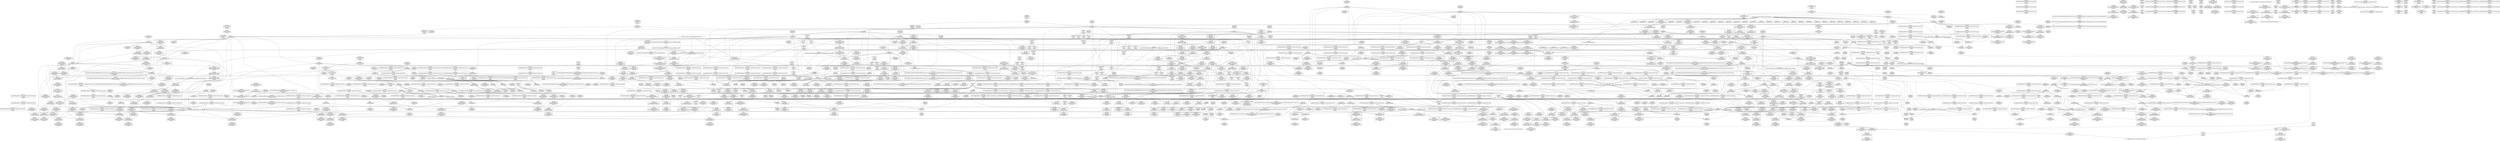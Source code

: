 digraph {
	CE0x3d6eb60 [shape=record,shape=Mrecord,label="{CE0x3d6eb60|rcu_read_unlock:tmp2}"]
	CE0x3d363f0 [shape=record,shape=Mrecord,label="{CE0x3d363f0|cred_sid:tmp5|security/selinux/hooks.c,196}"]
	CE0x3d51240 [shape=record,shape=Mrecord,label="{CE0x3d51240|rcu_lock_acquire:tmp5|include/linux/rcupdate.h,418}"]
	CE0x3cd2990 [shape=record,shape=Mrecord,label="{CE0x3cd2990|current_has_perm:tmp1|*SummSink*}"]
	CE0x3d87040 [shape=record,shape=Mrecord,label="{CE0x3d87040|_call_void___preempt_count_sub(i32_1)_#10,_!dbg_!27715|include/linux/rcupdate.h,244|*SummSource*}"]
	CE0x3d2e940 [shape=record,shape=Mrecord,label="{CE0x3d2e940|rcu_read_lock:do.end|*SummSink*}"]
	CE0x3cf24a0 [shape=record,shape=Mrecord,label="{CE0x3cf24a0|current_sid:tmp9|security/selinux/hooks.c,218|*SummSink*}"]
	CE0x3d01080 [shape=record,shape=Mrecord,label="{CE0x3d01080|selinux_capget:tmp8|security/selinux/hooks.c,1974|*SummSink*}"]
	CE0x3d7f810 [shape=record,shape=Mrecord,label="{CE0x3d7f810|i8*_getelementptr_inbounds_(_25_x_i8_,_25_x_i8_*_.str45,_i32_0,_i32_0)|*Constant*|*SummSink*}"]
	CE0x3d6a610 [shape=record,shape=Mrecord,label="{CE0x3d6a610|rcu_read_unlock:call|include/linux/rcupdate.h,933}"]
	CE0x3d15390 [shape=record,shape=Mrecord,label="{CE0x3d15390|i64*_getelementptr_inbounds_(_11_x_i64_,_11_x_i64_*___llvm_gcov_ctr125,_i64_0,_i64_8)|*Constant*}"]
	CE0x3d72550 [shape=record,shape=Mrecord,label="{CE0x3d72550|rcu_read_unlock:tmp1}"]
	CE0x3d24600 [shape=record,shape=Mrecord,label="{CE0x3d24600|i64*_getelementptr_inbounds_(_2_x_i64_,_2_x_i64_*___llvm_gcov_ctr131,_i64_0,_i64_1)|*Constant*|*SummSink*}"]
	CE0x3dc9990 [shape=record,shape=Mrecord,label="{CE0x3dc9990|rcu_lock_release:tmp7|*SummSink*}"]
	CE0x3cc7e80 [shape=record,shape=Mrecord,label="{CE0x3cc7e80|VOIDTB_TE:_CE_52,56_}"]
	CE0x3d3ab40 [shape=record,shape=Mrecord,label="{CE0x3d3ab40|_call_void_mcount()_#3}"]
	CE0x3d8b1a0 [shape=record,shape=Mrecord,label="{CE0x3d8b1a0|rcu_read_unlock:tmp22|include/linux/rcupdate.h,935}"]
	CE0x3d0e090 [shape=record,shape=Mrecord,label="{CE0x3d0e090|task_sid:tmp20|security/selinux/hooks.c,208|*SummSink*}"]
	CE0x3d3e410 [shape=record,shape=Mrecord,label="{CE0x3d3e410|rcu_read_lock:do.end}"]
	CE0x3d83640 [shape=record,shape=Mrecord,label="{CE0x3d83640|rcu_read_unlock:tobool1|include/linux/rcupdate.h,933|*SummSource*}"]
	CE0x3cd1ec0 [shape=record,shape=Mrecord,label="{CE0x3cd1ec0|VOIDTB_TE:_CE_32,36_}"]
	CE0x3d0dad0 [shape=record,shape=Mrecord,label="{CE0x3d0dad0|_ret_void,_!dbg_!27735|include/linux/rcupdate.h,938|*SummSink*}"]
	CE0x3d49b20 [shape=record,shape=Mrecord,label="{CE0x3d49b20|i64*_getelementptr_inbounds_(_4_x_i64_,_4_x_i64_*___llvm_gcov_ctr133,_i64_0,_i64_2)|*Constant*|*SummSink*}"]
	CE0x3d45730 [shape=record,shape=Mrecord,label="{CE0x3d45730|i64*_getelementptr_inbounds_(_4_x_i64_,_4_x_i64_*___llvm_gcov_ctr130,_i64_0,_i64_3)|*Constant*|*SummSink*}"]
	CE0x3cc7360 [shape=record,shape=Mrecord,label="{CE0x3cc7360|GLOBAL:__llvm_gcov_ctr139|Global_var:__llvm_gcov_ctr139}"]
	CE0x3d30b40 [shape=record,shape=Mrecord,label="{CE0x3d30b40|task_sid:tmp4|*LoadInst*|security/selinux/hooks.c,208|*SummSource*}"]
	CE0x3ce3090 [shape=record,shape=Mrecord,label="{CE0x3ce3090|GLOBAL:cap_capget|*Constant*}"]
	CE0x3d67220 [shape=record,shape=Mrecord,label="{CE0x3d67220|rcu_read_lock:tmp22|include/linux/rcupdate.h,884|*SummSource*}"]
	CE0x3d78e00 [shape=record,shape=Mrecord,label="{CE0x3d78e00|rcu_read_unlock:call|include/linux/rcupdate.h,933|*SummSink*}"]
	CE0x3d25740 [shape=record,shape=Mrecord,label="{CE0x3d25740|i64*_getelementptr_inbounds_(_2_x_i64_,_2_x_i64_*___llvm_gcov_ctr98,_i64_0,_i64_1)|*Constant*|*SummSink*}"]
	CE0x3d4ac70 [shape=record,shape=Mrecord,label="{CE0x3d4ac70|rcu_lock_release:bb|*SummSink*}"]
	CE0x3db5160 [shape=record,shape=Mrecord,label="{CE0x3db5160|rcu_lock_acquire:tmp5|include/linux/rcupdate.h,418|*SummSink*}"]
	CE0x3cf0000 [shape=record,shape=Mrecord,label="{CE0x3cf0000|selinux_capget:tmp7|security/selinux/hooks.c,1972}"]
	CE0x3cbdb90 [shape=record,shape=Mrecord,label="{CE0x3cbdb90|_call_void_mcount()_#3|*SummSource*}"]
	CE0x3d32210 [shape=record,shape=Mrecord,label="{CE0x3d32210|task_sid:tmp|*SummSink*}"]
	CE0x3cf74d0 [shape=record,shape=Mrecord,label="{CE0x3cf74d0|rcu_read_lock:tmp12|include/linux/rcupdate.h,882}"]
	CE0x3dcf6c0 [shape=record,shape=Mrecord,label="{CE0x3dcf6c0|rcu_lock_release:tmp4|include/linux/rcupdate.h,423|*SummSink*}"]
	CE0x3d4d4e0 [shape=record,shape=Mrecord,label="{CE0x3d4d4e0|_call_void_lock_acquire(%struct.lockdep_map*_%map,_i32_0,_i32_0,_i32_2,_i32_0,_%struct.lockdep_map*_null,_i64_ptrtoint_(i8*_blockaddress(_rcu_lock_acquire,_%__here)_to_i64))_#10,_!dbg_!27716|include/linux/rcupdate.h,418|*SummSink*}"]
	CE0x3d2a040 [shape=record,shape=Mrecord,label="{CE0x3d2a040|i64*_getelementptr_inbounds_(_11_x_i64_,_11_x_i64_*___llvm_gcov_ctr125,_i64_0,_i64_9)|*Constant*}"]
	CE0x3d34fa0 [shape=record,shape=Mrecord,label="{CE0x3d34fa0|cred_sid:tmp1}"]
	CE0x4f273e0 [shape=record,shape=Mrecord,label="{CE0x4f273e0|selinux_capget:tmp6|security/selinux/hooks.c,1972|*SummSource*}"]
	CE0x3d3cf20 [shape=record,shape=Mrecord,label="{CE0x3d3cf20|GLOBAL:task_sid.__warned|Global_var:task_sid.__warned|*SummSource*}"]
	CE0x3d28a70 [shape=record,shape=Mrecord,label="{CE0x3d28a70|current_sid:tmp21|security/selinux/hooks.c,218|*SummSink*}"]
	CE0x3d47870 [shape=record,shape=Mrecord,label="{CE0x3d47870|__rcu_read_unlock:tmp3|*SummSink*}"]
	CE0x3cc9010 [shape=record,shape=Mrecord,label="{CE0x3cc9010|current_sid:tmp}"]
	CE0x3dcaa50 [shape=record,shape=Mrecord,label="{CE0x3dcaa50|__preempt_count_sub:val|Function::__preempt_count_sub&Arg::val::|*SummSource*}"]
	CE0x3ce7e30 [shape=record,shape=Mrecord,label="{CE0x3ce7e30|VOIDTB_TE:_CE_112,120_}"]
	CE0x3d816c0 [shape=record,shape=Mrecord,label="{CE0x3d816c0|rcu_read_lock:tmp7|include/linux/rcupdate.h,882}"]
	CE0x3d8d070 [shape=record,shape=Mrecord,label="{CE0x3d8d070|rcu_lock_acquire:__here|*SummSink*}"]
	CE0x3d43200 [shape=record,shape=Mrecord,label="{CE0x3d43200|GLOBAL:rcu_lock_release|*Constant*|*SummSource*}"]
	CE0x3cccc00 [shape=record,shape=Mrecord,label="{CE0x3cccc00|selinux_capget:retval.0|*SummSource*}"]
	CE0x3d6d9d0 [shape=record,shape=Mrecord,label="{CE0x3d6d9d0|rcu_read_unlock:tmp14|include/linux/rcupdate.h,933}"]
	CE0x3d8af40 [shape=record,shape=Mrecord,label="{CE0x3d8af40|i64*_getelementptr_inbounds_(_11_x_i64_,_11_x_i64_*___llvm_gcov_ctr132,_i64_0,_i64_10)|*Constant*|*SummSink*}"]
	CE0x3d89040 [shape=record,shape=Mrecord,label="{CE0x3d89040|rcu_lock_release:tmp1|*SummSink*}"]
	CE0x3de3310 [shape=record,shape=Mrecord,label="{CE0x3de3310|__preempt_count_add:do.body|*SummSink*}"]
	CE0x3cbd290 [shape=record,shape=Mrecord,label="{CE0x3cbd290|selinux_capget:target|Function::selinux_capget&Arg::target::|*SummSource*}"]
	CE0x3cc0960 [shape=record,shape=Mrecord,label="{CE0x3cc0960|selinux_capget:if.then|*SummSink*}"]
	CE0x3cc7ef0 [shape=record,shape=Mrecord,label="{CE0x3cc7ef0|VOIDTB_TE:_CE_64,72_}"]
	CE0x3ce7130 [shape=record,shape=Mrecord,label="{CE0x3ce7130|selinux_capget:call1|security/selinux/hooks.c,1974|*SummSource*}"]
	CE0x3cec090 [shape=record,shape=Mrecord,label="{CE0x3cec090|GLOBAL:__rcu_read_lock|*Constant*|*SummSink*}"]
	CE0x3cbdc40 [shape=record,shape=Mrecord,label="{CE0x3cbdc40|selinux_capget:tmp|*SummSink*}"]
	CE0x3ce2aa0 [shape=record,shape=Mrecord,label="{CE0x3ce2aa0|current_has_perm:entry}"]
	CE0x3cbd7e0 [shape=record,shape=Mrecord,label="{CE0x3cbd7e0|selinux_capget:return|*SummSource*}"]
	CE0x3cc5170 [shape=record,shape=Mrecord,label="{CE0x3cc5170|selinux_capget:if.end|*SummSink*}"]
	CE0x3d0e460 [shape=record,shape=Mrecord,label="{CE0x3d0e460|task_sid:tmp21|security/selinux/hooks.c,208|*SummSink*}"]
	CE0x3d340e0 [shape=record,shape=Mrecord,label="{CE0x3d340e0|_call_void_mcount()_#3}"]
	CE0x3d614c0 [shape=record,shape=Mrecord,label="{CE0x3d614c0|rcu_read_unlock:land.lhs.true2}"]
	CE0x3cd3a40 [shape=record,shape=Mrecord,label="{CE0x3cd3a40|current_has_perm:bb}"]
	CE0x3d39950 [shape=record,shape=Mrecord,label="{CE0x3d39950|GLOBAL:current_task|Global_var:current_task|*SummSource*}"]
	CE0x3d7c1d0 [shape=record,shape=Mrecord,label="{CE0x3d7c1d0|rcu_read_unlock:tmp17|include/linux/rcupdate.h,933|*SummSink*}"]
	CE0x3d44540 [shape=record,shape=Mrecord,label="{CE0x3d44540|__rcu_read_unlock:entry}"]
	CE0x3d65eb0 [shape=record,shape=Mrecord,label="{CE0x3d65eb0|rcu_read_lock:tmp19|include/linux/rcupdate.h,882}"]
	CE0x3d66100 [shape=record,shape=Mrecord,label="{CE0x3d66100|rcu_read_lock:tmp20|include/linux/rcupdate.h,882}"]
	CE0x3d3bae0 [shape=record,shape=Mrecord,label="{CE0x3d3bae0|rcu_read_unlock:tmp5|include/linux/rcupdate.h,933|*SummSource*}"]
	CE0x3d42bc0 [shape=record,shape=Mrecord,label="{CE0x3d42bc0|_ret_void,_!dbg_!27717|include/linux/rcupdate.h,240}"]
	CE0x3d73c60 [shape=record,shape=Mrecord,label="{CE0x3d73c60|rcu_read_unlock:tmp11|include/linux/rcupdate.h,933}"]
	CE0x3d44bd0 [shape=record,shape=Mrecord,label="{CE0x3d44bd0|_ret_void,_!dbg_!27717|include/linux/rcupdate.h,245}"]
	CE0x3cf8a50 [shape=record,shape=Mrecord,label="{CE0x3cf8a50|current_sid:tmp16|security/selinux/hooks.c,218|*SummSink*}"]
	CE0x3d33fd0 [shape=record,shape=Mrecord,label="{CE0x3d33fd0|rcu_read_lock:tmp3|*SummSink*}"]
	CE0x3d83f00 [shape=record,shape=Mrecord,label="{CE0x3d83f00|__rcu_read_lock:tmp5|include/linux/rcupdate.h,239|*SummSink*}"]
	CE0x3cd10e0 [shape=record,shape=Mrecord,label="{CE0x3cd10e0|i32_(i32,_i32,_i16,_i32,_%struct.common_audit_data*)*_bitcast_(i32_(i32,_i32,_i16,_i32,_%struct.common_audit_data.495*)*_avc_has_perm_to_i32_(i32,_i32,_i16,_i32,_%struct.common_audit_data*)*)|*Constant*|*SummSource*}"]
	CE0x3d28c60 [shape=record,shape=Mrecord,label="{CE0x3d28c60|i32_22|*Constant*|*SummSource*}"]
	CE0x3d23240 [shape=record,shape=Mrecord,label="{CE0x3d23240|rcu_read_lock:entry}"]
	CE0x3df3f00 [shape=record,shape=Mrecord,label="{CE0x3df3f00|__preempt_count_add:bb}"]
	CE0x3d330f0 [shape=record,shape=Mrecord,label="{CE0x3d330f0|i64*_getelementptr_inbounds_(_2_x_i64_,_2_x_i64_*___llvm_gcov_ctr131,_i64_0,_i64_1)|*Constant*|*SummSource*}"]
	CE0x3cc4ca0 [shape=record,shape=Mrecord,label="{CE0x3cc4ca0|COLLAPSED:_GCMRE___llvm_gcov_ctr139_internal_global_6_x_i64_zeroinitializer:_elem_0:default:}"]
	CE0x3cea560 [shape=record,shape=Mrecord,label="{CE0x3cea560|current_has_perm:bb|*SummSource*}"]
	CE0x3ced7a0 [shape=record,shape=Mrecord,label="{CE0x3ced7a0|current_sid:tmp2|*SummSource*}"]
	CE0x3d86af0 [shape=record,shape=Mrecord,label="{CE0x3d86af0|rcu_read_unlock:if.then}"]
	CE0x3de37b0 [shape=record,shape=Mrecord,label="{CE0x3de37b0|i64*_getelementptr_inbounds_(_4_x_i64_,_4_x_i64_*___llvm_gcov_ctr135,_i64_0,_i64_2)|*Constant*|*SummSource*}"]
	CE0x3d3bb50 [shape=record,shape=Mrecord,label="{CE0x3d3bb50|rcu_read_unlock:tmp5|include/linux/rcupdate.h,933|*SummSink*}"]
	CE0x3cd8050 [shape=record,shape=Mrecord,label="{CE0x3cd8050|task_sid:tmp17|security/selinux/hooks.c,208|*SummSink*}"]
	CE0x3d3e2c0 [shape=record,shape=Mrecord,label="{CE0x3d3e2c0|rcu_read_lock:do.body|*SummSink*}"]
	CE0x3d70830 [shape=record,shape=Mrecord,label="{CE0x3d70830|_call_void_asm_sideeffect_,_memory_,_dirflag_,_fpsr_,_flags_()_#3,_!dbg_!27714,_!srcloc_!27715|include/linux/rcupdate.h,239}"]
	CE0x3d47a70 [shape=record,shape=Mrecord,label="{CE0x3d47a70|i64*_getelementptr_inbounds_(_4_x_i64_,_4_x_i64_*___llvm_gcov_ctr129,_i64_0,_i64_3)|*Constant*}"]
	CE0x3d38120 [shape=record,shape=Mrecord,label="{CE0x3d38120|rcu_read_lock:tmp1|*SummSink*}"]
	CE0x3cf5de0 [shape=record,shape=Mrecord,label="{CE0x3cf5de0|i1_true|*Constant*|*SummSink*}"]
	CE0x3d882b0 [shape=record,shape=Mrecord,label="{CE0x3d882b0|rcu_read_unlock:tmp10|include/linux/rcupdate.h,933}"]
	CE0x3cc2560 [shape=record,shape=Mrecord,label="{CE0x3cc2560|i64_1|*Constant*|*SummSource*}"]
	CE0x3d0d280 [shape=record,shape=Mrecord,label="{CE0x3d0d280|GLOBAL:rcu_read_unlock|*Constant*|*SummSource*}"]
	CE0x3cdc340 [shape=record,shape=Mrecord,label="{CE0x3cdc340|current_sid:tobool|security/selinux/hooks.c,218|*SummSink*}"]
	CE0x3de87b0 [shape=record,shape=Mrecord,label="{CE0x3de87b0|__preempt_count_sub:tmp1}"]
	CE0x3d2c610 [shape=record,shape=Mrecord,label="{CE0x3d2c610|GLOBAL:get_current|*Constant*}"]
	CE0x3d3a9d0 [shape=record,shape=Mrecord,label="{CE0x3d3a9d0|cred_sid:tmp3|*SummSource*}"]
	CE0x3ce3ef0 [shape=record,shape=Mrecord,label="{CE0x3ce3ef0|current_sid:entry}"]
	CE0x3d0e870 [shape=record,shape=Mrecord,label="{CE0x3d0e870|i64*_getelementptr_inbounds_(_11_x_i64_,_11_x_i64_*___llvm_gcov_ctr127,_i64_0,_i64_1)|*Constant*}"]
	CE0x3d476d0 [shape=record,shape=Mrecord,label="{CE0x3d476d0|__rcu_read_unlock:tmp3}"]
	CE0x3444070 [shape=record,shape=Mrecord,label="{CE0x3444070|i64*_getelementptr_inbounds_(_6_x_i64_,_6_x_i64_*___llvm_gcov_ctr139,_i64_0,_i64_3)|*Constant*|*SummSource*}"]
	CE0x3d434e0 [shape=record,shape=Mrecord,label="{CE0x3d434e0|rcu_lock_release:map|Function::rcu_lock_release&Arg::map::}"]
	CE0x3df0a50 [shape=record,shape=Mrecord,label="{CE0x3df0a50|i64*_getelementptr_inbounds_(_4_x_i64_,_4_x_i64_*___llvm_gcov_ctr129,_i64_0,_i64_2)|*Constant*|*SummSink*}"]
	CE0x3d4ad90 [shape=record,shape=Mrecord,label="{CE0x3d4ad90|i64*_getelementptr_inbounds_(_4_x_i64_,_4_x_i64_*___llvm_gcov_ctr133,_i64_0,_i64_0)|*Constant*}"]
	CE0x3d33f30 [shape=record,shape=Mrecord,label="{CE0x3d33f30|rcu_read_lock:tmp3|*SummSource*}"]
	CE0x3cd9370 [shape=record,shape=Mrecord,label="{CE0x3cd9370|current_sid:call|security/selinux/hooks.c,218|*SummSink*}"]
	CE0x3de8420 [shape=record,shape=Mrecord,label="{CE0x3de8420|__preempt_count_sub:tmp4|./arch/x86/include/asm/preempt.h,77|*SummSink*}"]
	CE0x3cbd730 [shape=record,shape=Mrecord,label="{CE0x3cbd730|selinux_capget:tmp|*SummSource*}"]
	CE0x3db5c40 [shape=record,shape=Mrecord,label="{CE0x3db5c40|GLOBAL:__preempt_count_sub|*Constant*|*SummSource*}"]
	CE0x3d522d0 [shape=record,shape=Mrecord,label="{CE0x3d522d0|_call_void_asm_addl_$1,_%gs:$0_,_*m,ri,*m,_dirflag_,_fpsr_,_flags_(i32*___preempt_count,_i32_%sub,_i32*___preempt_count)_#3,_!dbg_!27717,_!srcloc_!27718|./arch/x86/include/asm/preempt.h,77|*SummSink*}"]
	CE0x3dd01d0 [shape=record,shape=Mrecord,label="{CE0x3dd01d0|_call_void_lock_release(%struct.lockdep_map*_%map,_i32_1,_i64_ptrtoint_(i8*_blockaddress(_rcu_lock_release,_%__here)_to_i64))_#10,_!dbg_!27716|include/linux/rcupdate.h,423|*SummSource*}"]
	CE0x3d2cab0 [shape=record,shape=Mrecord,label="{CE0x3d2cab0|GLOBAL:get_current|*Constant*|*SummSink*}"]
	CE0x3d43f10 [shape=record,shape=Mrecord,label="{CE0x3d43f10|_call_void___rcu_read_unlock()_#10,_!dbg_!27734|include/linux/rcupdate.h,937|*SummSource*}"]
	CE0x3d6d330 [shape=record,shape=Mrecord,label="{CE0x3d6d330|rcu_lock_release:tmp2}"]
	CE0x3d25d00 [shape=record,shape=Mrecord,label="{CE0x3d25d00|task_sid:tmp14|security/selinux/hooks.c,208|*SummSink*}"]
	CE0x3d483d0 [shape=record,shape=Mrecord,label="{CE0x3d483d0|_call_void_asm_sideeffect_,_memory_,_dirflag_,_fpsr_,_flags_()_#3,_!dbg_!27711,_!srcloc_!27714|include/linux/rcupdate.h,244}"]
	CE0x3d625a0 [shape=record,shape=Mrecord,label="{CE0x3d625a0|GLOBAL:rcu_lock_map|Global_var:rcu_lock_map|*SummSource*}"]
	CE0x3cc2940 [shape=record,shape=Mrecord,label="{CE0x3cc2940|current_has_perm:entry|*SummSink*}"]
	CE0x3d4a840 [shape=record,shape=Mrecord,label="{CE0x3d4a840|i32_2|*Constant*|*SummSource*}"]
	CE0x3df3d30 [shape=record,shape=Mrecord,label="{CE0x3df3d30|__rcu_read_unlock:tmp6|include/linux/rcupdate.h,245|*SummSink*}"]
	CE0x3d30e60 [shape=record,shape=Mrecord,label="{CE0x3d30e60|_call_void___rcu_read_lock()_#10,_!dbg_!27710|include/linux/rcupdate.h,879|*SummSink*}"]
	CE0x3d389b0 [shape=record,shape=Mrecord,label="{CE0x3d389b0|rcu_lock_acquire:entry}"]
	CE0x3d27160 [shape=record,shape=Mrecord,label="{CE0x3d27160|rcu_read_lock:entry|*SummSink*}"]
	CE0x3d68890 [shape=record,shape=Mrecord,label="{CE0x3d68890|cred_sid:sid|security/selinux/hooks.c,197}"]
	CE0x3d3a5e0 [shape=record,shape=Mrecord,label="{CE0x3d3a5e0|task_sid:do.body|*SummSink*}"]
	CE0x3d791e0 [shape=record,shape=Mrecord,label="{CE0x3d791e0|__rcu_read_lock:tmp6|include/linux/rcupdate.h,240|*SummSource*}"]
	CE0x3d71180 [shape=record,shape=Mrecord,label="{CE0x3d71180|_call_void_asm_addl_$1,_%gs:$0_,_*m,ri,*m,_dirflag_,_fpsr_,_flags_(i32*___preempt_count,_i32_%val,_i32*___preempt_count)_#3,_!dbg_!27714,_!srcloc_!27717|./arch/x86/include/asm/preempt.h,72}"]
	CE0x3d468e0 [shape=record,shape=Mrecord,label="{CE0x3d468e0|i64*_getelementptr_inbounds_(_4_x_i64_,_4_x_i64_*___llvm_gcov_ctr135,_i64_0,_i64_3)|*Constant*}"]
	CE0x3d0d4a0 [shape=record,shape=Mrecord,label="{CE0x3d0d4a0|rcu_read_unlock:entry|*SummSink*}"]
	CE0x3ceea30 [shape=record,shape=Mrecord,label="{CE0x3ceea30|i64*_getelementptr_inbounds_(_13_x_i64_,_13_x_i64_*___llvm_gcov_ctr126,_i64_0,_i64_0)|*Constant*|*SummSource*}"]
	CE0x3d47250 [shape=record,shape=Mrecord,label="{CE0x3d47250|__rcu_read_unlock:do.end|*SummSink*}"]
	CE0x3d29b30 [shape=record,shape=Mrecord,label="{CE0x3d29b30|current_sid:tmp22|security/selinux/hooks.c,218|*SummSink*}"]
	CE0x3d39030 [shape=record,shape=Mrecord,label="{CE0x3d39030|i32_1|*Constant*}"]
	CE0x3d574a0 [shape=record,shape=Mrecord,label="{CE0x3d574a0|__preempt_count_add:bb|*SummSource*}"]
	CE0x3ccc590 [shape=record,shape=Mrecord,label="{CE0x3ccc590|current_has_perm:tmp}"]
	CE0x3d12d40 [shape=record,shape=Mrecord,label="{CE0x3d12d40|i64*_getelementptr_inbounds_(_4_x_i64_,_4_x_i64_*___llvm_gcov_ctr130,_i64_0,_i64_2)|*Constant*|*SummSink*}"]
	CE0x3d0cd30 [shape=record,shape=Mrecord,label="{CE0x3d0cd30|_call_void_rcu_read_unlock()_#10,_!dbg_!27748|security/selinux/hooks.c,209|*SummSource*}"]
	CE0x3cc4bf0 [shape=record,shape=Mrecord,label="{CE0x3cc4bf0|i64_2|*Constant*}"]
	CE0x3d45e40 [shape=record,shape=Mrecord,label="{CE0x3d45e40|rcu_lock_acquire:tmp7|*SummSource*}"]
	CE0x3d4a6d0 [shape=record,shape=Mrecord,label="{CE0x3d4a6d0|i32_2|*Constant*}"]
	CE0x3d86130 [shape=record,shape=Mrecord,label="{CE0x3d86130|rcu_read_lock:tmp4|include/linux/rcupdate.h,882}"]
	CE0x3d71e10 [shape=record,shape=Mrecord,label="{CE0x3d71e10|GLOBAL:__llvm_gcov_ctr132|Global_var:__llvm_gcov_ctr132}"]
	CE0x3cd5170 [shape=record,shape=Mrecord,label="{CE0x3cd5170|current_sid:do.end|*SummSink*}"]
	CE0x3cec7b0 [shape=record,shape=Mrecord,label="{CE0x3cec7b0|0:_i8,_:_GCMR_current_sid.__warned_internal_global_i8_0,_section_.data.unlikely_,_align_1:_elem_0:default:}"]
	CE0x3d4b420 [shape=record,shape=Mrecord,label="{CE0x3d4b420|__rcu_read_lock:tmp}"]
	CE0x3ccb9a0 [shape=record,shape=Mrecord,label="{CE0x3ccb9a0|current_has_perm:call|security/selinux/hooks.c,1542}"]
	CE0x3d20640 [shape=record,shape=Mrecord,label="{CE0x3d20640|%struct.task_struct*_(%struct.task_struct**)*_asm_movq_%gs:$_1:P_,$0_,_r,im,_dirflag_,_fpsr_,_flags_|*SummSink*}"]
	CE0x3d6e680 [shape=record,shape=Mrecord,label="{CE0x3d6e680|_ret_void,_!dbg_!27719|./arch/x86/include/asm/preempt.h,73}"]
	CE0x3cf2010 [shape=record,shape=Mrecord,label="{CE0x3cf2010|task_sid:tmp27|security/selinux/hooks.c,208}"]
	CE0x3d0de30 [shape=record,shape=Mrecord,label="{CE0x3d0de30|task_sid:tmp21|security/selinux/hooks.c,208}"]
	"CONST[source:0(mediator),value:2(dynamic)][purpose:{object}]"
	CE0x3d771c0 [shape=record,shape=Mrecord,label="{CE0x3d771c0|i64*_getelementptr_inbounds_(_4_x_i64_,_4_x_i64_*___llvm_gcov_ctr130,_i64_0,_i64_1)|*Constant*|*SummSource*}"]
	CE0x3d433a0 [shape=record,shape=Mrecord,label="{CE0x3d433a0|rcu_lock_release:entry|*SummSource*}"]
	CE0x3d8bec0 [shape=record,shape=Mrecord,label="{CE0x3d8bec0|rcu_lock_release:entry}"]
	CE0x3dc4d10 [shape=record,shape=Mrecord,label="{CE0x3dc4d10|__preempt_count_add:tmp4|./arch/x86/include/asm/preempt.h,72}"]
	CE0x3dc9ec0 [shape=record,shape=Mrecord,label="{CE0x3dc9ec0|__rcu_read_unlock:bb|*SummSink*}"]
	CE0x3d27d60 [shape=record,shape=Mrecord,label="{CE0x3d27d60|i8*_getelementptr_inbounds_(_45_x_i8_,_45_x_i8_*_.str12,_i32_0,_i32_0)|*Constant*|*SummSink*}"]
	CE0x3def140 [shape=record,shape=Mrecord,label="{CE0x3def140|i64*_getelementptr_inbounds_(_4_x_i64_,_4_x_i64_*___llvm_gcov_ctr134,_i64_0,_i64_0)|*Constant*|*SummSource*}"]
	CE0x3d3c0c0 [shape=record,shape=Mrecord,label="{CE0x3d3c0c0|rcu_read_lock:tmp5|include/linux/rcupdate.h,882|*SummSource*}"]
	CE0x3ce1410 [shape=record,shape=Mrecord,label="{CE0x3ce1410|selinux_capget:permitted|Function::selinux_capget&Arg::permitted::|*SummSource*}"]
	CE0x3d09450 [shape=record,shape=Mrecord,label="{CE0x3d09450|task_sid:tmp23|security/selinux/hooks.c,208|*SummSource*}"]
	CE0x3ccf000 [shape=record,shape=Mrecord,label="{CE0x3ccf000|GLOBAL:task_sid|*Constant*}"]
	CE0x3cd4e50 [shape=record,shape=Mrecord,label="{CE0x3cd4e50|current_sid:if.then|*SummSink*}"]
	CE0x3d070a0 [shape=record,shape=Mrecord,label="{CE0x3d070a0|_call_void_lockdep_rcu_suspicious(i8*_getelementptr_inbounds_(_25_x_i8_,_25_x_i8_*_.str3,_i32_0,_i32_0),_i32_208,_i8*_getelementptr_inbounds_(_41_x_i8_,_41_x_i8_*_.str44,_i32_0,_i32_0))_#10,_!dbg_!27732|security/selinux/hooks.c,208|*SummSink*}"]
	CE0x3ce5fe0 [shape=record,shape=Mrecord,label="{CE0x3ce5fe0|current_has_perm:call1|security/selinux/hooks.c,1543|*SummSink*}"]
	CE0x3cee810 [shape=record,shape=Mrecord,label="{CE0x3cee810|task_sid:land.lhs.true2|*SummSink*}"]
	CE0x3d7f590 [shape=record,shape=Mrecord,label="{CE0x3d7f590|i8*_getelementptr_inbounds_(_25_x_i8_,_25_x_i8_*_.str45,_i32_0,_i32_0)|*Constant*|*SummSource*}"]
	CE0x3db5bd0 [shape=record,shape=Mrecord,label="{CE0x3db5bd0|GLOBAL:__preempt_count_sub|*Constant*|*SummSink*}"]
	CE0x3d0dea0 [shape=record,shape=Mrecord,label="{CE0x3d0dea0|task_sid:tmp20|security/selinux/hooks.c,208|*SummSource*}"]
	CE0x3d13e70 [shape=record,shape=Mrecord,label="{CE0x3d13e70|i64*_getelementptr_inbounds_(_4_x_i64_,_4_x_i64_*___llvm_gcov_ctr128,_i64_0,_i64_3)|*Constant*}"]
	CE0x3d14310 [shape=record,shape=Mrecord,label="{CE0x3d14310|rcu_read_unlock:call3|include/linux/rcupdate.h,933|*SummSink*}"]
	CE0x3d32d40 [shape=record,shape=Mrecord,label="{CE0x3d32d40|task_sid:call|security/selinux/hooks.c,208|*SummSink*}"]
	CE0x3d4c720 [shape=record,shape=Mrecord,label="{CE0x3d4c720|_call_void_asm_addl_$1,_%gs:$0_,_*m,ri,*m,_dirflag_,_fpsr_,_flags_(i32*___preempt_count,_i32_%val,_i32*___preempt_count)_#3,_!dbg_!27714,_!srcloc_!27717|./arch/x86/include/asm/preempt.h,72|*SummSink*}"]
	CE0x3de4140 [shape=record,shape=Mrecord,label="{CE0x3de4140|__preempt_count_sub:tmp}"]
	CE0x3cbc240 [shape=record,shape=Mrecord,label="{CE0x3cbc240|current_sid:tobool1|security/selinux/hooks.c,218|*SummSource*}"]
	CE0x3d8b7e0 [shape=record,shape=Mrecord,label="{CE0x3d8b7e0|rcu_read_unlock:tmp22|include/linux/rcupdate.h,935|*SummSink*}"]
	CE0x3d6a400 [shape=record,shape=Mrecord,label="{CE0x3d6a400|_call_void_mcount()_#3|*SummSource*}"]
	CE0x3cd0e40 [shape=record,shape=Mrecord,label="{CE0x3cd0e40|current_has_perm:call2|security/selinux/hooks.c,1544}"]
	CE0x5ac6a60 [shape=record,shape=Mrecord,label="{CE0x5ac6a60|i64*_getelementptr_inbounds_(_6_x_i64_,_6_x_i64_*___llvm_gcov_ctr139,_i64_0,_i64_3)|*Constant*}"]
	CE0x3cf5a70 [shape=record,shape=Mrecord,label="{CE0x3cf5a70|task_sid:tmp12|security/selinux/hooks.c,208|*SummSource*}"]
	CE0x3d397c0 [shape=record,shape=Mrecord,label="{CE0x3d397c0|task_sid:tmp6|security/selinux/hooks.c,208}"]
	CE0x3d87fc0 [shape=record,shape=Mrecord,label="{CE0x3d87fc0|rcu_lock_acquire:tmp1|*SummSource*}"]
	CE0x3ce21a0 [shape=record,shape=Mrecord,label="{CE0x3ce21a0|__rcu_read_unlock:tmp4|include/linux/rcupdate.h,244|*SummSink*}"]
	CE0x3d73560 [shape=record,shape=Mrecord,label="{CE0x3d73560|rcu_read_unlock:tmp}"]
	CE0x3d7c970 [shape=record,shape=Mrecord,label="{CE0x3d7c970|rcu_read_lock:tmp14|include/linux/rcupdate.h,882}"]
	CE0x3d216a0 [shape=record,shape=Mrecord,label="{CE0x3d216a0|task_sid:tmp3|*SummSource*}"]
	CE0x3d78940 [shape=record,shape=Mrecord,label="{CE0x3d78940|i64*_getelementptr_inbounds_(_4_x_i64_,_4_x_i64_*___llvm_gcov_ctr133,_i64_0,_i64_0)|*Constant*|*SummSource*}"]
	CE0x3d4cf70 [shape=record,shape=Mrecord,label="{CE0x3d4cf70|rcu_lock_release:indirectgoto|*SummSink*}"]
	CE0x3d5f4f0 [shape=record,shape=Mrecord,label="{CE0x3d5f4f0|_ret_void,_!dbg_!27720|./arch/x86/include/asm/preempt.h,78|*SummSink*}"]
	CE0x3cbda30 [shape=record,shape=Mrecord,label="{CE0x3cbda30|GLOBAL:__llvm_gcov_ctr139|Global_var:__llvm_gcov_ctr139|*SummSource*}"]
	CE0x3d34dd0 [shape=record,shape=Mrecord,label="{CE0x3d34dd0|task_sid:tmp5|security/selinux/hooks.c,208}"]
	CE0x3d2ce50 [shape=record,shape=Mrecord,label="{CE0x3d2ce50|get_current:entry|*SummSink*}"]
	CE0x3cc7020 [shape=record,shape=Mrecord,label="{CE0x3cc7020|task_sid:entry}"]
	CE0x3cbc080 [shape=record,shape=Mrecord,label="{CE0x3cbc080|current_sid:tmp8|security/selinux/hooks.c,218|*SummSink*}"]
	CE0x3d25090 [shape=record,shape=Mrecord,label="{CE0x3d25090|task_sid:tmp15|security/selinux/hooks.c,208|*SummSink*}"]
	CE0x3d436f0 [shape=record,shape=Mrecord,label="{CE0x3d436f0|rcu_lock_release:map|Function::rcu_lock_release&Arg::map::|*SummSource*}"]
	CE0x3d27a00 [shape=record,shape=Mrecord,label="{CE0x3d27a00|task_sid:land.lhs.true|*SummSink*}"]
	CE0x3dd0bc0 [shape=record,shape=Mrecord,label="{CE0x3dd0bc0|i64_ptrtoint_(i8*_blockaddress(_rcu_lock_release,_%__here)_to_i64)|*Constant*}"]
	CE0x3d32e60 [shape=record,shape=Mrecord,label="{CE0x3d32e60|i64*_getelementptr_inbounds_(_2_x_i64_,_2_x_i64_*___llvm_gcov_ctr131,_i64_0,_i64_1)|*Constant*}"]
	CE0x3cf7800 [shape=record,shape=Mrecord,label="{CE0x3cf7800|rcu_read_lock:tmp12|include/linux/rcupdate.h,882|*SummSink*}"]
	CE0x3d7b570 [shape=record,shape=Mrecord,label="{CE0x3d7b570|rcu_read_lock:if.then|*SummSink*}"]
	CE0x3cd85e0 [shape=record,shape=Mrecord,label="{CE0x3cd85e0|i64*_getelementptr_inbounds_(_13_x_i64_,_13_x_i64_*___llvm_gcov_ctr126,_i64_0,_i64_8)|*Constant*|*SummSink*}"]
	CE0x3cbcde0 [shape=record,shape=Mrecord,label="{CE0x3cbcde0|VOIDTB_TE:_CE_144,152_}"]
	CE0x3d14d40 [shape=record,shape=Mrecord,label="{CE0x3d14d40|GLOBAL:rcu_read_lock.__warned|Global_var:rcu_read_lock.__warned|*SummSink*}"]
	CE0x3d8ced0 [shape=record,shape=Mrecord,label="{CE0x3d8ced0|rcu_lock_acquire:__here}"]
	CE0x3d39530 [shape=record,shape=Mrecord,label="{CE0x3d39530|task_sid:tmp5|security/selinux/hooks.c,208|*SummSource*}"]
	CE0x3d60930 [shape=record,shape=Mrecord,label="{CE0x3d60930|i64*_getelementptr_inbounds_(_11_x_i64_,_11_x_i64_*___llvm_gcov_ctr127,_i64_0,_i64_0)|*Constant*|*SummSink*}"]
	CE0x3d349e0 [shape=record,shape=Mrecord,label="{CE0x3d349e0|_ret_void,_!dbg_!27717|include/linux/rcupdate.h,419|*SummSource*}"]
	CE0x3cc7e10 [shape=record,shape=Mrecord,label="{CE0x3cc7e10|VOIDTB_TE:_CE_56,64_}"]
	CE0x3d7e940 [shape=record,shape=Mrecord,label="{CE0x3d7e940|_call_void_lockdep_rcu_suspicious(i8*_getelementptr_inbounds_(_25_x_i8_,_25_x_i8_*_.str45,_i32_0,_i32_0),_i32_883,_i8*_getelementptr_inbounds_(_42_x_i8_,_42_x_i8_*_.str46,_i32_0,_i32_0))_#10,_!dbg_!27728|include/linux/rcupdate.h,882}"]
	CE0x3d3a400 [shape=record,shape=Mrecord,label="{CE0x3d3a400|i64*_getelementptr_inbounds_(_2_x_i64_,_2_x_i64_*___llvm_gcov_ctr98,_i64_0,_i64_0)|*Constant*|*SummSink*}"]
	CE0x3de3150 [shape=record,shape=Mrecord,label="{CE0x3de3150|__preempt_count_add:do.body}"]
	CE0x3d225d0 [shape=record,shape=Mrecord,label="{CE0x3d225d0|get_current:tmp2|*SummSink*}"]
	CE0x3d126f0 [shape=record,shape=Mrecord,label="{CE0x3d126f0|rcu_read_lock:do.body|*SummSource*}"]
	CE0x3d12470 [shape=record,shape=Mrecord,label="{CE0x3d12470|128:_i8*,_:_CRE_128,136_|*MultipleSource*|Function::cred_sid&Arg::cred::|*LoadInst*|security/selinux/hooks.c,208|security/selinux/hooks.c,196}"]
	CE0x3d46250 [shape=record,shape=Mrecord,label="{CE0x3d46250|i8*_undef|*Constant*|*SummSink*}"]
	CE0x3d2f630 [shape=record,shape=Mrecord,label="{CE0x3d2f630|current_sid:tmp24|security/selinux/hooks.c,220|*SummSource*}"]
	CE0x3d45c60 [shape=record,shape=Mrecord,label="{CE0x3d45c60|rcu_lock_acquire:tmp7}"]
	CE0x3d72630 [shape=record,shape=Mrecord,label="{CE0x3d72630|rcu_read_unlock:tmp1|*SummSink*}"]
	CE0x3cec970 [shape=record,shape=Mrecord,label="{CE0x3cec970|current_sid:tmp8|security/selinux/hooks.c,218|*SummSource*}"]
	CE0x3d4a9a0 [shape=record,shape=Mrecord,label="{CE0x3d4a9a0|i64*_getelementptr_inbounds_(_4_x_i64_,_4_x_i64_*___llvm_gcov_ctr130,_i64_0,_i64_3)|*Constant*}"]
	CE0x3d41010 [shape=record,shape=Mrecord,label="{CE0x3d41010|i64*_getelementptr_inbounds_(_11_x_i64_,_11_x_i64_*___llvm_gcov_ctr132,_i64_0,_i64_9)|*Constant*|*SummSource*}"]
	CE0x3d4d8a0 [shape=record,shape=Mrecord,label="{CE0x3d4d8a0|i64*_getelementptr_inbounds_(_4_x_i64_,_4_x_i64_*___llvm_gcov_ctr128,_i64_0,_i64_1)|*Constant*|*SummSink*}"]
	CE0x3cc0470 [shape=record,shape=Mrecord,label="{CE0x3cc0470|_ret_i32_%call2,_!dbg_!27718|security/selinux/hooks.c,1544}"]
	CE0x3d0e980 [shape=record,shape=Mrecord,label="{CE0x3d0e980|task_sid:real_cred|security/selinux/hooks.c,208|*SummSink*}"]
	CE0x3e102b0 [shape=record,shape=Mrecord,label="{CE0x3e102b0|__preempt_count_sub:tmp|*SummSource*}"]
	CE0x3cd2150 [shape=record,shape=Mrecord,label="{CE0x3cd2150|_ret_i32_%retval.0,_!dbg_!27725|security/selinux/hooks.c,1975}"]
	CE0x3d83c10 [shape=record,shape=Mrecord,label="{CE0x3d83c10|__rcu_read_lock:tmp5|include/linux/rcupdate.h,239}"]
	CE0x3d3b600 [shape=record,shape=Mrecord,label="{CE0x3d3b600|task_sid:do.body5|*SummSource*}"]
	CE0x3d37ce0 [shape=record,shape=Mrecord,label="{CE0x3d37ce0|task_sid:tobool1|security/selinux/hooks.c,208|*SummSink*}"]
	CE0x3d715d0 [shape=record,shape=Mrecord,label="{CE0x3d715d0|i64*_getelementptr_inbounds_(_11_x_i64_,_11_x_i64_*___llvm_gcov_ctr132,_i64_0,_i64_1)|*Constant*}"]
	CE0x3cde2e0 [shape=record,shape=Mrecord,label="{CE0x3cde2e0|_ret_i32_%retval.0,_!dbg_!27728|security/selinux/avc.c,775|*SummSink*}"]
	CE0x3d44da0 [shape=record,shape=Mrecord,label="{CE0x3d44da0|_ret_void,_!dbg_!27717|include/linux/rcupdate.h,245|*SummSink*}"]
	CE0x3ceab00 [shape=record,shape=Mrecord,label="{CE0x3ceab00|get_current:tmp|*SummSource*}"]
	CE0x3d81550 [shape=record,shape=Mrecord,label="{CE0x3d81550|rcu_read_unlock:tmp8|include/linux/rcupdate.h,933|*SummSink*}"]
	CE0x3d40920 [shape=record,shape=Mrecord,label="{CE0x3d40920|i32_934|*Constant*|*SummSink*}"]
	CE0x3dc5130 [shape=record,shape=Mrecord,label="{CE0x3dc5130|__preempt_count_sub:tmp3|*SummSource*}"]
	CE0x3dca610 [shape=record,shape=Mrecord,label="{CE0x3dca610|__preempt_count_sub:sub|./arch/x86/include/asm/preempt.h,77}"]
	CE0x3d11960 [shape=record,shape=Mrecord,label="{CE0x3d11960|rcu_read_unlock:tmp3|*SummSink*}"]
	CE0x5a04b30 [shape=record,shape=Mrecord,label="{CE0x5a04b30|selinux_capget:tmp11|security/selinux/hooks.c,1975|*SummSource*}"]
	CE0x3ce5bb0 [shape=record,shape=Mrecord,label="{CE0x3ce5bb0|current_sid:entry|*SummSink*}"]
	CE0x3cd4bd0 [shape=record,shape=Mrecord,label="{CE0x3cd4bd0|current_has_perm:tmp|*SummSink*}"]
	CE0x3cbc4f0 [shape=record,shape=Mrecord,label="{CE0x3cbc4f0|i64_5|*Constant*}"]
	CE0x3ce8ba0 [shape=record,shape=Mrecord,label="{CE0x3ce8ba0|task_sid:tmp27|security/selinux/hooks.c,208|*SummSink*}"]
	CE0x3d47950 [shape=record,shape=Mrecord,label="{CE0x3d47950|GLOBAL:__preempt_count|Global_var:__preempt_count}"]
	CE0x3d4b6e0 [shape=record,shape=Mrecord,label="{CE0x3d4b6e0|i64*_getelementptr_inbounds_(_4_x_i64_,_4_x_i64_*___llvm_gcov_ctr130,_i64_0,_i64_2)|*Constant*}"]
	CE0x3cdd040 [shape=record,shape=Mrecord,label="{CE0x3cdd040|selinux_capget:tmp2|security/selinux/hooks.c,1971|*SummSink*}"]
	CE0x3d69ae0 [shape=record,shape=Mrecord,label="{CE0x3d69ae0|cred_sid:tmp6|security/selinux/hooks.c,197|*SummSink*}"]
	CE0x3d6be70 [shape=record,shape=Mrecord,label="{CE0x3d6be70|rcu_read_unlock:tobool|include/linux/rcupdate.h,933|*SummSource*}"]
	CE0x3d38f20 [shape=record,shape=Mrecord,label="{CE0x3d38f20|__preempt_count_add:entry|*SummSink*}"]
	CE0x3d8abb0 [shape=record,shape=Mrecord,label="{CE0x3d8abb0|rcu_read_unlock:tmp21|include/linux/rcupdate.h,935|*SummSource*}"]
	CE0x3dc8030 [shape=record,shape=Mrecord,label="{CE0x3dc8030|i64_ptrtoint_(i8*_blockaddress(_rcu_lock_acquire,_%__here)_to_i64)|*Constant*|*SummSink*}"]
	CE0x3d322a0 [shape=record,shape=Mrecord,label="{CE0x3d322a0|task_sid:tmp1}"]
	CE0x3d724c0 [shape=record,shape=Mrecord,label="{CE0x3d724c0|rcu_read_unlock:tmp|*SummSink*}"]
	CE0x3d08bb0 [shape=record,shape=Mrecord,label="{CE0x3d08bb0|i64*_getelementptr_inbounds_(_13_x_i64_,_13_x_i64_*___llvm_gcov_ctr126,_i64_0,_i64_10)|*Constant*}"]
	CE0x3cbd980 [shape=record,shape=Mrecord,label="{CE0x3cbd980|current_has_perm:perms|Function::current_has_perm&Arg::perms::|*SummSink*}"]
	CE0x3d86ce0 [shape=record,shape=Mrecord,label="{CE0x3d86ce0|rcu_read_unlock:if.then|*SummSink*}"]
	CE0x3cc6ef0 [shape=record,shape=Mrecord,label="{CE0x3cc6ef0|GLOBAL:task_sid|*Constant*|*SummSink*}"]
	CE0x3d4d010 [shape=record,shape=Mrecord,label="{CE0x3d4d010|__rcu_read_lock:tmp|*SummSink*}"]
	CE0x3d36890 [shape=record,shape=Mrecord,label="{CE0x3d36890|i64_1|*Constant*}"]
	CE0x3cc9b10 [shape=record,shape=Mrecord,label="{CE0x3cc9b10|i16_2|*Constant*}"]
	CE0x3cde270 [shape=record,shape=Mrecord,label="{CE0x3cde270|_ret_i32_%retval.0,_!dbg_!27728|security/selinux/avc.c,775|*SummSource*}"]
	CE0x3d09130 [shape=record,shape=Mrecord,label="{CE0x3d09130|task_sid:tmp22|security/selinux/hooks.c,208|*SummSink*}"]
	CE0x3cc3490 [shape=record,shape=Mrecord,label="{CE0x3cc3490|selinux_capget:tmp}"]
	CE0x3cce780 [shape=record,shape=Mrecord,label="{CE0x3cce780|_ret_i32_%call7,_!dbg_!27749|security/selinux/hooks.c,210|*SummSource*}"]
	CE0x3d84360 [shape=record,shape=Mrecord,label="{CE0x3d84360|rcu_lock_release:__here}"]
	CE0x3ce7d50 [shape=record,shape=Mrecord,label="{CE0x3ce7d50|VOIDTB_TE:_CE_88,89_}"]
	CE0x3ce7dc0 [shape=record,shape=Mrecord,label="{CE0x3ce7dc0|VOIDTB_TE:_CE_104,112_}"]
	CE0x3d12610 [shape=record,shape=Mrecord,label="{CE0x3d12610|rcu_read_lock:do.body}"]
	CE0x3d32be0 [shape=record,shape=Mrecord,label="{CE0x3d32be0|task_sid:call|security/selinux/hooks.c,208|*SummSource*}"]
	CE0x3cc8dc0 [shape=record,shape=Mrecord,label="{CE0x3cc8dc0|i64*_getelementptr_inbounds_(_11_x_i64_,_11_x_i64_*___llvm_gcov_ctr125,_i64_0,_i64_0)|*Constant*|*SummSource*}"]
	CE0x3d44c90 [shape=record,shape=Mrecord,label="{CE0x3d44c90|_ret_void,_!dbg_!27717|include/linux/rcupdate.h,245|*SummSource*}"]
	CE0x3dc4ad0 [shape=record,shape=Mrecord,label="{CE0x3dc4ad0|__preempt_count_sub:tmp3|*SummSink*}"]
	CE0x3d361c0 [shape=record,shape=Mrecord,label="{CE0x3d361c0|GLOBAL:__llvm_gcov_ctr127|Global_var:__llvm_gcov_ctr127|*SummSink*}"]
	CE0x3d66e90 [shape=record,shape=Mrecord,label="{CE0x3d66e90|rcu_read_lock:tmp21|include/linux/rcupdate.h,884|*SummSink*}"]
	CE0x3d805c0 [shape=record,shape=Mrecord,label="{CE0x3d805c0|rcu_read_lock:tmp17|include/linux/rcupdate.h,882|*SummSink*}"]
	CE0x3d85120 [shape=record,shape=Mrecord,label="{CE0x3d85120|rcu_read_lock:tmp8|include/linux/rcupdate.h,882|*SummSink*}"]
	CE0x3d68220 [shape=record,shape=Mrecord,label="{CE0x3d68220|cred_sid:bb|*SummSource*}"]
	CE0x3def8e0 [shape=record,shape=Mrecord,label="{CE0x3def8e0|i64*_getelementptr_inbounds_(_4_x_i64_,_4_x_i64_*___llvm_gcov_ctr134,_i64_0,_i64_1)|*Constant*}"]
	CE0x3cc9600 [shape=record,shape=Mrecord,label="{CE0x3cc9600|avc_has_perm:ssid|Function::avc_has_perm&Arg::ssid::|*SummSink*}"]
	CE0x3ce0850 [shape=record,shape=Mrecord,label="{CE0x3ce0850|i64*_getelementptr_inbounds_(_6_x_i64_,_6_x_i64_*___llvm_gcov_ctr139,_i64_0,_i64_0)|*Constant*|*SummSource*}"]
	CE0x3dc9920 [shape=record,shape=Mrecord,label="{CE0x3dc9920|rcu_lock_release:tmp7|*SummSource*}"]
	CE0x3d86ed0 [shape=record,shape=Mrecord,label="{CE0x3d86ed0|_call_void___preempt_count_sub(i32_1)_#10,_!dbg_!27715|include/linux/rcupdate.h,244}"]
	CE0x3d6d410 [shape=record,shape=Mrecord,label="{CE0x3d6d410|rcu_lock_release:tmp2|*SummSink*}"]
	CE0x3d6f320 [shape=record,shape=Mrecord,label="{CE0x3d6f320|rcu_read_unlock:tmp7|include/linux/rcupdate.h,933|*SummSink*}"]
	CE0x3cc9870 [shape=record,shape=Mrecord,label="{CE0x3cc9870|avc_has_perm:tsid|Function::avc_has_perm&Arg::tsid::|*SummSource*}"]
	CE0x3de3610 [shape=record,shape=Mrecord,label="{CE0x3de3610|i64*_getelementptr_inbounds_(_4_x_i64_,_4_x_i64_*___llvm_gcov_ctr129,_i64_0,_i64_0)|*Constant*|*SummSink*}"]
	CE0x3cc2140 [shape=record,shape=Mrecord,label="{CE0x3cc2140|selinux_capget:return|*SummSink*}"]
	CE0x3ce7470 [shape=record,shape=Mrecord,label="{CE0x3ce7470|i64*_getelementptr_inbounds_(_2_x_i64_,_2_x_i64_*___llvm_gcov_ctr136,_i64_0,_i64_0)|*Constant*|*SummSource*}"]
	CE0x3d7c0f0 [shape=record,shape=Mrecord,label="{CE0x3d7c0f0|rcu_read_unlock:tmp17|include/linux/rcupdate.h,933}"]
	CE0x3d43bf0 [shape=record,shape=Mrecord,label="{CE0x3d43bf0|_ret_void,_!dbg_!27717|include/linux/rcupdate.h,424|*SummSource*}"]
	CE0x3cee900 [shape=record,shape=Mrecord,label="{CE0x3cee900|i64*_getelementptr_inbounds_(_13_x_i64_,_13_x_i64_*___llvm_gcov_ctr126,_i64_0,_i64_0)|*Constant*}"]
	CE0x3d3ead0 [shape=record,shape=Mrecord,label="{CE0x3d3ead0|cred_sid:tmp|*SummSource*}"]
	CE0x3d15900 [shape=record,shape=Mrecord,label="{CE0x3d15900|i8_1|*Constant*|*SummSink*}"]
	CE0x3d6d200 [shape=record,shape=Mrecord,label="{CE0x3d6d200|__preempt_count_sub:tmp2|*SummSource*}"]
	CE0x3cde030 [shape=record,shape=Mrecord,label="{CE0x3cde030|avc_has_perm:auditdata|Function::avc_has_perm&Arg::auditdata::}"]
	CE0x3d0ee90 [shape=record,shape=Mrecord,label="{CE0x3d0ee90|current_sid:if.end|*SummSink*}"]
	CE0x3cdff00 [shape=record,shape=Mrecord,label="{CE0x3cdff00|task_sid:if.then|*SummSink*}"]
	CE0x3cca3e0 [shape=record,shape=Mrecord,label="{CE0x3cca3e0|avc_has_perm:requested|Function::avc_has_perm&Arg::requested::}"]
	CE0x3d68d30 [shape=record,shape=Mrecord,label="{CE0x3d68d30|4:_i32,_:_CRE_4,8_|*MultipleSource*|security/selinux/hooks.c,196|security/selinux/hooks.c,197|*LoadInst*|security/selinux/hooks.c,196}"]
	CE0x3ce3800 [shape=record,shape=Mrecord,label="{CE0x3ce3800|selinux_capget:tmp10|security/selinux/hooks.c,1975}"]
	CE0x58c7ea0 [shape=record,shape=Mrecord,label="{CE0x58c7ea0|selinux_capget:tmp4|security/selinux/hooks.c,1971|*SummSource*}"]
	CE0x3cbccb0 [shape=record,shape=Mrecord,label="{CE0x3cbccb0|VOIDTB_TE:_CE_136,144_}"]
	CE0x3ceeb60 [shape=record,shape=Mrecord,label="{CE0x3ceeb60|current_sid:tmp7|security/selinux/hooks.c,218}"]
	CE0x3cd7c20 [shape=record,shape=Mrecord,label="{CE0x3cd7c20|task_sid:tmp16|security/selinux/hooks.c,208|*SummSink*}"]
	CE0x3ce48d0 [shape=record,shape=Mrecord,label="{CE0x3ce48d0|selinux_capget:tmp9|security/selinux/hooks.c,1974|*SummSink*}"]
	CE0x3ce12e0 [shape=record,shape=Mrecord,label="{CE0x3ce12e0|VOIDTB_TE:_CE:_elem_0:default:}"]
	CE0x3d7d6b0 [shape=record,shape=Mrecord,label="{CE0x3d7d6b0|rcu_read_lock:tmp16|include/linux/rcupdate.h,882}"]
	CE0x3d3a7c0 [shape=record,shape=Mrecord,label="{CE0x3d3a7c0|task_sid:if.then|*SummSource*}"]
	CE0x3d39e50 [shape=record,shape=Mrecord,label="{CE0x3d39e50|task_sid:bb|*SummSource*}"]
	CE0x3cd6f50 [shape=record,shape=Mrecord,label="{CE0x3cd6f50|current_sid:tmp4|security/selinux/hooks.c,218|*SummSource*}"]
	CE0x3cf37a0 [shape=record,shape=Mrecord,label="{CE0x3cf37a0|__preempt_count_sub:bb|*SummSink*}"]
	CE0x3db7070 [shape=record,shape=Mrecord,label="{CE0x3db7070|i64*_getelementptr_inbounds_(_4_x_i64_,_4_x_i64_*___llvm_gcov_ctr134,_i64_0,_i64_2)|*Constant*|*SummSource*}"]
	CE0x3cfc760 [shape=record,shape=Mrecord,label="{CE0x3cfc760|i64*_getelementptr_inbounds_(_6_x_i64_,_6_x_i64_*___llvm_gcov_ctr139,_i64_0,_i64_4)|*Constant*|*SummSink*}"]
	CE0x3d8aa40 [shape=record,shape=Mrecord,label="{CE0x3d8aa40|i64*_getelementptr_inbounds_(_11_x_i64_,_11_x_i64_*___llvm_gcov_ctr132,_i64_0,_i64_10)|*Constant*}"]
	CE0x3cdd930 [shape=record,shape=Mrecord,label="{CE0x3cdd930|avc_has_perm:requested|Function::avc_has_perm&Arg::requested::|*SummSink*}"]
	CE0x3ceb140 [shape=record,shape=Mrecord,label="{CE0x3ceb140|current_sid:if.end}"]
	CE0x3cde4c0 [shape=record,shape=Mrecord,label="{CE0x3cde4c0|current_sid:bb|*SummSink*}"]
	CE0x3db5860 [shape=record,shape=Mrecord,label="{CE0x3db5860|GLOBAL:lock_acquire|*Constant*}"]
	CE0x3cd5dc0 [shape=record,shape=Mrecord,label="{CE0x3cd5dc0|i64_1|*Constant*}"]
	CE0x3de2710 [shape=record,shape=Mrecord,label="{CE0x3de2710|__preempt_count_sub:do.end|*SummSource*}"]
	CE0x3d47ae0 [shape=record,shape=Mrecord,label="{CE0x3d47ae0|GLOBAL:__preempt_count|Global_var:__preempt_count|*SummSink*}"]
	CE0x3d092b0 [shape=record,shape=Mrecord,label="{CE0x3d092b0|task_sid:tmp24|security/selinux/hooks.c,208}"]
	CE0x3d40020 [shape=record,shape=Mrecord,label="{CE0x3d40020|_call_void_lockdep_rcu_suspicious(i8*_getelementptr_inbounds_(_25_x_i8_,_25_x_i8_*_.str45,_i32_0,_i32_0),_i32_934,_i8*_getelementptr_inbounds_(_44_x_i8_,_44_x_i8_*_.str47,_i32_0,_i32_0))_#10,_!dbg_!27726|include/linux/rcupdate.h,933}"]
	CE0x3d39f50 [shape=record,shape=Mrecord,label="{CE0x3d39f50|task_sid:land.lhs.true2}"]
	CE0x3cc99a0 [shape=record,shape=Mrecord,label="{CE0x3cc99a0|avc_has_perm:tsid|Function::avc_has_perm&Arg::tsid::|*SummSink*}"]
	CE0x3d3d240 [shape=record,shape=Mrecord,label="{CE0x3d3d240|_ret_void,_!dbg_!27717|include/linux/rcupdate.h,240|*SummSource*}"]
	CE0x3d76470 [shape=record,shape=Mrecord,label="{CE0x3d76470|rcu_read_unlock:tmp16|include/linux/rcupdate.h,933}"]
	CE0x3dc9040 [shape=record,shape=Mrecord,label="{CE0x3dc9040|i64*_getelementptr_inbounds_(_4_x_i64_,_4_x_i64_*___llvm_gcov_ctr133,_i64_0,_i64_3)|*Constant*|*SummSource*}"]
	CE0x3ce65b0 [shape=record,shape=Mrecord,label="{CE0x3ce65b0|_ret_void,_!dbg_!27735|include/linux/rcupdate.h,884|*SummSink*}"]
	CE0x3d45f70 [shape=record,shape=Mrecord,label="{CE0x3d45f70|i8*_undef|*Constant*}"]
	CE0x3cd47a0 [shape=record,shape=Mrecord,label="{CE0x3cd47a0|task_sid:entry|*SummSink*}"]
	CE0x3d2e770 [shape=record,shape=Mrecord,label="{CE0x3d2e770|cred_sid:security|security/selinux/hooks.c,196|*SummSink*}"]
	CE0x3ccc600 [shape=record,shape=Mrecord,label="{CE0x3ccc600|COLLAPSED:_GCMRE___llvm_gcov_ctr136_internal_global_2_x_i64_zeroinitializer:_elem_0:default:}"]
	CE0x3d8bc20 [shape=record,shape=Mrecord,label="{CE0x3d8bc20|_call_void_rcu_lock_release(%struct.lockdep_map*_rcu_lock_map)_#10,_!dbg_!27733|include/linux/rcupdate.h,935|*SummSource*}"]
	CE0x3d37730 [shape=record,shape=Mrecord,label="{CE0x3d37730|rcu_read_lock:call|include/linux/rcupdate.h,882|*SummSource*}"]
	CE0x3de68e0 [shape=record,shape=Mrecord,label="{CE0x3de68e0|_call_void_mcount()_#3|*SummSource*}"]
	CE0x3cc5b50 [shape=record,shape=Mrecord,label="{CE0x3cc5b50|selinux_capget:effective|Function::selinux_capget&Arg::effective::}"]
	CE0x3d85430 [shape=record,shape=Mrecord,label="{CE0x3d85430|rcu_read_lock:tobool1|include/linux/rcupdate.h,882|*SummSink*}"]
	CE0x3d443b0 [shape=record,shape=Mrecord,label="{CE0x3d443b0|GLOBAL:__rcu_read_unlock|*Constant*|*SummSink*}"]
	CE0x3d73640 [shape=record,shape=Mrecord,label="{CE0x3d73640|rcu_read_unlock:tmp|*SummSource*}"]
	"CONST[source:0(mediator),value:0(static)][purpose:{operation}][SrcIdx:1]"
	CE0x3d80e80 [shape=record,shape=Mrecord,label="{CE0x3d80e80|GLOBAL:rcu_lock_acquire|*Constant*}"]
	CE0x3d356a0 [shape=record,shape=Mrecord,label="{CE0x3d356a0|task_sid:tmp13|security/selinux/hooks.c,208|*SummSink*}"]
	CE0x3d52180 [shape=record,shape=Mrecord,label="{CE0x3d52180|__rcu_read_lock:do.body|*SummSink*}"]
	CE0x3d8a330 [shape=record,shape=Mrecord,label="{CE0x3d8a330|rcu_read_unlock:tmp20|include/linux/rcupdate.h,933|*SummSource*}"]
	CE0x3cf69a0 [shape=record,shape=Mrecord,label="{CE0x3cf69a0|i8*_getelementptr_inbounds_(_25_x_i8_,_25_x_i8_*_.str3,_i32_0,_i32_0)|*Constant*|*SummSource*}"]
	CE0x3cf80b0 [shape=record,shape=Mrecord,label="{CE0x3cf80b0|i32_218|*Constant*|*SummSink*}"]
	CE0x3dd0790 [shape=record,shape=Mrecord,label="{CE0x3dd0790|GLOBAL:lock_release|*Constant*|*SummSource*}"]
	CE0x3d327e0 [shape=record,shape=Mrecord,label="{CE0x3d327e0|_call_void_mcount()_#3|*SummSink*}"]
	CE0x3cbcb20 [shape=record,shape=Mrecord,label="{CE0x3cbcb20|current_sid:tmp9|security/selinux/hooks.c,218}"]
	CE0x3ce6b30 [shape=record,shape=Mrecord,label="{CE0x3ce6b30|GLOBAL:current_has_perm|*Constant*|*SummSink*}"]
	CE0x3d7c460 [shape=record,shape=Mrecord,label="{CE0x3d7c460|rcu_read_unlock:tmp18|include/linux/rcupdate.h,933}"]
	CE0x3cdf550 [shape=record,shape=Mrecord,label="{CE0x3cdf550|selinux_capget:tmp5|security/selinux/hooks.c,1971|*SummSink*}"]
	CE0x3de7ce0 [shape=record,shape=Mrecord,label="{CE0x3de7ce0|__preempt_count_sub:tmp7|./arch/x86/include/asm/preempt.h,78|*SummSource*}"]
	CE0x3de2900 [shape=record,shape=Mrecord,label="{CE0x3de2900|__preempt_count_sub:do.end|*SummSink*}"]
	CE0x3cf7e00 [shape=record,shape=Mrecord,label="{CE0x3cf7e00|rcu_read_lock:call3|include/linux/rcupdate.h,882|*SummSink*}"]
	CE0x3d6b3c0 [shape=record,shape=Mrecord,label="{CE0x3d6b3c0|rcu_read_unlock:tmp14|include/linux/rcupdate.h,933|*SummSource*}"]
	CE0x3cf7f70 [shape=record,shape=Mrecord,label="{CE0x3cf7f70|i64_7|*Constant*}"]
	CE0x3d804e0 [shape=record,shape=Mrecord,label="{CE0x3d804e0|rcu_read_lock:tmp17|include/linux/rcupdate.h,882}"]
	CE0x3d8bbb0 [shape=record,shape=Mrecord,label="{CE0x3d8bbb0|_call_void_rcu_lock_release(%struct.lockdep_map*_rcu_lock_map)_#10,_!dbg_!27733|include/linux/rcupdate.h,935}"]
	CE0x3cc4510 [shape=record,shape=Mrecord,label="{CE0x3cc4510|selinux_capget:bb|*SummSource*}"]
	CE0x3d27910 [shape=record,shape=Mrecord,label="{CE0x3d27910|task_sid:land.lhs.true|*SummSource*}"]
	CE0x3d6e8a0 [shape=record,shape=Mrecord,label="{CE0x3d6e8a0|__preempt_count_add:val|Function::__preempt_count_add&Arg::val::|*SummSink*}"]
	CE0x3d13830 [shape=record,shape=Mrecord,label="{CE0x3d13830|get_current:bb|*SummSink*}"]
	CE0x3d48110 [shape=record,shape=Mrecord,label="{CE0x3d48110|_call_void_asm_sideeffect_,_memory_,_dirflag_,_fpsr_,_flags_()_#3,_!dbg_!27711,_!srcloc_!27714|include/linux/rcupdate.h,244|*SummSource*}"]
	CE0x3d87a20 [shape=record,shape=Mrecord,label="{CE0x3d87a20|rcu_read_unlock:bb|*SummSource*}"]
	CE0x3d57f00 [shape=record,shape=Mrecord,label="{CE0x3d57f00|__rcu_read_unlock:do.body|*SummSource*}"]
	CE0x3d5f850 [shape=record,shape=Mrecord,label="{CE0x3d5f850|i64*_getelementptr_inbounds_(_4_x_i64_,_4_x_i64_*___llvm_gcov_ctr134,_i64_0,_i64_3)|*Constant*|*SummSource*}"]
	CE0x3d73030 [shape=record,shape=Mrecord,label="{CE0x3d73030|COLLAPSED:_GCMRE___llvm_gcov_ctr133_internal_global_4_x_i64_zeroinitializer:_elem_0:default:}"]
	CE0x3dc7970 [shape=record,shape=Mrecord,label="{CE0x3dc7970|__rcu_read_unlock:tmp2|*SummSource*}"]
	CE0x3cf8330 [shape=record,shape=Mrecord,label="{CE0x3cf8330|current_sid:tmp15|security/selinux/hooks.c,218|*SummSource*}"]
	CE0x3d57640 [shape=record,shape=Mrecord,label="{CE0x3d57640|__preempt_count_add:do.end}"]
	CE0x3d27a70 [shape=record,shape=Mrecord,label="{CE0x3d27a70|task_sid:do.body}"]
	CE0x3dd0470 [shape=record,shape=Mrecord,label="{CE0x3dd0470|i32_1|*Constant*}"]
	CE0x3d22200 [shape=record,shape=Mrecord,label="{CE0x3d22200|task_sid:tmp10|security/selinux/hooks.c,208|*SummSink*}"]
	CE0x3d669b0 [shape=record,shape=Mrecord,label="{CE0x3d669b0|i64*_getelementptr_inbounds_(_11_x_i64_,_11_x_i64_*___llvm_gcov_ctr127,_i64_0,_i64_10)|*Constant*}"]
	CE0x3d4b030 [shape=record,shape=Mrecord,label="{CE0x3d4b030|__rcu_read_unlock:tmp4|include/linux/rcupdate.h,244}"]
	CE0x3d137c0 [shape=record,shape=Mrecord,label="{CE0x3d137c0|get_current:bb|*SummSource*}"]
	CE0x3dc9480 [shape=record,shape=Mrecord,label="{CE0x3dc9480|rcu_lock_release:tmp6|*SummSink*}"]
	CE0x3d8c7f0 [shape=record,shape=Mrecord,label="{CE0x3d8c7f0|i32_934|*Constant*}"]
	CE0x3cd0950 [shape=record,shape=Mrecord,label="{CE0x3cd0950|selinux_capget:call|security/selinux/hooks.c,1970}"]
	CE0x3de7b50 [shape=record,shape=Mrecord,label="{CE0x3de7b50|__preempt_count_sub:tmp7|./arch/x86/include/asm/preempt.h,78}"]
	CE0x3d81860 [shape=record,shape=Mrecord,label="{CE0x3d81860|rcu_read_lock:tmp7|include/linux/rcupdate.h,882|*SummSource*}"]
	CE0x3cced50 [shape=record,shape=Mrecord,label="{CE0x3cced50|VOIDTB_TE:_CE_4,8_}"]
	CE0x3db3df0 [shape=record,shape=Mrecord,label="{CE0x3db3df0|void_(i32*,_i32,_i32*)*_asm_addl_$1,_%gs:$0_,_*m,ri,*m,_dirflag_,_fpsr_,_flags_|*SummSource*}"]
	CE0x3d2d790 [shape=record,shape=Mrecord,label="{CE0x3d2d790|current_sid:tmp23|security/selinux/hooks.c,218|*SummSink*}"]
	CE0x3de3d30 [shape=record,shape=Mrecord,label="{CE0x3de3d30|__preempt_count_sub:tmp6|./arch/x86/include/asm/preempt.h,78|*SummSink*}"]
	CE0x3d7a840 [shape=record,shape=Mrecord,label="{CE0x3d7a840|rcu_read_unlock:bb}"]
	CE0x3d6a8c0 [shape=record,shape=Mrecord,label="{CE0x3d6a8c0|i64*_getelementptr_inbounds_(_4_x_i64_,_4_x_i64_*___llvm_gcov_ctr128,_i64_0,_i64_2)|*Constant*|*SummSource*}"]
	CE0x3cd7fe0 [shape=record,shape=Mrecord,label="{CE0x3cd7fe0|task_sid:tmp17|security/selinux/hooks.c,208|*SummSource*}"]
	CE0x3d662e0 [shape=record,shape=Mrecord,label="{CE0x3d662e0|rcu_read_lock:tmp20|include/linux/rcupdate.h,882|*SummSource*}"]
	CE0x3de4b10 [shape=record,shape=Mrecord,label="{CE0x3de4b10|__preempt_count_sub:do.body|*SummSink*}"]
	CE0x3ceb9c0 [shape=record,shape=Mrecord,label="{CE0x3ceb9c0|current_sid:tmp2}"]
	CE0x3d35770 [shape=record,shape=Mrecord,label="{CE0x3d35770|task_sid:tobool4|security/selinux/hooks.c,208}"]
	CE0x3d7eac0 [shape=record,shape=Mrecord,label="{CE0x3d7eac0|_call_void_lockdep_rcu_suspicious(i8*_getelementptr_inbounds_(_25_x_i8_,_25_x_i8_*_.str45,_i32_0,_i32_0),_i32_883,_i8*_getelementptr_inbounds_(_42_x_i8_,_42_x_i8_*_.str46,_i32_0,_i32_0))_#10,_!dbg_!27728|include/linux/rcupdate.h,882|*SummSource*}"]
	CE0x3d082f0 [shape=record,shape=Mrecord,label="{CE0x3d082f0|i64*_getelementptr_inbounds_(_13_x_i64_,_13_x_i64_*___llvm_gcov_ctr126,_i64_0,_i64_9)|*Constant*}"]
	CE0x3d72fc0 [shape=record,shape=Mrecord,label="{CE0x3d72fc0|rcu_lock_release:tmp}"]
	CE0x3d292c0 [shape=record,shape=Mrecord,label="{CE0x3d292c0|current_sid:security|security/selinux/hooks.c,218|*SummSource*}"]
	CE0x3cfda20 [shape=record,shape=Mrecord,label="{CE0x3cfda20|selinux_capget:tmp8|security/selinux/hooks.c,1974}"]
	CE0x3cf5ae0 [shape=record,shape=Mrecord,label="{CE0x3cf5ae0|task_sid:tmp12|security/selinux/hooks.c,208|*SummSink*}"]
	CE0x3cd0f50 [shape=record,shape=Mrecord,label="{CE0x3cd0f50|current_has_perm:call2|security/selinux/hooks.c,1544|*SummSource*}"]
	CE0x3d49690 [shape=record,shape=Mrecord,label="{CE0x3d49690|__preempt_count_add:tmp}"]
	CE0x3d38cb0 [shape=record,shape=Mrecord,label="{CE0x3d38cb0|__preempt_count_add:entry|*SummSource*}"]
	CE0x3d7f340 [shape=record,shape=Mrecord,label="{CE0x3d7f340|i8*_getelementptr_inbounds_(_25_x_i8_,_25_x_i8_*_.str45,_i32_0,_i32_0)|*Constant*}"]
	CE0x3d7a730 [shape=record,shape=Mrecord,label="{CE0x3d7a730|rcu_read_unlock:land.lhs.true|*SummSink*}"]
	CE0x3ce7a00 [shape=record,shape=Mrecord,label="{CE0x3ce7a00|COLLAPSED:_GCMRE___llvm_gcov_ctr125_internal_global_11_x_i64_zeroinitializer:_elem_0:default:}"]
	CE0x3ce7510 [shape=record,shape=Mrecord,label="{CE0x3ce7510|i64*_getelementptr_inbounds_(_2_x_i64_,_2_x_i64_*___llvm_gcov_ctr136,_i64_0,_i64_0)|*Constant*}"]
	CE0x3d0c100 [shape=record,shape=Mrecord,label="{CE0x3d0c100|cred_sid:cred|Function::cred_sid&Arg::cred::}"]
	CE0x3de7310 [shape=record,shape=Mrecord,label="{CE0x3de7310|i64*_getelementptr_inbounds_(_4_x_i64_,_4_x_i64_*___llvm_gcov_ctr135,_i64_0,_i64_2)|*Constant*}"]
	CE0x3d6df20 [shape=record,shape=Mrecord,label="{CE0x3d6df20|i64*_getelementptr_inbounds_(_4_x_i64_,_4_x_i64_*___llvm_gcov_ctr128,_i64_0,_i64_2)|*Constant*}"]
	CE0x3d88030 [shape=record,shape=Mrecord,label="{CE0x3d88030|rcu_lock_acquire:tmp1|*SummSink*}"]
	CE0x3ccced0 [shape=record,shape=Mrecord,label="{CE0x3ccced0|i64*_getelementptr_inbounds_(_11_x_i64_,_11_x_i64_*___llvm_gcov_ctr125,_i64_0,_i64_6)|*Constant*}"]
	CE0x3d06c40 [shape=record,shape=Mrecord,label="{CE0x3d06c40|task_sid:tmp19|security/selinux/hooks.c,208|*SummSink*}"]
	CE0x3d48c20 [shape=record,shape=Mrecord,label="{CE0x3d48c20|__preempt_count_add:tmp2}"]
	CE0x3d11f90 [shape=record,shape=Mrecord,label="{CE0x3d11f90|i64*_getelementptr_inbounds_(_11_x_i64_,_11_x_i64_*___llvm_gcov_ctr127,_i64_0,_i64_0)|*Constant*|*SummSource*}"]
	CE0x3cf5b70 [shape=record,shape=Mrecord,label="{CE0x3cf5b70|task_sid:call3|security/selinux/hooks.c,208}"]
	CE0x3cf8b80 [shape=record,shape=Mrecord,label="{CE0x3cf8b80|i8_1|*Constant*}"]
	CE0x3db4200 [shape=record,shape=Mrecord,label="{CE0x3db4200|_call_void_mcount()_#3}"]
	CE0x3cd1150 [shape=record,shape=Mrecord,label="{CE0x3cd1150|i32_(i32,_i32,_i16,_i32,_%struct.common_audit_data*)*_bitcast_(i32_(i32,_i32,_i16,_i32,_%struct.common_audit_data.495*)*_avc_has_perm_to_i32_(i32,_i32,_i16,_i32,_%struct.common_audit_data*)*)|*Constant*|*SummSink*}"]
	CE0x3d0e290 [shape=record,shape=Mrecord,label="{CE0x3d0e290|task_sid:tmp22|security/selinux/hooks.c,208}"]
	CE0x3d3a880 [shape=record,shape=Mrecord,label="{CE0x3d3a880|cred_sid:tmp3}"]
	CE0x3d0d2f0 [shape=record,shape=Mrecord,label="{CE0x3d0d2f0|GLOBAL:rcu_read_unlock|*Constant*|*SummSink*}"]
	CE0x3cc5830 [shape=record,shape=Mrecord,label="{CE0x3cc5830|selinux_capget:tmp9|security/selinux/hooks.c,1974}"]
	CE0x3dc7b80 [shape=record,shape=Mrecord,label="{CE0x3dc7b80|%struct.lockdep_map*_null|*Constant*|*SummSink*}"]
	CE0x3d7d540 [shape=record,shape=Mrecord,label="{CE0x3d7d540|rcu_read_lock:tmp15|include/linux/rcupdate.h,882|*SummSink*}"]
	CE0x3cca950 [shape=record,shape=Mrecord,label="{CE0x3cca950|selinux_capget:entry|*SummSource*}"]
	CE0x3cceab0 [shape=record,shape=Mrecord,label="{CE0x3cceab0|GLOBAL:current_has_perm|*Constant*|*SummSource*}"]
	CE0x3cec3d0 [shape=record,shape=Mrecord,label="{CE0x3cec3d0|current_sid:tmp8|security/selinux/hooks.c,218}"]
	CE0x3d70510 [shape=record,shape=Mrecord,label="{CE0x3d70510|rcu_read_unlock:tmp12|include/linux/rcupdate.h,933|*SummSource*}"]
	CE0x3d0bdc0 [shape=record,shape=Mrecord,label="{CE0x3d0bdc0|cred_sid:entry}"]
	CE0x3d35010 [shape=record,shape=Mrecord,label="{CE0x3d35010|cred_sid:tmp1|*SummSource*}"]
	CE0x3cd1280 [shape=record,shape=Mrecord,label="{CE0x3cd1280|avc_has_perm:entry}"]
	CE0x3d41a20 [shape=record,shape=Mrecord,label="{CE0x3d41a20|rcu_read_unlock:tmp19|include/linux/rcupdate.h,933|*SummSink*}"]
	CE0x3d66b20 [shape=record,shape=Mrecord,label="{CE0x3d66b20|rcu_read_lock:tmp21|include/linux/rcupdate.h,884|*SummSource*}"]
	CE0x3df08c0 [shape=record,shape=Mrecord,label="{CE0x3df08c0|i64*_getelementptr_inbounds_(_4_x_i64_,_4_x_i64_*___llvm_gcov_ctr129,_i64_0,_i64_2)|*Constant*|*SummSource*}"]
	CE0x3d29700 [shape=record,shape=Mrecord,label="{CE0x3d29700|current_sid:tmp22|security/selinux/hooks.c,218}"]
	CE0x3d13a90 [shape=record,shape=Mrecord,label="{CE0x3d13a90|i64*_getelementptr_inbounds_(_2_x_i64_,_2_x_i64_*___llvm_gcov_ctr98,_i64_0,_i64_0)|*Constant*|*SummSource*}"]
	CE0x3d61530 [shape=record,shape=Mrecord,label="{CE0x3d61530|rcu_read_unlock:land.lhs.true2|*SummSource*}"]
	CE0x3cf6f10 [shape=record,shape=Mrecord,label="{CE0x3cf6f10|i32_218|*Constant*|*SummSource*}"]
	CE0x3d43470 [shape=record,shape=Mrecord,label="{CE0x3d43470|rcu_lock_release:entry|*SummSink*}"]
	CE0x58c7dc0 [shape=record,shape=Mrecord,label="{CE0x58c7dc0|selinux_capget:tmp4|security/selinux/hooks.c,1971}"]
	CE0x3d7d3c0 [shape=record,shape=Mrecord,label="{CE0x3d7d3c0|rcu_read_lock:tmp15|include/linux/rcupdate.h,882|*SummSource*}"]
	CE0x3cdc210 [shape=record,shape=Mrecord,label="{CE0x3cdc210|current_sid:tobool|security/selinux/hooks.c,218}"]
	CE0x3d8b340 [shape=record,shape=Mrecord,label="{CE0x3d8b340|rcu_read_unlock:tmp22|include/linux/rcupdate.h,935|*SummSource*}"]
	CE0x3d24270 [shape=record,shape=Mrecord,label="{CE0x3d24270|i32_77|*Constant*|*SummSource*}"]
	CE0x3cddd10 [shape=record,shape=Mrecord,label="{CE0x3cddd10|avc_has_perm:auditdata|Function::avc_has_perm&Arg::auditdata::|*SummSink*}"]
	CE0x3cc4b40 [shape=record,shape=Mrecord,label="{CE0x3cc4b40|selinux_capget:bb}"]
	CE0x3d0ea30 [shape=record,shape=Mrecord,label="{CE0x3d0ea30|task_sid:real_cred|security/selinux/hooks.c,208|*SummSource*}"]
	CE0x3ceb080 [shape=record,shape=Mrecord,label="{CE0x3ceb080|current_sid:land.lhs.true2|*SummSink*}"]
	CE0x3ccee30 [shape=record,shape=Mrecord,label="{CE0x3ccee30|VOIDTB_TE:_CE_8,16_}"]
	CE0x3d29250 [shape=record,shape=Mrecord,label="{CE0x3d29250|current_sid:security|security/selinux/hooks.c,218}"]
	CE0x3cc5c90 [shape=record,shape=Mrecord,label="{CE0x3cc5c90|selinux_capget:effective|Function::selinux_capget&Arg::effective::|*SummSink*}"]
	CE0x3ccc8f0 [shape=record,shape=Mrecord,label="{CE0x3ccc8f0|selinux_capget:permitted|Function::selinux_capget&Arg::permitted::}"]
	CE0x3d62210 [shape=record,shape=Mrecord,label="{CE0x3d62210|rcu_read_lock:land.lhs.true2|*SummSource*}"]
	CE0x3d6b610 [shape=record,shape=Mrecord,label="{CE0x3d6b610|rcu_read_unlock:tmp15|include/linux/rcupdate.h,933}"]
	CE0x3d3cd70 [shape=record,shape=Mrecord,label="{CE0x3d3cd70|GLOBAL:task_sid.__warned|Global_var:task_sid.__warned}"]
	CE0x3cf1490 [shape=record,shape=Mrecord,label="{CE0x3cf1490|task_sid:tmp24|security/selinux/hooks.c,208|*SummSource*}"]
	CE0x3ced810 [shape=record,shape=Mrecord,label="{CE0x3ced810|current_sid:tmp2|*SummSink*}"]
	CE0x3d3a6a0 [shape=record,shape=Mrecord,label="{CE0x3d3a6a0|task_sid:if.then}"]
	CE0x3d444d0 [shape=record,shape=Mrecord,label="{CE0x3d444d0|GLOBAL:__rcu_read_unlock|*Constant*|*SummSource*}"]
	CE0x3d0be90 [shape=record,shape=Mrecord,label="{CE0x3d0be90|cred_sid:entry|*SummSource*}"]
	CE0x3ccbf80 [shape=record,shape=Mrecord,label="{CE0x3ccbf80|i64_1|*Constant*}"]
	CE0x3d623b0 [shape=record,shape=Mrecord,label="{CE0x3d623b0|GLOBAL:rcu_lock_map|Global_var:rcu_lock_map}"]
	CE0x3d44f10 [shape=record,shape=Mrecord,label="{CE0x3d44f10|__rcu_read_lock:do.end|*SummSource*}"]
	CE0x3cbf0a0 [shape=record,shape=Mrecord,label="{CE0x3cbf0a0|i64_0|*Constant*|*SummSource*}"]
	CE0x3cf5320 [shape=record,shape=Mrecord,label="{CE0x3cf5320|task_sid:tmp24|security/selinux/hooks.c,208|*SummSink*}"]
	CE0x3d4a500 [shape=record,shape=Mrecord,label="{CE0x3d4a500|GLOBAL:lock_acquire|*Constant*|*SummSink*}"]
	CE0x3db40f0 [shape=record,shape=Mrecord,label="{CE0x3db40f0|void_(i32*,_i32,_i32*)*_asm_addl_$1,_%gs:$0_,_*m,ri,*m,_dirflag_,_fpsr_,_flags_|*SummSink*}"]
	CE0x3d4d340 [shape=record,shape=Mrecord,label="{CE0x3d4d340|_call_void_lock_acquire(%struct.lockdep_map*_%map,_i32_0,_i32_0,_i32_2,_i32_0,_%struct.lockdep_map*_null,_i64_ptrtoint_(i8*_blockaddress(_rcu_lock_acquire,_%__here)_to_i64))_#10,_!dbg_!27716|include/linux/rcupdate.h,418}"]
	CE0x3d47c20 [shape=record,shape=Mrecord,label="{CE0x3d47c20|i64*_getelementptr_inbounds_(_4_x_i64_,_4_x_i64_*___llvm_gcov_ctr129,_i64_0,_i64_3)|*Constant*|*SummSource*}"]
	CE0x3d60700 [shape=record,shape=Mrecord,label="{CE0x3d60700|__rcu_read_lock:tmp|*SummSource*}"]
	CE0x3cd57a0 [shape=record,shape=Mrecord,label="{CE0x3cd57a0|current_sid:tmp3|*SummSource*}"]
	CE0x3ccf610 [shape=record,shape=Mrecord,label="{CE0x3ccf610|i64*_getelementptr_inbounds_(_6_x_i64_,_6_x_i64_*___llvm_gcov_ctr139,_i64_0,_i64_0)|*Constant*|*SummSink*}"]
	CE0x3ce1f00 [shape=record,shape=Mrecord,label="{CE0x3ce1f00|_call_void_mcount()_#3}"]
	CE0x3d878a0 [shape=record,shape=Mrecord,label="{CE0x3d878a0|rcu_lock_acquire:tmp2|*SummSink*}"]
	CE0x3ceae00 [shape=record,shape=Mrecord,label="{CE0x3ceae00|current_sid:land.lhs.true|*SummSink*}"]
	CE0x3d45280 [shape=record,shape=Mrecord,label="{CE0x3d45280|__rcu_read_lock:do.body}"]
	CE0x3de2aa0 [shape=record,shape=Mrecord,label="{CE0x3de2aa0|__preempt_count_sub:do.body}"]
	"CONST[source:0(mediator),value:0(static)][purpose:{operation}]"
	CE0x3d2c930 [shape=record,shape=Mrecord,label="{CE0x3d2c930|GLOBAL:get_current|*Constant*|*SummSource*}"]
	CE0x3df02a0 [shape=record,shape=Mrecord,label="{CE0x3df02a0|i64*_getelementptr_inbounds_(_4_x_i64_,_4_x_i64_*___llvm_gcov_ctr135,_i64_0,_i64_0)|*Constant*|*SummSource*}"]
	CE0x3ce0c20 [shape=record,shape=Mrecord,label="{CE0x3ce0c20|i64*_getelementptr_inbounds_(_6_x_i64_,_6_x_i64_*___llvm_gcov_ctr139,_i64_0,_i64_5)|*Constant*}"]
	CE0x3d0f920 [shape=record,shape=Mrecord,label="{CE0x3d0f920|get_current:tmp1|*SummSink*}"]
	CE0x3cc4880 [shape=record,shape=Mrecord,label="{CE0x3cc4880|selinux_capget:tmp1|*SummSink*}"]
	CE0x3de2d90 [shape=record,shape=Mrecord,label="{CE0x3de2d90|_call_void_mcount()_#3}"]
	CE0x3ccb010 [shape=record,shape=Mrecord,label="{CE0x3ccb010|current_has_perm:call|security/selinux/hooks.c,1542|*SummSource*}"]
	CE0x3d36820 [shape=record,shape=Mrecord,label="{CE0x3d36820|rcu_read_lock:tmp|*SummSink*}"]
	CE0x3d332c0 [shape=record,shape=Mrecord,label="{CE0x3d332c0|task_sid:tmp|*SummSource*}"]
	CE0x3cc2c10 [shape=record,shape=Mrecord,label="{CE0x3cc2c10|selinux_capget:if.end}"]
	CE0x3cf5490 [shape=record,shape=Mrecord,label="{CE0x3cf5490|task_sid:tmp12|security/selinux/hooks.c,208}"]
	CE0x3cf30f0 [shape=record,shape=Mrecord,label="{CE0x3cf30f0|__preempt_count_add:tmp7|./arch/x86/include/asm/preempt.h,73}"]
	CE0x3db6870 [shape=record,shape=Mrecord,label="{CE0x3db6870|rcu_lock_acquire:tmp4|include/linux/rcupdate.h,418|*SummSink*}"]
	CE0x3cd7020 [shape=record,shape=Mrecord,label="{CE0x3cd7020|current_sid:tmp4|security/selinux/hooks.c,218|*SummSink*}"]
	CE0x3d6c120 [shape=record,shape=Mrecord,label="{CE0x3d6c120|rcu_read_unlock:tobool|include/linux/rcupdate.h,933|*SummSink*}"]
	CE0x3cbcc20 [shape=record,shape=Mrecord,label="{CE0x3cbcc20|current_sid:tmp9|security/selinux/hooks.c,218|*SummSource*}"]
	CE0x3d72f50 [shape=record,shape=Mrecord,label="{CE0x3d72f50|GLOBAL:rcu_read_unlock.__warned|Global_var:rcu_read_unlock.__warned|*SummSink*}"]
	CE0x3d44710 [shape=record,shape=Mrecord,label="{CE0x3d44710|__rcu_read_unlock:entry|*SummSink*}"]
	CE0x3d0d780 [shape=record,shape=Mrecord,label="{CE0x3d0d780|_ret_void,_!dbg_!27735|include/linux/rcupdate.h,938}"]
	CE0x3d232b0 [shape=record,shape=Mrecord,label="{CE0x3d232b0|rcu_read_lock:entry|*SummSource*}"]
	CE0x3d4a230 [shape=record,shape=Mrecord,label="{CE0x3d4a230|GLOBAL:lock_acquire|*Constant*|*SummSource*}"]
	CE0x3d2a840 [shape=record,shape=Mrecord,label="{CE0x3d2a840|current_sid:tmp17|security/selinux/hooks.c,218|*SummSink*}"]
	CE0x3d683a0 [shape=record,shape=Mrecord,label="{CE0x3d683a0|cred_sid:bb|*SummSink*}"]
	CE0x3d6f490 [shape=record,shape=Mrecord,label="{CE0x3d6f490|GLOBAL:rcu_read_unlock.__warned|Global_var:rcu_read_unlock.__warned}"]
	CE0x3d67080 [shape=record,shape=Mrecord,label="{CE0x3d67080|rcu_read_lock:tmp22|include/linux/rcupdate.h,884}"]
	CE0x3d84410 [shape=record,shape=Mrecord,label="{CE0x3d84410|rcu_lock_acquire:tmp3|*SummSink*}"]
	CE0x3d0fec0 [shape=record,shape=Mrecord,label="{CE0x3d0fec0|current_sid:tmp13|security/selinux/hooks.c,218|*SummSource*}"]
	CE0x3d877c0 [shape=record,shape=Mrecord,label="{CE0x3d877c0|rcu_lock_acquire:tmp2}"]
	CE0x3de8b20 [shape=record,shape=Mrecord,label="{CE0x3de8b20|__preempt_count_add:tmp|*SummSink*}"]
	CE0x3d2b8e0 [shape=record,shape=Mrecord,label="{CE0x3d2b8e0|current_sid:tmp20|security/selinux/hooks.c,218}"]
	CE0x4f272e0 [shape=record,shape=Mrecord,label="{CE0x4f272e0|selinux_capget:tmp6|security/selinux/hooks.c,1972}"]
	CE0x3cbc3c0 [shape=record,shape=Mrecord,label="{CE0x3cbc3c0|current_sid:tobool1|security/selinux/hooks.c,218|*SummSink*}"]
	CE0x3d32380 [shape=record,shape=Mrecord,label="{CE0x3d32380|task_sid:tmp1|*SummSink*}"]
	CE0x3d82280 [shape=record,shape=Mrecord,label="{CE0x3d82280|rcu_lock_acquire:entry|*SummSource*}"]
	CE0x3ce3240 [shape=record,shape=Mrecord,label="{CE0x3ce3240|2472:_%struct.cred*,_:_CRE:_elem_0:default:}"]
	CE0x3cf82c0 [shape=record,shape=Mrecord,label="{CE0x3cf82c0|current_sid:tmp15|security/selinux/hooks.c,218}"]
	CE0x3d35630 [shape=record,shape=Mrecord,label="{CE0x3d35630|task_sid:tmp13|security/selinux/hooks.c,208|*SummSource*}"]
	CE0x3d85da0 [shape=record,shape=Mrecord,label="{CE0x3d85da0|rcu_read_lock:land.lhs.true}"]
	CE0x3dc7d90 [shape=record,shape=Mrecord,label="{CE0x3dc7d90|i64_ptrtoint_(i8*_blockaddress(_rcu_lock_acquire,_%__here)_to_i64)|*Constant*}"]
	CE0x3d47cf0 [shape=record,shape=Mrecord,label="{CE0x3d47cf0|__rcu_read_unlock:do.body|*SummSink*}"]
	CE0x3cf7360 [shape=record,shape=Mrecord,label="{CE0x3cf7360|rcu_read_lock:tmp11|include/linux/rcupdate.h,882|*SummSink*}"]
	CE0x3d49ab0 [shape=record,shape=Mrecord,label="{CE0x3d49ab0|i64*_getelementptr_inbounds_(_4_x_i64_,_4_x_i64_*___llvm_gcov_ctr133,_i64_0,_i64_2)|*Constant*|*SummSource*}"]
	CE0x3d14bc0 [shape=record,shape=Mrecord,label="{CE0x3d14bc0|GLOBAL:rcu_read_lock.__warned|Global_var:rcu_read_lock.__warned|*SummSource*}"]
	CE0x3d249f0 [shape=record,shape=Mrecord,label="{CE0x3d249f0|task_sid:tmp14|security/selinux/hooks.c,208}"]
	CE0x3cc96c0 [shape=record,shape=Mrecord,label="{CE0x3cc96c0|avc_has_perm:tsid|Function::avc_has_perm&Arg::tsid::}"]
	CE0x3d0c690 [shape=record,shape=Mrecord,label="{CE0x3d0c690|_ret_i32_%tmp6,_!dbg_!27716|security/selinux/hooks.c,197|*SummSource*}"]
	CE0x3d30ad0 [shape=record,shape=Mrecord,label="{CE0x3d30ad0|task_sid:tmp4|*LoadInst*|security/selinux/hooks.c,208}"]
	CE0x3d22560 [shape=record,shape=Mrecord,label="{CE0x3d22560|get_current:tmp2|*SummSource*}"]
	CE0x3d67fa0 [shape=record,shape=Mrecord,label="{CE0x3d67fa0|i64*_getelementptr_inbounds_(_11_x_i64_,_11_x_i64_*___llvm_gcov_ctr127,_i64_0,_i64_9)|*Constant*|*SummSink*}"]
	CE0x3ce5ed0 [shape=record,shape=Mrecord,label="{CE0x3ce5ed0|_ret_i32_%tmp24,_!dbg_!27742|security/selinux/hooks.c,220|*SummSink*}"]
	CE0x3d72110 [shape=record,shape=Mrecord,label="{CE0x3d72110|rcu_lock_acquire:tmp3}"]
	CE0x3d0c460 [shape=record,shape=Mrecord,label="{CE0x3d0c460|_ret_i32_%tmp6,_!dbg_!27716|security/selinux/hooks.c,197}"]
	CE0x3d239d0 [shape=record,shape=Mrecord,label="{CE0x3d239d0|task_sid:tmp2}"]
	CE0x3ce3e10 [shape=record,shape=Mrecord,label="{CE0x3ce3e10|GLOBAL:current_sid|*Constant*|*SummSink*}"]
	CE0x3d6c9c0 [shape=record,shape=Mrecord,label="{CE0x3d6c9c0|i64*_getelementptr_inbounds_(_11_x_i64_,_11_x_i64_*___llvm_gcov_ctr132,_i64_0,_i64_0)|*Constant*|*SummSink*}"]
	CE0x3ceb620 [shape=record,shape=Mrecord,label="{CE0x3ceb620|i64*_getelementptr_inbounds_(_11_x_i64_,_11_x_i64_*___llvm_gcov_ctr125,_i64_0,_i64_1)|*Constant*|*SummSource*}"]
	CE0x3d07850 [shape=record,shape=Mrecord,label="{CE0x3d07850|i32_208|*Constant*|*SummSource*}"]
	CE0x3ce3970 [shape=record,shape=Mrecord,label="{CE0x3ce3970|selinux_capget:tmp10|security/selinux/hooks.c,1975|*SummSource*}"]
	CE0x3d889b0 [shape=record,shape=Mrecord,label="{CE0x3d889b0|_call_void___preempt_count_add(i32_1)_#10,_!dbg_!27711|include/linux/rcupdate.h,239|*SummSink*}"]
	CE0x3d572c0 [shape=record,shape=Mrecord,label="{CE0x3d572c0|__preempt_count_add:tmp3|*SummSink*}"]
	CE0x3d3ea60 [shape=record,shape=Mrecord,label="{CE0x3d3ea60|COLLAPSED:_GCMRE___llvm_gcov_ctr131_internal_global_2_x_i64_zeroinitializer:_elem_0:default:}"]
	CE0x3cd2c40 [shape=record,shape=Mrecord,label="{CE0x3cd2c40|i64*_getelementptr_inbounds_(_2_x_i64_,_2_x_i64_*___llvm_gcov_ctr136,_i64_0,_i64_1)|*Constant*|*SummSink*}"]
	CE0x3d7c160 [shape=record,shape=Mrecord,label="{CE0x3d7c160|rcu_read_unlock:tmp17|include/linux/rcupdate.h,933|*SummSource*}"]
	CE0x3d235a0 [shape=record,shape=Mrecord,label="{CE0x3d235a0|rcu_read_lock:tmp2|*SummSource*}"]
	CE0x3d87520 [shape=record,shape=Mrecord,label="{CE0x3d87520|rcu_read_unlock:tmp9|include/linux/rcupdate.h,933|*SummSink*}"]
	CE0x3cc3ee0 [shape=record,shape=Mrecord,label="{CE0x3cc3ee0|selinux_capget:bb|*SummSink*}"]
	CE0x3cc5bf0 [shape=record,shape=Mrecord,label="{CE0x3cc5bf0|selinux_capget:effective|Function::selinux_capget&Arg::effective::|*SummSource*}"]
	CE0x3d2ccf0 [shape=record,shape=Mrecord,label="{CE0x3d2ccf0|get_current:entry|*SummSource*}"]
	CE0x3d32310 [shape=record,shape=Mrecord,label="{CE0x3d32310|task_sid:tmp1|*SummSource*}"]
	CE0x3cf0a50 [shape=record,shape=Mrecord,label="{CE0x3cf0a50|0:_i32,_4:_i32,_8:_i32,_12:_i32,_:_CMRE_4,8_|*MultipleSource*|security/selinux/hooks.c,218|security/selinux/hooks.c,218|security/selinux/hooks.c,220}"]
	CE0x3d20f90 [shape=record,shape=Mrecord,label="{CE0x3d20f90|task_sid:tobool4|security/selinux/hooks.c,208|*SummSink*}"]
	CE0x3cef580 [shape=record,shape=Mrecord,label="{CE0x3cef580|get_current:tmp4|./arch/x86/include/asm/current.h,14|*SummSink*}"]
	CE0x3d11830 [shape=record,shape=Mrecord,label="{CE0x3d11830|0:_i8,_:_GCMR_rcu_read_lock.__warned_internal_global_i8_0,_section_.data.unlikely_,_align_1:_elem_0:default:}"]
	CE0x3d22890 [shape=record,shape=Mrecord,label="{CE0x3d22890|i64*_getelementptr_inbounds_(_4_x_i64_,_4_x_i64_*___llvm_gcov_ctr128,_i64_0,_i64_0)|*Constant*|*SummSink*}"]
	CE0x3d0bd50 [shape=record,shape=Mrecord,label="{CE0x3d0bd50|GLOBAL:cred_sid|*Constant*|*SummSink*}"]
	CE0x3cdfdb0 [shape=record,shape=Mrecord,label="{CE0x3cdfdb0|selinux_capget:inheritable|Function::selinux_capget&Arg::inheritable::|*SummSink*}"]
	CE0x3d45970 [shape=record,shape=Mrecord,label="{CE0x3d45970|rcu_lock_acquire:tmp6|*SummSource*}"]
	CE0x3cec2a0 [shape=record,shape=Mrecord,label="{CE0x3cec2a0|GLOBAL:current_sid.__warned|Global_var:current_sid.__warned|*SummSink*}"]
	CE0x3d3b500 [shape=record,shape=Mrecord,label="{CE0x3d3b500|task_sid:do.body5}"]
	CE0x3d0d0b0 [shape=record,shape=Mrecord,label="{CE0x3d0d0b0|rcu_read_unlock:entry}"]
	CE0x3cdc670 [shape=record,shape=Mrecord,label="{CE0x3cdc670|i64_2|*Constant*}"]
	CE0x3cfec50 [shape=record,shape=Mrecord,label="{CE0x3cfec50|selinux_capget:tmp3|security/selinux/hooks.c,1971|*SummSink*}"]
	CE0x3cf71e0 [shape=record,shape=Mrecord,label="{CE0x3cf71e0|rcu_read_lock:tmp11|include/linux/rcupdate.h,882|*SummSource*}"]
	CE0x3d26940 [shape=record,shape=Mrecord,label="{CE0x3d26940|_call_void_rcu_read_lock()_#10,_!dbg_!27712|security/selinux/hooks.c,207|*SummSource*}"]
	CE0x3d7b1a0 [shape=record,shape=Mrecord,label="{CE0x3d7b1a0|rcu_read_unlock:tmp4|include/linux/rcupdate.h,933}"]
	CE0x3cc43b0 [shape=record,shape=Mrecord,label="{CE0x3cc43b0|i64_2|*Constant*|*SummSink*}"]
	CE0x3dc76a0 [shape=record,shape=Mrecord,label="{CE0x3dc76a0|i32_2|*Constant*|*SummSink*}"]
	CE0x3d4e610 [shape=record,shape=Mrecord,label="{CE0x3d4e610|_call_void_mcount()_#3|*SummSink*}"]
	CE0x3d3cbe0 [shape=record,shape=Mrecord,label="{CE0x3d3cbe0|i64*_getelementptr_inbounds_(_2_x_i64_,_2_x_i64_*___llvm_gcov_ctr131,_i64_0,_i64_0)|*Constant*|*SummSink*}"]
	CE0x3deef30 [shape=record,shape=Mrecord,label="{CE0x3deef30|i64*_getelementptr_inbounds_(_4_x_i64_,_4_x_i64_*___llvm_gcov_ctr134,_i64_0,_i64_0)|*Constant*}"]
	CE0x3d3d8b0 [shape=record,shape=Mrecord,label="{CE0x3d3d8b0|task_sid:tmp6|security/selinux/hooks.c,208|*SummSink*}"]
	CE0x3d10930 [shape=record,shape=Mrecord,label="{CE0x3d10930|GLOBAL:rcu_read_lock|*Constant*|*SummSource*}"]
	CE0x3d30c70 [shape=record,shape=Mrecord,label="{CE0x3d30c70|task_sid:tmp4|*LoadInst*|security/selinux/hooks.c,208|*SummSink*}"]
	CE0x3cc24b0 [shape=record,shape=Mrecord,label="{CE0x3cc24b0|selinux_capget:if.end|*SummSource*}"]
	CE0x3cd7740 [shape=record,shape=Mrecord,label="{CE0x3cd7740|i64*_getelementptr_inbounds_(_13_x_i64_,_13_x_i64_*___llvm_gcov_ctr126,_i64_0,_i64_1)|*Constant*|*SummSink*}"]
	CE0x3d06d10 [shape=record,shape=Mrecord,label="{CE0x3d06d10|_call_void_lockdep_rcu_suspicious(i8*_getelementptr_inbounds_(_25_x_i8_,_25_x_i8_*_.str3,_i32_0,_i32_0),_i32_208,_i8*_getelementptr_inbounds_(_41_x_i8_,_41_x_i8_*_.str44,_i32_0,_i32_0))_#10,_!dbg_!27732|security/selinux/hooks.c,208|*SummSource*}"]
	CE0x3cd7cb0 [shape=record,shape=Mrecord,label="{CE0x3cd7cb0|i64*_getelementptr_inbounds_(_13_x_i64_,_13_x_i64_*___llvm_gcov_ctr126,_i64_0,_i64_8)|*Constant*}"]
	CE0x3d3cff0 [shape=record,shape=Mrecord,label="{CE0x3d3cff0|GLOBAL:task_sid.__warned|Global_var:task_sid.__warned|*SummSink*}"]
	CE0x3d25e80 [shape=record,shape=Mrecord,label="{CE0x3d25e80|i64_6|*Constant*|*SummSource*}"]
	CE0x3d730a0 [shape=record,shape=Mrecord,label="{CE0x3d730a0|rcu_lock_release:tmp|*SummSource*}"]
	CE0x5ac69f0 [shape=record,shape=Mrecord,label="{CE0x5ac69f0|selinux_capget:tmp5|security/selinux/hooks.c,1971}"]
	CE0x3cc1e80 [shape=record,shape=Mrecord,label="{CE0x3cc1e80|current_has_perm:perms|Function::current_has_perm&Arg::perms::|*SummSource*}"]
	CE0x3cbf030 [shape=record,shape=Mrecord,label="{CE0x3cbf030|GLOBAL:__llvm_gcov_ctr139|Global_var:__llvm_gcov_ctr139|*SummSink*}"]
	CE0x3d72e20 [shape=record,shape=Mrecord,label="{CE0x3d72e20|GLOBAL:rcu_read_unlock.__warned|Global_var:rcu_read_unlock.__warned|*SummSource*}"]
	CE0x3d7b320 [shape=record,shape=Mrecord,label="{CE0x3d7b320|rcu_read_unlock:tobool|include/linux/rcupdate.h,933}"]
	CE0x3d419b0 [shape=record,shape=Mrecord,label="{CE0x3d419b0|rcu_read_unlock:tmp19|include/linux/rcupdate.h,933|*SummSource*}"]
	CE0x3d42890 [shape=record,shape=Mrecord,label="{CE0x3d42890|__rcu_read_lock:entry|*SummSink*}"]
	CE0x3d4e010 [shape=record,shape=Mrecord,label="{CE0x3d4e010|__preempt_count_sub:tmp6|./arch/x86/include/asm/preempt.h,78}"]
	CE0x3cdd890 [shape=record,shape=Mrecord,label="{CE0x3cdd890|current_has_perm:tsk|Function::current_has_perm&Arg::tsk::}"]
	CE0x3d40fa0 [shape=record,shape=Mrecord,label="{CE0x3d40fa0|i64*_getelementptr_inbounds_(_11_x_i64_,_11_x_i64_*___llvm_gcov_ctr132,_i64_0,_i64_9)|*Constant*}"]
	CE0x3de7ea0 [shape=record,shape=Mrecord,label="{CE0x3de7ea0|__preempt_count_sub:tmp7|./arch/x86/include/asm/preempt.h,78|*SummSink*}"]
	CE0x3d10640 [shape=record,shape=Mrecord,label="{CE0x3d10640|i1_true|*Constant*}"]
	CE0x3d2e5e0 [shape=record,shape=Mrecord,label="{CE0x3d2e5e0|cred_sid:security|security/selinux/hooks.c,196|*SummSource*}"]
	CE0x3d79250 [shape=record,shape=Mrecord,label="{CE0x3d79250|__rcu_read_lock:tmp6|include/linux/rcupdate.h,240|*SummSink*}"]
	CE0x5a04ca0 [shape=record,shape=Mrecord,label="{CE0x5a04ca0|selinux_capget:tmp11|security/selinux/hooks.c,1975|*SummSink*}"]
	CE0x3cdc960 [shape=record,shape=Mrecord,label="{CE0x3cdc960|i64_3|*Constant*|*SummSink*}"]
	CE0x3cc7690 [shape=record,shape=Mrecord,label="{CE0x3cc7690|selinux_capget:entry|*SummSink*}"]
	CE0x3d6be00 [shape=record,shape=Mrecord,label="{CE0x3d6be00|i64*_getelementptr_inbounds_(_4_x_i64_,_4_x_i64_*___llvm_gcov_ctr128,_i64_0,_i64_3)|*Constant*|*SummSink*}"]
	CE0x3d7b460 [shape=record,shape=Mrecord,label="{CE0x3d7b460|rcu_read_lock:if.then}"]
	CE0x3dcfb00 [shape=record,shape=Mrecord,label="{CE0x3dcfb00|rcu_lock_release:tmp5|include/linux/rcupdate.h,423}"]
	CE0x3d820e0 [shape=record,shape=Mrecord,label="{CE0x3d820e0|GLOBAL:rcu_lock_acquire|*Constant*|*SummSource*}"]
	CE0x3cc7c10 [shape=record,shape=Mrecord,label="{CE0x3cc7c10|GLOBAL:current_has_perm|*Constant*}"]
	CE0x3cc4930 [shape=record,shape=Mrecord,label="{CE0x3cc4930|selinux_capget:tmp2|security/selinux/hooks.c,1971}"]
	CE0x3cd0c80 [shape=record,shape=Mrecord,label="{CE0x3cd0c80|i32_(i32,_i32,_i16,_i32,_%struct.common_audit_data*)*_bitcast_(i32_(i32,_i32,_i16,_i32,_%struct.common_audit_data.495*)*_avc_has_perm_to_i32_(i32,_i32,_i16,_i32,_%struct.common_audit_data*)*)|*Constant*}"]
	CE0x3d28a00 [shape=record,shape=Mrecord,label="{CE0x3d28a00|i32_22|*Constant*}"]
	CE0x3d8cf40 [shape=record,shape=Mrecord,label="{CE0x3d8cf40|rcu_lock_acquire:__here|*SummSource*}"]
	CE0x3cdca20 [shape=record,shape=Mrecord,label="{CE0x3cdca20|i64_1|*Constant*}"]
	CE0x3ce7a70 [shape=record,shape=Mrecord,label="{CE0x3ce7a70|current_sid:tmp|*SummSource*}"]
	CE0x3d2db70 [shape=record,shape=Mrecord,label="{CE0x3d2db70|i32_1|*Constant*|*SummSource*}"]
	CE0x3d891c0 [shape=record,shape=Mrecord,label="{CE0x3d891c0|i64*_getelementptr_inbounds_(_4_x_i64_,_4_x_i64_*___llvm_gcov_ctr133,_i64_0,_i64_1)|*Constant*|*SummSource*}"]
	CE0x3d30210 [shape=record,shape=Mrecord,label="{CE0x3d30210|i64*_getelementptr_inbounds_(_13_x_i64_,_13_x_i64_*___llvm_gcov_ctr126,_i64_0,_i64_1)|*Constant*}"]
	CE0x3d34b90 [shape=record,shape=Mrecord,label="{CE0x3d34b90|task_sid:tobool|security/selinux/hooks.c,208|*SummSource*}"]
	CE0x3d64a70 [shape=record,shape=Mrecord,label="{CE0x3d64a70|rcu_read_lock:tmp10|include/linux/rcupdate.h,882}"]
	CE0x3d76300 [shape=record,shape=Mrecord,label="{CE0x3d76300|rcu_read_unlock:tmp15|include/linux/rcupdate.h,933|*SummSink*}"]
	CE0x3d67e40 [shape=record,shape=Mrecord,label="{CE0x3d67e40|i64*_getelementptr_inbounds_(_11_x_i64_,_11_x_i64_*___llvm_gcov_ctr127,_i64_0,_i64_9)|*Constant*|*SummSource*}"]
	CE0x3d775d0 [shape=record,shape=Mrecord,label="{CE0x3d775d0|i64*_getelementptr_inbounds_(_11_x_i64_,_11_x_i64_*___llvm_gcov_ctr132,_i64_0,_i64_8)|*Constant*}"]
	CE0x3db44a0 [shape=record,shape=Mrecord,label="{CE0x3db44a0|_call_void_mcount()_#3|*SummSource*}"]
	CE0x3cd22f0 [shape=record,shape=Mrecord,label="{CE0x3cd22f0|_ret_i32_%retval.0,_!dbg_!27725|security/selinux/hooks.c,1975|*SummSink*}"]
	CE0x3d42db0 [shape=record,shape=Mrecord,label="{CE0x3d42db0|GLOBAL:rcu_lock_release|*Constant*}"]
	CE0x3cdc6e0 [shape=record,shape=Mrecord,label="{CE0x3cdc6e0|i64_3|*Constant*}"]
	CE0x3ce4e00 [shape=record,shape=Mrecord,label="{CE0x3ce4e00|current_sid:tmp1|*SummSource*}"]
	CE0x3d3b2b0 [shape=record,shape=Mrecord,label="{CE0x3d3b2b0|get_current:tmp3|*SummSource*}"]
	CE0x3ccf7f0 [shape=record,shape=Mrecord,label="{CE0x3ccf7f0|task_sid:if.end|*SummSource*}"]
	CE0x3cc9cb0 [shape=record,shape=Mrecord,label="{CE0x3cc9cb0|i16_2|*Constant*|*SummSource*}"]
	CE0x3d65f20 [shape=record,shape=Mrecord,label="{CE0x3d65f20|rcu_read_lock:tmp19|include/linux/rcupdate.h,882|*SummSource*}"]
	CE0x3cc59e0 [shape=record,shape=Mrecord,label="{CE0x3cc59e0|VOIDTB_TE:_CE_168,176_}"]
	CE0x3d31350 [shape=record,shape=Mrecord,label="{CE0x3d31350|task_sid:tmp9|security/selinux/hooks.c,208}"]
	CE0x3dc4d80 [shape=record,shape=Mrecord,label="{CE0x3dc4d80|__preempt_count_add:tmp4|./arch/x86/include/asm/preempt.h,72|*SummSource*}"]
	CE0x3d73850 [shape=record,shape=Mrecord,label="{CE0x3d73850|rcu_lock_acquire:indirectgoto|*SummSource*}"]
	CE0x3d86870 [shape=record,shape=Mrecord,label="{CE0x3d86870|cred_sid:tmp4|*LoadInst*|security/selinux/hooks.c,196}"]
	CE0x3d6a4c0 [shape=record,shape=Mrecord,label="{CE0x3d6a4c0|_call_void_mcount()_#3|*SummSink*}"]
	CE0x3d59b80 [shape=record,shape=Mrecord,label="{CE0x3d59b80|__preempt_count_sub:tmp1|*SummSink*}"]
	CE0x3d79b50 [shape=record,shape=Mrecord,label="{CE0x3d79b50|i64*_getelementptr_inbounds_(_4_x_i64_,_4_x_i64_*___llvm_gcov_ctr130,_i64_0,_i64_1)|*Constant*}"]
	CE0x3d7a090 [shape=record,shape=Mrecord,label="{CE0x3d7a090|i64*_getelementptr_inbounds_(_11_x_i64_,_11_x_i64_*___llvm_gcov_ctr132,_i64_0,_i64_1)|*Constant*|*SummSink*}"]
	CE0x3d4d110 [shape=record,shape=Mrecord,label="{CE0x3d4d110|__rcu_read_lock:tmp1}"]
	CE0x3cd18c0 [shape=record,shape=Mrecord,label="{CE0x3cd18c0|avc_has_perm:ssid|Function::avc_has_perm&Arg::ssid::}"]
	CE0x3d5f6d0 [shape=record,shape=Mrecord,label="{CE0x3d5f6d0|i64*_getelementptr_inbounds_(_4_x_i64_,_4_x_i64_*___llvm_gcov_ctr134,_i64_0,_i64_3)|*Constant*}"]
	CE0x3ccc670 [shape=record,shape=Mrecord,label="{CE0x3ccc670|current_has_perm:tmp|*SummSource*}"]
	CE0x3d4de50 [shape=record,shape=Mrecord,label="{CE0x3d4de50|i64*_getelementptr_inbounds_(_4_x_i64_,_4_x_i64_*___llvm_gcov_ctr135,_i64_0,_i64_3)|*Constant*|*SummSink*}"]
	CE0x3d42770 [shape=record,shape=Mrecord,label="{CE0x3d42770|cred_sid:tmp4|*LoadInst*|security/selinux/hooks.c,196|*SummSink*}"]
	CE0x3d05910 [shape=record,shape=Mrecord,label="{CE0x3d05910|i64*_getelementptr_inbounds_(_4_x_i64_,_4_x_i64_*___llvm_gcov_ctr128,_i64_0,_i64_1)|*Constant*}"]
	CE0x3d795f0 [shape=record,shape=Mrecord,label="{CE0x3d795f0|rcu_read_unlock:tmp6|include/linux/rcupdate.h,933}"]
	CE0x3d87200 [shape=record,shape=Mrecord,label="{CE0x3d87200|rcu_read_unlock:tobool1|include/linux/rcupdate.h,933|*SummSink*}"]
	CE0x3cc6cf0 [shape=record,shape=Mrecord,label="{CE0x3cc6cf0|current_has_perm:call1|security/selinux/hooks.c,1543|*SummSource*}"]
	CE0x3d61ec0 [shape=record,shape=Mrecord,label="{CE0x3d61ec0|cred_sid:tmp5|security/selinux/hooks.c,196|*SummSource*}"]
	CE0x3cef1e0 [shape=record,shape=Mrecord,label="{CE0x3cef1e0|GLOBAL:current_sid.__warned|Global_var:current_sid.__warned|*SummSource*}"]
	CE0x3d29360 [shape=record,shape=Mrecord,label="{CE0x3d29360|current_sid:security|security/selinux/hooks.c,218|*SummSink*}"]
	CE0x3cf2790 [shape=record,shape=Mrecord,label="{CE0x3cf2790|current_sid:tmp10|security/selinux/hooks.c,218|*SummSource*}"]
	CE0x3db4cc0 [shape=record,shape=Mrecord,label="{CE0x3db4cc0|rcu_lock_acquire:indirectgoto}"]
	CE0x3d84a60 [shape=record,shape=Mrecord,label="{CE0x3d84a60|__rcu_read_lock:tmp3|*SummSink*}"]
	CE0x3de8640 [shape=record,shape=Mrecord,label="{CE0x3de8640|__preempt_count_add:tmp|*SummSource*}"]
	CE0x3d3c530 [shape=record,shape=Mrecord,label="{CE0x3d3c530|GLOBAL:__llvm_gcov_ctr126|Global_var:__llvm_gcov_ctr126|*SummSink*}"]
	CE0x3deec70 [shape=record,shape=Mrecord,label="{CE0x3deec70|_call_void_mcount()_#3|*SummSink*}"]
	CE0x3d2ea50 [shape=record,shape=Mrecord,label="{CE0x3d2ea50|rcu_read_lock:bb}"]
	CE0x3dd0160 [shape=record,shape=Mrecord,label="{CE0x3dd0160|_call_void_lock_release(%struct.lockdep_map*_%map,_i32_1,_i64_ptrtoint_(i8*_blockaddress(_rcu_lock_release,_%__here)_to_i64))_#10,_!dbg_!27716|include/linux/rcupdate.h,423}"]
	CE0x3d60b10 [shape=record,shape=Mrecord,label="{CE0x3d60b10|rcu_read_lock:tmp}"]
	CE0x3dc69b0 [shape=record,shape=Mrecord,label="{CE0x3dc69b0|__preempt_count_sub:do.body|*SummSource*}"]
	CE0x3d133b0 [shape=record,shape=Mrecord,label="{CE0x3d133b0|rcu_read_lock:tobool1|include/linux/rcupdate.h,882}"]
	CE0x3df1740 [shape=record,shape=Mrecord,label="{CE0x3df1740|__preempt_count_sub:sub|./arch/x86/include/asm/preempt.h,77|*SummSink*}"]
	CE0x3d7e150 [shape=record,shape=Mrecord,label="{CE0x3d7e150|i64*_getelementptr_inbounds_(_11_x_i64_,_11_x_i64_*___llvm_gcov_ctr127,_i64_0,_i64_8)|*Constant*|*SummSink*}"]
	CE0x3d15400 [shape=record,shape=Mrecord,label="{CE0x3d15400|i64*_getelementptr_inbounds_(_11_x_i64_,_11_x_i64_*___llvm_gcov_ctr125,_i64_0,_i64_8)|*Constant*|*SummSource*}"]
	CE0x3cd4f60 [shape=record,shape=Mrecord,label="{CE0x3cd4f60|current_sid:do.end}"]
	CE0x3ce4d90 [shape=record,shape=Mrecord,label="{CE0x3ce4d90|current_sid:tmp1}"]
	CE0x3cf3280 [shape=record,shape=Mrecord,label="{CE0x3cf3280|__preempt_count_add:tmp7|./arch/x86/include/asm/preempt.h,73|*SummSource*}"]
	CE0x3d86c20 [shape=record,shape=Mrecord,label="{CE0x3d86c20|rcu_read_unlock:if.then|*SummSource*}"]
	CE0x3d47030 [shape=record,shape=Mrecord,label="{CE0x3d47030|__rcu_read_unlock:tmp1}"]
	CE0x3d84860 [shape=record,shape=Mrecord,label="{CE0x3d84860|rcu_read_lock:if.end|*SummSink*}"]
	CE0x3dd0d30 [shape=record,shape=Mrecord,label="{CE0x3dd0d30|i64_ptrtoint_(i8*_blockaddress(_rcu_lock_release,_%__here)_to_i64)|*Constant*|*SummSource*}"]
	CE0x3cd6130 [shape=record,shape=Mrecord,label="{CE0x3cd6130|VOIDTB_TE:_CE:_elem_0:default:}"]
	CE0x3d2cf60 [shape=record,shape=Mrecord,label="{CE0x3d2cf60|_ret_%struct.task_struct*_%tmp4,_!dbg_!27714|./arch/x86/include/asm/current.h,14|*SummSource*}"]
	CE0x3d68510 [shape=record,shape=Mrecord,label="{CE0x3d68510|i64*_getelementptr_inbounds_(_2_x_i64_,_2_x_i64_*___llvm_gcov_ctr131,_i64_0,_i64_0)|*Constant*}"]
	CE0x3dc9410 [shape=record,shape=Mrecord,label="{CE0x3dc9410|rcu_lock_release:tmp6|*SummSource*}"]
	CE0x3de69e0 [shape=record,shape=Mrecord,label="{CE0x3de69e0|_call_void_mcount()_#3|*SummSink*}"]
	CE0x3ce88b0 [shape=record,shape=Mrecord,label="{CE0x3ce88b0|task_sid:tmp27|security/selinux/hooks.c,208|*SummSource*}"]
	CE0x3d2ebc0 [shape=record,shape=Mrecord,label="{CE0x3d2ebc0|rcu_read_lock:bb|*SummSource*}"]
	CE0x3d6f0e0 [shape=record,shape=Mrecord,label="{CE0x3d6f0e0|_ret_void,_!dbg_!27719|./arch/x86/include/asm/preempt.h,73|*SummSink*}"]
	CE0x3d2bc00 [shape=record,shape=Mrecord,label="{CE0x3d2bc00|current_sid:tmp20|security/selinux/hooks.c,218|*SummSink*}"]
	CE0x3def290 [shape=record,shape=Mrecord,label="{CE0x3def290|__preempt_count_add:tmp1|*SummSource*}"]
	CE0x3cd59b0 [shape=record,shape=Mrecord,label="{CE0x3cd59b0|current_sid:tmp3|*SummSink*}"]
	CE0x3d27c80 [shape=record,shape=Mrecord,label="{CE0x3d27c80|i8*_getelementptr_inbounds_(_45_x_i8_,_45_x_i8_*_.str12,_i32_0,_i32_0)|*Constant*}"]
	CE0x3deed80 [shape=record,shape=Mrecord,label="{CE0x3deed80|i64*_getelementptr_inbounds_(_4_x_i64_,_4_x_i64_*___llvm_gcov_ctr129,_i64_0,_i64_2)|*Constant*}"]
	CE0x3ccea20 [shape=record,shape=Mrecord,label="{CE0x3ccea20|selinux_capget:tmp3|security/selinux/hooks.c,1971}"]
	CE0x3db2460 [shape=record,shape=Mrecord,label="{CE0x3db2460|_call_void_mcount()_#3|*SummSource*}"]
	CE0x3cee0b0 [shape=record,shape=Mrecord,label="{CE0x3cee0b0|current_sid:tmp6|security/selinux/hooks.c,218}"]
	CE0x3ccf130 [shape=record,shape=Mrecord,label="{CE0x3ccf130|current_has_perm:call1|security/selinux/hooks.c,1543}"]
	CE0x3cf5610 [shape=record,shape=Mrecord,label="{CE0x3cf5610|task_sid:tmp11|security/selinux/hooks.c,208|*SummSink*}"]
	CE0x3df3bb0 [shape=record,shape=Mrecord,label="{CE0x3df3bb0|__rcu_read_unlock:tmp6|include/linux/rcupdate.h,245|*SummSource*}"]
	CE0x3cdead0 [shape=record,shape=Mrecord,label="{CE0x3cdead0|_ret_i32_%call2,_!dbg_!27718|security/selinux/hooks.c,1544|*SummSink*}"]
	CE0x3e06bb0 [shape=record,shape=Mrecord,label="{CE0x3e06bb0|i64*_getelementptr_inbounds_(_4_x_i64_,_4_x_i64_*___llvm_gcov_ctr135,_i64_0,_i64_2)|*Constant*|*SummSink*}"]
	CE0x3def030 [shape=record,shape=Mrecord,label="{CE0x3def030|i64*_getelementptr_inbounds_(_4_x_i64_,_4_x_i64_*___llvm_gcov_ctr129,_i64_0,_i64_1)|*Constant*}"]
	CE0x3dca770 [shape=record,shape=Mrecord,label="{CE0x3dca770|__rcu_read_unlock:do.body}"]
	CE0x3d14f80 [shape=record,shape=Mrecord,label="{CE0x3d14f80|__rcu_read_lock:tmp4|include/linux/rcupdate.h,239|*SummSource*}"]
	CE0x3d6a210 [shape=record,shape=Mrecord,label="{CE0x3d6a210|rcu_read_unlock:do.end|*SummSource*}"]
	CE0x3df4210 [shape=record,shape=Mrecord,label="{CE0x3df4210|__rcu_read_unlock:tmp7|include/linux/rcupdate.h,245|*SummSink*}"]
	CE0x3d6aa70 [shape=record,shape=Mrecord,label="{CE0x3d6aa70|i64*_getelementptr_inbounds_(_4_x_i64_,_4_x_i64_*___llvm_gcov_ctr128,_i64_0,_i64_2)|*Constant*|*SummSink*}"]
	CE0x3d4ba50 [shape=record,shape=Mrecord,label="{CE0x3d4ba50|i64*_getelementptr_inbounds_(_4_x_i64_,_4_x_i64_*___llvm_gcov_ctr128,_i64_0,_i64_1)|*Constant*|*SummSource*}"]
	CE0x3d071e0 [shape=record,shape=Mrecord,label="{CE0x3d071e0|i32_208|*Constant*}"]
	CE0x3d3c1d0 [shape=record,shape=Mrecord,label="{CE0x3d3c1d0|rcu_read_lock:tmp6|include/linux/rcupdate.h,882}"]
	CE0x3db7b90 [shape=record,shape=Mrecord,label="{CE0x3db7b90|rcu_lock_acquire:indirectgoto|*SummSink*}"]
	CE0x3cdc410 [shape=record,shape=Mrecord,label="{CE0x3cdc410|current_sid:tobool|security/selinux/hooks.c,218|*SummSource*}"]
	CE0x3d2c050 [shape=record,shape=Mrecord,label="{CE0x3d2c050|current_sid:call4|security/selinux/hooks.c,218}"]
	CE0x3d211f0 [shape=record,shape=Mrecord,label="{CE0x3d211f0|cred_sid:tmp2|*SummSource*}"]
	CE0x3d48440 [shape=record,shape=Mrecord,label="{CE0x3d48440|__rcu_read_unlock:tmp5|include/linux/rcupdate.h,244}"]
	CE0x3cd1e00 [shape=record,shape=Mrecord,label="{CE0x3cd1e00|VOIDTB_TE:_CE_28,32_}"]
	CE0x3d622b0 [shape=record,shape=Mrecord,label="{CE0x3d622b0|rcu_read_lock:land.lhs.true2|*SummSink*}"]
	CE0x3d20750 [shape=record,shape=Mrecord,label="{CE0x3d20750|GLOBAL:current_task|Global_var:current_task}"]
	CE0x3cf7970 [shape=record,shape=Mrecord,label="{CE0x3cf7970|rcu_read_lock:call3|include/linux/rcupdate.h,882}"]
	CE0x3cbc780 [shape=record,shape=Mrecord,label="{CE0x3cbc780|i64_5|*Constant*|*SummSource*}"]
	CE0x3d21180 [shape=record,shape=Mrecord,label="{CE0x3d21180|cred_sid:tmp2}"]
	CE0x3cee5f0 [shape=record,shape=Mrecord,label="{CE0x3cee5f0|current_sid:tmp6|security/selinux/hooks.c,218|*SummSink*}"]
	CE0x3d7db50 [shape=record,shape=Mrecord,label="{CE0x3d7db50|i64*_getelementptr_inbounds_(_11_x_i64_,_11_x_i64_*___llvm_gcov_ctr127,_i64_0,_i64_8)|*Constant*}"]
	CE0x3de8210 [shape=record,shape=Mrecord,label="{CE0x3de8210|__preempt_count_add:tmp5|./arch/x86/include/asm/preempt.h,72|*SummSink*}"]
	CE0x3d4d0a0 [shape=record,shape=Mrecord,label="{CE0x3d4d0a0|i64_1|*Constant*}"]
	CE0x3d2b4a0 [shape=record,shape=Mrecord,label="{CE0x3d2b4a0|current_sid:tmp19|security/selinux/hooks.c,218|*SummSource*}"]
	CE0x3d2acf0 [shape=record,shape=Mrecord,label="{CE0x3d2acf0|current_sid:tmp18|security/selinux/hooks.c,218|*SummSource*}"]
	CE0x3d86df0 [shape=record,shape=Mrecord,label="{CE0x3d86df0|_call_void_asm_sideeffect_,_memory_,_dirflag_,_fpsr_,_flags_()_#3,_!dbg_!27711,_!srcloc_!27714|include/linux/rcupdate.h,244|*SummSink*}"]
	CE0x3dc4df0 [shape=record,shape=Mrecord,label="{CE0x3dc4df0|__preempt_count_add:tmp4|./arch/x86/include/asm/preempt.h,72|*SummSink*}"]
	CE0x3ccecc0 [shape=record,shape=Mrecord,label="{CE0x3ccecc0|VOIDTB_TE:_CE_0,4_}"]
	CE0x3d36e90 [shape=record,shape=Mrecord,label="{CE0x3d36e90|0:_i8,_:_GCMR_task_sid.__warned_internal_global_i8_0,_section_.data.unlikely_,_align_1:_elem_0:default:}"]
	CE0x3d41940 [shape=record,shape=Mrecord,label="{CE0x3d41940|rcu_read_unlock:tmp19|include/linux/rcupdate.h,933}"]
	CE0x3d844f0 [shape=record,shape=Mrecord,label="{CE0x3d844f0|_call_void_mcount()_#3}"]
	CE0x3ce82b0 [shape=record,shape=Mrecord,label="{CE0x3ce82b0|current_sid:bb|*SummSource*}"]
	CE0x3ccd410 [shape=record,shape=Mrecord,label="{CE0x3ccd410|i64*_getelementptr_inbounds_(_11_x_i64_,_11_x_i64_*___llvm_gcov_ctr125,_i64_0,_i64_6)|*Constant*|*SummSink*}"]
	CE0x3d67a50 [shape=record,shape=Mrecord,label="{CE0x3d67a50|cred_sid:bb}"]
	CE0x3ce4620 [shape=record,shape=Mrecord,label="{CE0x3ce4620|selinux_capget:entry}"]
	CE0x3dc7890 [shape=record,shape=Mrecord,label="{CE0x3dc7890|%struct.lockdep_map*_null|*Constant*}"]
	CE0x3ceb7b0 [shape=record,shape=Mrecord,label="{CE0x3ceb7b0|i64*_getelementptr_inbounds_(_11_x_i64_,_11_x_i64_*___llvm_gcov_ctr125,_i64_0,_i64_1)|*Constant*|*SummSink*}"]
	CE0x3cf2a20 [shape=record,shape=Mrecord,label="{CE0x3cf2a20|current_has_perm:tmp2|*SummSink*}"]
	CE0x3d4b490 [shape=record,shape=Mrecord,label="{CE0x3d4b490|COLLAPSED:_GCMRE___llvm_gcov_ctr128_internal_global_4_x_i64_zeroinitializer:_elem_0:default:}"]
	CE0x3d709b0 [shape=record,shape=Mrecord,label="{CE0x3d709b0|_call_void_asm_sideeffect_,_memory_,_dirflag_,_fpsr_,_flags_()_#3,_!dbg_!27714,_!srcloc_!27715|include/linux/rcupdate.h,239|*SummSource*}"]
	CE0x3d25020 [shape=record,shape=Mrecord,label="{CE0x3d25020|task_sid:tmp15|security/selinux/hooks.c,208|*SummSource*}"]
	CE0x3d702d0 [shape=record,shape=Mrecord,label="{CE0x3d702d0|rcu_read_unlock:tmp12|include/linux/rcupdate.h,933}"]
	CE0x3cdea60 [shape=record,shape=Mrecord,label="{CE0x3cdea60|_ret_i32_%call2,_!dbg_!27718|security/selinux/hooks.c,1544|*SummSource*}"]
	CE0x3d71b70 [shape=record,shape=Mrecord,label="{CE0x3d71b70|rcu_read_unlock:tmp4|include/linux/rcupdate.h,933|*SummSource*}"]
	CE0x3d05790 [shape=record,shape=Mrecord,label="{CE0x3d05790|__rcu_read_lock:tmp1|*SummSource*}"]
	CE0x3cf2340 [shape=record,shape=Mrecord,label="{CE0x3cf2340|i64*_getelementptr_inbounds_(_13_x_i64_,_13_x_i64_*___llvm_gcov_ctr126,_i64_0,_i64_12)|*Constant*|*SummSource*}"]
	CE0x3cf6870 [shape=record,shape=Mrecord,label="{CE0x3cf6870|GLOBAL:lockdep_rcu_suspicious|*Constant*|*SummSink*}"]
	CE0x3d4b280 [shape=record,shape=Mrecord,label="{CE0x3d4b280|__rcu_read_lock:bb}"]
	CE0x3d31750 [shape=record,shape=Mrecord,label="{CE0x3d31750|_call_void_mcount()_#3|*SummSource*}"]
	CE0x3d8a460 [shape=record,shape=Mrecord,label="{CE0x3d8a460|rcu_read_unlock:tmp20|include/linux/rcupdate.h,933|*SummSink*}"]
	CE0x3db3680 [shape=record,shape=Mrecord,label="{CE0x3db3680|i64*_getelementptr_inbounds_(_4_x_i64_,_4_x_i64_*___llvm_gcov_ctr133,_i64_0,_i64_1)|*Constant*}"]
	CE0x3cc7fd0 [shape=record,shape=Mrecord,label="{CE0x3cc7fd0|VOIDTB_TE:_CE_80,88_}"]
	CE0x3cd3590 [shape=record,shape=Mrecord,label="{CE0x3cd3590|current_sid:land.lhs.true}"]
	CE0x3d10510 [shape=record,shape=Mrecord,label="{CE0x3d10510|current_sid:tmp14|security/selinux/hooks.c,218|*SummSink*}"]
	CE0x3d76f40 [shape=record,shape=Mrecord,label="{CE0x3d76f40|rcu_lock_release:tmp|*SummSink*}"]
	CE0x3d37db0 [shape=record,shape=Mrecord,label="{CE0x3d37db0|task_sid:tmp10|security/selinux/hooks.c,208}"]
	CE0x3ce90c0 [shape=record,shape=Mrecord,label="{CE0x3ce90c0|task_sid:call7|security/selinux/hooks.c,208|*SummSource*}"]
	CE0x3cdca90 [shape=record,shape=Mrecord,label="{CE0x3cdca90|current_has_perm:tmp1}"]
	CE0x3d7b770 [shape=record,shape=Mrecord,label="{CE0x3d7b770|%struct.task_struct*_(%struct.task_struct**)*_asm_movq_%gs:$_1:P_,$0_,_r,im,_dirflag_,_fpsr_,_flags_}"]
	CE0x3d7de60 [shape=record,shape=Mrecord,label="{CE0x3d7de60|i64*_getelementptr_inbounds_(_11_x_i64_,_11_x_i64_*___llvm_gcov_ctr127,_i64_0,_i64_8)|*Constant*|*SummSource*}"]
	CE0x3cd5280 [shape=record,shape=Mrecord,label="{CE0x3cd5280|rcu_read_lock:if.end}"]
	CE0x3d601f0 [shape=record,shape=Mrecord,label="{CE0x3d601f0|rcu_read_lock:tobool|include/linux/rcupdate.h,882}"]
	CE0x3cc7da0 [shape=record,shape=Mrecord,label="{CE0x3cc7da0|VOIDTB_TE:_CE_44,48_}"]
	CE0x3cddb50 [shape=record,shape=Mrecord,label="{CE0x3cddb50|%struct.common_audit_data*_null|*Constant*|*SummSource*}"]
	CE0x3cbc9b0 [shape=record,shape=Mrecord,label="{CE0x3cbc9b0|i64_4|*Constant*|*SummSource*}"]
	CE0x3d2f420 [shape=record,shape=Mrecord,label="{CE0x3d2f420|current_sid:tmp24|security/selinux/hooks.c,220}"]
	CE0x3d61c20 [shape=record,shape=Mrecord,label="{CE0x3d61c20|rcu_read_unlock:tmp10|include/linux/rcupdate.h,933|*SummSink*}"]
	CE0x3d48d00 [shape=record,shape=Mrecord,label="{CE0x3d48d00|__preempt_count_add:tmp2|*SummSink*}"]
	CE0x3db6370 [shape=record,shape=Mrecord,label="{CE0x3db6370|GLOBAL:__preempt_count_sub|*Constant*}"]
	CE0x3d00f80 [shape=record,shape=Mrecord,label="{CE0x3d00f80|selinux_capget:tmp8|security/selinux/hooks.c,1974|*SummSource*}"]
	CE0x3cd7bb0 [shape=record,shape=Mrecord,label="{CE0x3cd7bb0|task_sid:tmp16|security/selinux/hooks.c,208|*SummSource*}"]
	CE0x3d25e10 [shape=record,shape=Mrecord,label="{CE0x3d25e10|i64_6|*Constant*}"]
	CE0x3cdfbf0 [shape=record,shape=Mrecord,label="{CE0x3cdfbf0|selinux_capget:inheritable|Function::selinux_capget&Arg::inheritable::|*SummSource*}"]
	CE0x3df40a0 [shape=record,shape=Mrecord,label="{CE0x3df40a0|__rcu_read_unlock:tmp7|include/linux/rcupdate.h,245|*SummSource*}"]
	CE0x3cc3540 [shape=record,shape=Mrecord,label="{CE0x3cc3540|i32_8192|*Constant*|*SummSink*}"]
	CE0x3db4660 [shape=record,shape=Mrecord,label="{CE0x3db4660|i64*_getelementptr_inbounds_(_4_x_i64_,_4_x_i64_*___llvm_gcov_ctr133,_i64_0,_i64_2)|*Constant*}"]
	CE0x3d87c70 [shape=record,shape=Mrecord,label="{CE0x3d87c70|rcu_read_unlock:if.end}"]
	CE0x3d23ab0 [shape=record,shape=Mrecord,label="{CE0x3d23ab0|task_sid:tmp2|*SummSink*}"]
	CE0x3dcf5e0 [shape=record,shape=Mrecord,label="{CE0x3dcf5e0|rcu_lock_release:tmp4|include/linux/rcupdate.h,423}"]
	CE0x3cedfa0 [shape=record,shape=Mrecord,label="{CE0x3cedfa0|current_sid:tmp5|security/selinux/hooks.c,218|*SummSink*}"]
	CE0x3de3cc0 [shape=record,shape=Mrecord,label="{CE0x3de3cc0|__preempt_count_sub:tmp6|./arch/x86/include/asm/preempt.h,78|*SummSource*}"]
	CE0x3d210d0 [shape=record,shape=Mrecord,label="{CE0x3d210d0|i64_7|*Constant*|*SummSource*}"]
	CE0x3d60b80 [shape=record,shape=Mrecord,label="{CE0x3d60b80|COLLAPSED:_GCMRE___llvm_gcov_ctr127_internal_global_11_x_i64_zeroinitializer:_elem_0:default:}"]
	CE0x3d75980 [shape=record,shape=Mrecord,label="{CE0x3d75980|rcu_read_unlock:call3|include/linux/rcupdate.h,933|*SummSource*}"]
	CE0x3ce3600 [shape=record,shape=Mrecord,label="{CE0x3ce3600|i64*_getelementptr_inbounds_(_6_x_i64_,_6_x_i64_*___llvm_gcov_ctr139,_i64_0,_i64_5)|*Constant*|*SummSource*}"]
	CE0x3cd0530 [shape=record,shape=Mrecord,label="{CE0x3cd0530|current_has_perm:tsk|Function::current_has_perm&Arg::tsk::|*SummSink*}"]
	CE0x3d8ca40 [shape=record,shape=Mrecord,label="{CE0x3d8ca40|i32_934|*Constant*|*SummSource*}"]
	CE0x3db5390 [shape=record,shape=Mrecord,label="{CE0x3db5390|i64*_getelementptr_inbounds_(_4_x_i64_,_4_x_i64_*___llvm_gcov_ctr129,_i64_0,_i64_3)|*Constant*|*SummSink*}"]
	CE0x3cf1a80 [shape=record,shape=Mrecord,label="{CE0x3cf1a80|task_sid:tmp25|security/selinux/hooks.c,208|*SummSink*}"]
	CE0x3cf2e00 [shape=record,shape=Mrecord,label="{CE0x3cf2e00|i64*_getelementptr_inbounds_(_13_x_i64_,_13_x_i64_*___llvm_gcov_ctr126,_i64_0,_i64_11)|*Constant*}"]
	CE0x3ce0200 [shape=record,shape=Mrecord,label="{CE0x3ce0200|task_sid:do.end|*SummSink*}"]
	CE0x3d7ca40 [shape=record,shape=Mrecord,label="{CE0x3d7ca40|rcu_read_lock:tmp13|include/linux/rcupdate.h,882|*SummSource*}"]
	CE0x3d61330 [shape=record,shape=Mrecord,label="{CE0x3d61330|i64_2|*Constant*}"]
	CE0x3d22af0 [shape=record,shape=Mrecord,label="{CE0x3d22af0|_call_void_mcount()_#3|*SummSink*}"]
	CE0x3cd6ee0 [shape=record,shape=Mrecord,label="{CE0x3cd6ee0|current_sid:tmp4|security/selinux/hooks.c,218}"]
	CE0x3d7fc30 [shape=record,shape=Mrecord,label="{CE0x3d7fc30|GLOBAL:lockdep_rcu_suspicious|*Constant*}"]
	CE0x3ce1a20 [shape=record,shape=Mrecord,label="{CE0x3ce1a20|current_sid:tmp11|security/selinux/hooks.c,218|*SummSource*}"]
	CE0x3d3b6a0 [shape=record,shape=Mrecord,label="{CE0x3d3b6a0|task_sid:do.body5|*SummSink*}"]
	CE0x3d39d30 [shape=record,shape=Mrecord,label="{CE0x3d39d30|task_sid:bb}"]
	CE0x3cf29b0 [shape=record,shape=Mrecord,label="{CE0x3cf29b0|current_has_perm:tmp2|*SummSource*}"]
	CE0x3dd0e90 [shape=record,shape=Mrecord,label="{CE0x3dd0e90|i64*_getelementptr_inbounds_(_4_x_i64_,_4_x_i64_*___llvm_gcov_ctr133,_i64_0,_i64_3)|*Constant*}"]
	CE0x3d23a40 [shape=record,shape=Mrecord,label="{CE0x3d23a40|task_sid:tmp2|*SummSource*}"]
	CE0x3ce0130 [shape=record,shape=Mrecord,label="{CE0x3ce0130|task_sid:do.end|*SummSource*}"]
	CE0x3ce1ba0 [shape=record,shape=Mrecord,label="{CE0x3ce1ba0|current_sid:tmp11|security/selinux/hooks.c,218|*SummSink*}"]
	CE0x3d15780 [shape=record,shape=Mrecord,label="{CE0x3d15780|i8_1|*Constant*|*SummSource*}"]
	CE0x3d29dd0 [shape=record,shape=Mrecord,label="{CE0x3d29dd0|current_sid:tmp23|security/selinux/hooks.c,218|*SummSource*}"]
	CE0x3ce9a40 [shape=record,shape=Mrecord,label="{CE0x3ce9a40|current_sid:call|security/selinux/hooks.c,218|*SummSource*}"]
	CE0x3d7ffd0 [shape=record,shape=Mrecord,label="{CE0x3d7ffd0|i32_883|*Constant*|*SummSink*}"]
	CE0x3d459e0 [shape=record,shape=Mrecord,label="{CE0x3d459e0|rcu_lock_acquire:tmp6|*SummSink*}"]
	CE0x3ccb0b0 [shape=record,shape=Mrecord,label="{CE0x3ccb0b0|current_has_perm:call|security/selinux/hooks.c,1542|*SummSink*}"]
	CE0x3ccfad0 [shape=record,shape=Mrecord,label="{CE0x3ccfad0|task_sid:do.end6|*SummSource*}"]
	CE0x3df1900 [shape=record,shape=Mrecord,label="{CE0x3df1900|_call_void_asm_addl_$1,_%gs:$0_,_*m,ri,*m,_dirflag_,_fpsr_,_flags_(i32*___preempt_count,_i32_%sub,_i32*___preempt_count)_#3,_!dbg_!27717,_!srcloc_!27718|./arch/x86/include/asm/preempt.h,77|*SummSource*}"]
	CE0x3d11ab0 [shape=record,shape=Mrecord,label="{CE0x3d11ab0|_call_void_mcount()_#3}"]
	CE0x3cca4c0 [shape=record,shape=Mrecord,label="{CE0x3cca4c0|avc_has_perm:requested|Function::avc_has_perm&Arg::requested::|*SummSource*}"]
	CE0x3d2d210 [shape=record,shape=Mrecord,label="{CE0x3d2d210|_ret_%struct.task_struct*_%tmp4,_!dbg_!27714|./arch/x86/include/asm/current.h,14|*SummSink*}"]
	CE0x3db5d40 [shape=record,shape=Mrecord,label="{CE0x3db5d40|__preempt_count_sub:entry}"]
	CE0x3d62660 [shape=record,shape=Mrecord,label="{CE0x3d62660|GLOBAL:rcu_lock_map|Global_var:rcu_lock_map|*SummSink*}"]
	CE0x3d22bf0 [shape=record,shape=Mrecord,label="{CE0x3d22bf0|GLOBAL:rcu_read_lock|*Constant*}"]
	CE0x3d77b90 [shape=record,shape=Mrecord,label="{CE0x3d77b90|i64*_getelementptr_inbounds_(_11_x_i64_,_11_x_i64_*___llvm_gcov_ctr132,_i64_0,_i64_8)|*Constant*|*SummSink*}"]
	CE0x3d3c730 [shape=record,shape=Mrecord,label="{CE0x3d3c730|task_sid:tmp6|security/selinux/hooks.c,208|*SummSource*}"]
	CE0x3d25bd0 [shape=record,shape=Mrecord,label="{CE0x3d25bd0|i64_7|*Constant*|*SummSink*}"]
	CE0x3d65f90 [shape=record,shape=Mrecord,label="{CE0x3d65f90|rcu_read_lock:tmp19|include/linux/rcupdate.h,882|*SummSink*}"]
	CE0x3ce8520 [shape=record,shape=Mrecord,label="{CE0x3ce8520|task_sid:tmp26|security/selinux/hooks.c,208|*SummSource*}"]
	CE0x3d07e60 [shape=record,shape=Mrecord,label="{CE0x3d07e60|i8*_getelementptr_inbounds_(_41_x_i8_,_41_x_i8_*_.str44,_i32_0,_i32_0)|*Constant*|*SummSource*}"]
	CE0x3ccf750 [shape=record,shape=Mrecord,label="{CE0x3ccf750|i64_1|*Constant*}"]
	CE0x3d131d0 [shape=record,shape=Mrecord,label="{CE0x3d131d0|rcu_read_lock:tmp8|include/linux/rcupdate.h,882|*SummSource*}"]
	CE0x3d38880 [shape=record,shape=Mrecord,label="{CE0x3d38880|_call_void_rcu_lock_acquire(%struct.lockdep_map*_rcu_lock_map)_#10,_!dbg_!27711|include/linux/rcupdate.h,881|*SummSink*}"]
	CE0x3dc70b0 [shape=record,shape=Mrecord,label="{CE0x3dc70b0|COLLAPSED:_GCMRE___llvm_gcov_ctr134_internal_global_4_x_i64_zeroinitializer:_elem_0:default:}"]
	CE0x3cf67a0 [shape=record,shape=Mrecord,label="{CE0x3cf67a0|GLOBAL:lockdep_rcu_suspicious|*Constant*|*SummSource*}"]
	CE0x3d70160 [shape=record,shape=Mrecord,label="{CE0x3d70160|__rcu_read_lock:tmp6|include/linux/rcupdate.h,240}"]
	CE0x3d25640 [shape=record,shape=Mrecord,label="{CE0x3d25640|get_current:tmp4|./arch/x86/include/asm/current.h,14}"]
	CE0x3db6790 [shape=record,shape=Mrecord,label="{CE0x3db6790|rcu_lock_acquire:tmp4|include/linux/rcupdate.h,418}"]
	CE0x3d620f0 [shape=record,shape=Mrecord,label="{CE0x3d620f0|rcu_read_lock:land.lhs.true2}"]
	CE0x3cd33c0 [shape=record,shape=Mrecord,label="{CE0x3cd33c0|current_sid:do.body|*SummSource*}"]
	CE0x3d605c0 [shape=record,shape=Mrecord,label="{CE0x3d605c0|i64*_getelementptr_inbounds_(_4_x_i64_,_4_x_i64_*___llvm_gcov_ctr128,_i64_0,_i64_0)|*Constant*|*SummSource*}"]
	CE0x3d254e0 [shape=record,shape=Mrecord,label="{CE0x3d254e0|_call_void_mcount()_#3|*SummSource*}"]
	CE0x3ce32b0 [shape=record,shape=Mrecord,label="{CE0x3ce32b0|GLOBAL:cap_capget|*Constant*|*SummSource*}"]
	CE0x3d862f0 [shape=record,shape=Mrecord,label="{CE0x3d862f0|i64_0|*Constant*}"]
	CE0x3d35080 [shape=record,shape=Mrecord,label="{CE0x3d35080|cred_sid:tmp1|*SummSink*}"]
	CE0x3d32710 [shape=record,shape=Mrecord,label="{CE0x3d32710|_call_void_mcount()_#3|*SummSource*}"]
	CE0x3d767e0 [shape=record,shape=Mrecord,label="{CE0x3d767e0|rcu_read_unlock:tmp16|include/linux/rcupdate.h,933|*SummSink*}"]
	CE0x3d65940 [shape=record,shape=Mrecord,label="{CE0x3d65940|i8*_getelementptr_inbounds_(_42_x_i8_,_42_x_i8_*_.str46,_i32_0,_i32_0)|*Constant*|*SummSource*}"]
	CE0x3d33660 [shape=record,shape=Mrecord,label="{CE0x3d33660|get_current:tmp2}"]
	CE0x3cc38b0 [shape=record,shape=Mrecord,label="{CE0x3cc38b0|selinux_capget:return}"]
	CE0x3d38300 [shape=record,shape=Mrecord,label="{CE0x3d38300|i64*_getelementptr_inbounds_(_11_x_i64_,_11_x_i64_*___llvm_gcov_ctr127,_i64_0,_i64_1)|*Constant*|*SummSource*}"]
	CE0x3de30c0 [shape=record,shape=Mrecord,label="{CE0x3de30c0|__preempt_count_add:do.end|*SummSink*}"]
	CE0x3d36f00 [shape=record,shape=Mrecord,label="{CE0x3d36f00|task_sid:tmp9|security/selinux/hooks.c,208|*SummSource*}"]
	CE0x3d5f000 [shape=record,shape=Mrecord,label="{CE0x3d5f000|__preempt_count_sub:tmp1|*SummSource*}"]
	CE0x3d85800 [shape=record,shape=Mrecord,label="{CE0x3d85800|i64_4|*Constant*}"]
	CE0x3d06840 [shape=record,shape=Mrecord,label="{CE0x3d06840|task_sid:tmp18|security/selinux/hooks.c,208|*SummSink*}"]
	CE0x3d470a0 [shape=record,shape=Mrecord,label="{CE0x3d470a0|__rcu_read_unlock:tmp1|*SummSource*}"]
	CE0x3d2b750 [shape=record,shape=Mrecord,label="{CE0x3d2b750|i64*_getelementptr_inbounds_(_11_x_i64_,_11_x_i64_*___llvm_gcov_ctr125,_i64_0,_i64_10)|*Constant*|*SummSource*}"]
	CE0x3d40df0 [shape=record,shape=Mrecord,label="{CE0x3d40df0|i8*_getelementptr_inbounds_(_44_x_i8_,_44_x_i8_*_.str47,_i32_0,_i32_0)|*Constant*|*SummSink*}"]
	CE0x3d65060 [shape=record,shape=Mrecord,label="{CE0x3d65060|rcu_read_lock:tmp10|include/linux/rcupdate.h,882|*SummSource*}"]
	CE0x3d3b910 [shape=record,shape=Mrecord,label="{CE0x3d3b910|GLOBAL:__llvm_gcov_ctr132|Global_var:__llvm_gcov_ctr132|*SummSink*}"]
	CE0x3df1eb0 [shape=record,shape=Mrecord,label="{CE0x3df1eb0|i64*_getelementptr_inbounds_(_4_x_i64_,_4_x_i64_*___llvm_gcov_ctr135,_i64_0,_i64_1)|*Constant*}"]
	CE0x3db1ea0 [shape=record,shape=Mrecord,label="{CE0x3db1ea0|__preempt_count_add:tmp6|./arch/x86/include/asm/preempt.h,73|*SummSink*}"]
	CE0x3d477b0 [shape=record,shape=Mrecord,label="{CE0x3d477b0|__rcu_read_unlock:tmp3|*SummSource*}"]
	CE0x3d27570 [shape=record,shape=Mrecord,label="{CE0x3d27570|i64*_getelementptr_inbounds_(_11_x_i64_,_11_x_i64_*___llvm_gcov_ctr127,_i64_0,_i64_1)|*Constant*|*SummSink*}"]
	CE0x3d29060 [shape=record,shape=Mrecord,label="{CE0x3d29060|COLLAPSED:_CMRE:_elem_0::|security/selinux/hooks.c,218}"]
	CE0x3d38d20 [shape=record,shape=Mrecord,label="{CE0x3d38d20|__preempt_count_add:entry}"]
	CE0x3d64cc0 [shape=record,shape=Mrecord,label="{CE0x3d64cc0|rcu_read_lock:tmp9|include/linux/rcupdate.h,882|*SummSink*}"]
	CE0x3d08c20 [shape=record,shape=Mrecord,label="{CE0x3d08c20|task_sid:tmp23|security/selinux/hooks.c,208}"]
	CE0x3d15dc0 [shape=record,shape=Mrecord,label="{CE0x3d15dc0|_call_void_lockdep_rcu_suspicious(i8*_getelementptr_inbounds_(_25_x_i8_,_25_x_i8_*_.str3,_i32_0,_i32_0),_i32_218,_i8*_getelementptr_inbounds_(_45_x_i8_,_45_x_i8_*_.str12,_i32_0,_i32_0))_#10,_!dbg_!27727|security/selinux/hooks.c,218}"]
	CE0x3cf52b0 [shape=record,shape=Mrecord,label="{CE0x3cf52b0|i64*_getelementptr_inbounds_(_13_x_i64_,_13_x_i64_*___llvm_gcov_ctr126,_i64_0,_i64_11)|*Constant*|*SummSink*}"]
	CE0x3db3400 [shape=record,shape=Mrecord,label="{CE0x3db3400|rcu_lock_release:tmp1|*SummSource*}"]
	CE0x3cdcb00 [shape=record,shape=Mrecord,label="{CE0x3cdcb00|current_has_perm:tmp1|*SummSource*}"]
	CE0x3ce9130 [shape=record,shape=Mrecord,label="{CE0x3ce9130|task_sid:call7|security/selinux/hooks.c,208|*SummSink*}"]
	CE0x3d57060 [shape=record,shape=Mrecord,label="{CE0x3d57060|__rcu_read_unlock:tmp1|*SummSink*}"]
	CE0x3de8340 [shape=record,shape=Mrecord,label="{CE0x3de8340|__preempt_count_sub:tmp4|./arch/x86/include/asm/preempt.h,77}"]
	CE0x3d2a410 [shape=record,shape=Mrecord,label="{CE0x3d2a410|current_sid:tmp17|security/selinux/hooks.c,218}"]
	CE0x3cd34c0 [shape=record,shape=Mrecord,label="{CE0x3cd34c0|current_sid:do.body|*SummSink*}"]
	CE0x3cd1bd0 [shape=record,shape=Mrecord,label="{CE0x3cd1bd0|avc_has_perm:ssid|Function::avc_has_perm&Arg::ssid::|*SummSource*}"]
	CE0x3d24af0 [shape=record,shape=Mrecord,label="{CE0x3d24af0|task_sid:tmp15|security/selinux/hooks.c,208}"]
	CE0x3ce84b0 [shape=record,shape=Mrecord,label="{CE0x3ce84b0|i64*_getelementptr_inbounds_(_13_x_i64_,_13_x_i64_*___llvm_gcov_ctr126,_i64_0,_i64_12)|*Constant*|*SummSink*}"]
	CE0x3d4d650 [shape=record,shape=Mrecord,label="{CE0x3d4d650|i32_0|*Constant*}"]
	CE0x3d616b0 [shape=record,shape=Mrecord,label="{CE0x3d616b0|rcu_read_unlock:do.body}"]
	CE0x3cce500 [shape=record,shape=Mrecord,label="{CE0x3cce500|task_sid:task|Function::task_sid&Arg::task::|*SummSink*}"]
	CE0x3cd1d00 [shape=record,shape=Mrecord,label="{CE0x3cd1d00|VOIDTB_TE:_CE_16,20_}"]
	CE0x3cc2cc0 [shape=record,shape=Mrecord,label="{CE0x3cc2cc0|i32_0|*Constant*|*SummSource*}"]
	CE0x3d82430 [shape=record,shape=Mrecord,label="{CE0x3d82430|rcu_lock_release:tmp3}"]
	CE0x3dc9160 [shape=record,shape=Mrecord,label="{CE0x3dc9160|rcu_lock_release:tmp6}"]
	CE0x3d21710 [shape=record,shape=Mrecord,label="{CE0x3d21710|task_sid:tmp3|*SummSink*}"]
	CE0x3d8bd50 [shape=record,shape=Mrecord,label="{CE0x3d8bd50|_call_void_rcu_lock_release(%struct.lockdep_map*_rcu_lock_map)_#10,_!dbg_!27733|include/linux/rcupdate.h,935|*SummSink*}"]
	CE0x3ce4760 [shape=record,shape=Mrecord,label="{CE0x3ce4760|selinux_capget:tmp9|security/selinux/hooks.c,1974|*SummSource*}"]
	CE0x3d847b0 [shape=record,shape=Mrecord,label="{CE0x3d847b0|_call_void_mcount()_#3|*SummSource*}"]
	CE0x3d3ca80 [shape=record,shape=Mrecord,label="{CE0x3d3ca80|i64*_getelementptr_inbounds_(_2_x_i64_,_2_x_i64_*___llvm_gcov_ctr131,_i64_0,_i64_0)|*Constant*|*SummSource*}"]
	CE0x3d2ae70 [shape=record,shape=Mrecord,label="{CE0x3d2ae70|current_sid:tmp18|security/selinux/hooks.c,218|*SummSink*}"]
	CE0x3d0d620 [shape=record,shape=Mrecord,label="{CE0x3d0d620|get_current:bb}"]
	CE0x3cc6e80 [shape=record,shape=Mrecord,label="{CE0x3cc6e80|GLOBAL:task_sid|*Constant*|*SummSource*}"]
	CE0x3d24f60 [shape=record,shape=Mrecord,label="{CE0x3d24f60|task_sid:tmp16|security/selinux/hooks.c,208}"]
	CE0x3d81df0 [shape=record,shape=Mrecord,label="{CE0x3d81df0|rcu_read_unlock:land.lhs.true}"]
	CE0x3d0c390 [shape=record,shape=Mrecord,label="{CE0x3d0c390|cred_sid:cred|Function::cred_sid&Arg::cred::|*SummSink*}"]
	CE0x3d375b0 [shape=record,shape=Mrecord,label="{CE0x3d375b0|_ret_void,_!dbg_!27717|include/linux/rcupdate.h,419|*SummSink*}"]
	CE0x3d6b920 [shape=record,shape=Mrecord,label="{CE0x3d6b920|rcu_read_unlock:tmp15|include/linux/rcupdate.h,933|*SummSource*}"]
	CE0x3d0ff30 [shape=record,shape=Mrecord,label="{CE0x3d0ff30|current_sid:tmp13|security/selinux/hooks.c,218|*SummSink*}"]
	CE0x3d268d0 [shape=record,shape=Mrecord,label="{CE0x3d268d0|_call_void_rcu_read_lock()_#10,_!dbg_!27712|security/selinux/hooks.c,207}"]
	CE0x3d75f90 [shape=record,shape=Mrecord,label="{CE0x3d75f90|__rcu_read_lock:tmp4|include/linux/rcupdate.h,239|*SummSink*}"]
	CE0x3d571f0 [shape=record,shape=Mrecord,label="{CE0x3d571f0|__preempt_count_add:tmp3|*SummSource*}"]
	CE0x3ccf8c0 [shape=record,shape=Mrecord,label="{CE0x3ccf8c0|task_sid:if.end|*SummSink*}"]
	CE0x3d098a0 [shape=record,shape=Mrecord,label="{CE0x3d098a0|task_sid:tmp23|security/selinux/hooks.c,208|*SummSink*}"]
	CE0x3cd3350 [shape=record,shape=Mrecord,label="{CE0x3cd3350|current_sid:do.body}"]
	CE0x3d65300 [shape=record,shape=Mrecord,label="{CE0x3d65300|rcu_read_lock:tmp11|include/linux/rcupdate.h,882}"]
	CE0x3df3f70 [shape=record,shape=Mrecord,label="{CE0x3df3f70|__rcu_read_unlock:tmp7|include/linux/rcupdate.h,245}"]
	CE0x3d6a180 [shape=record,shape=Mrecord,label="{CE0x3d6a180|rcu_read_unlock:do.end}"]
	CE0x3cc8c70 [shape=record,shape=Mrecord,label="{CE0x3cc8c70|i64*_getelementptr_inbounds_(_11_x_i64_,_11_x_i64_*___llvm_gcov_ctr125,_i64_0,_i64_0)|*Constant*}"]
	CE0x3d07da0 [shape=record,shape=Mrecord,label="{CE0x3d07da0|i8*_getelementptr_inbounds_(_41_x_i8_,_41_x_i8_*_.str44,_i32_0,_i32_0)|*Constant*}"]
	CE0x3cccb00 [shape=record,shape=Mrecord,label="{CE0x3cccb00|selinux_capget:permitted|Function::selinux_capget&Arg::permitted::|*SummSink*}"]
	CE0x3d49920 [shape=record,shape=Mrecord,label="{CE0x3d49920|__preempt_count_add:tmp3}"]
	CE0x3ce95a0 [shape=record,shape=Mrecord,label="{CE0x3ce95a0|i64_4|*Constant*}"]
	CE0x3d7d9e0 [shape=record,shape=Mrecord,label="{CE0x3d7d9e0|rcu_read_lock:tmp16|include/linux/rcupdate.h,882|*SummSink*}"]
	CE0x3d2a3a0 [shape=record,shape=Mrecord,label="{CE0x3d2a3a0|i64*_getelementptr_inbounds_(_11_x_i64_,_11_x_i64_*___llvm_gcov_ctr125,_i64_0,_i64_9)|*Constant*|*SummSink*}"]
	CE0x3ce64a0 [shape=record,shape=Mrecord,label="{CE0x3ce64a0|_ret_void,_!dbg_!27735|include/linux/rcupdate.h,884|*SummSource*}"]
	CE0x3ceef80 [shape=record,shape=Mrecord,label="{CE0x3ceef80|GLOBAL:current_sid.__warned|Global_var:current_sid.__warned}"]
	CE0x3d2de50 [shape=record,shape=Mrecord,label="{CE0x3d2de50|current_sid:sid|security/selinux/hooks.c,220|*SummSink*}"]
	CE0x3ccf9d0 [shape=record,shape=Mrecord,label="{CE0x3ccf9d0|task_sid:do.end6}"]
	CE0x3d20990 [shape=record,shape=Mrecord,label="{CE0x3d20990|task_sid:call3|security/selinux/hooks.c,208|*SummSink*}"]
	CE0x3db3b90 [shape=record,shape=Mrecord,label="{CE0x3db3b90|rcu_lock_release:bb}"]
	CE0x3cd50d0 [shape=record,shape=Mrecord,label="{CE0x3cd50d0|current_sid:do.end|*SummSource*}"]
	CE0x3dc9700 [shape=record,shape=Mrecord,label="{CE0x3dc9700|rcu_lock_release:tmp7}"]
	CE0x3d446a0 [shape=record,shape=Mrecord,label="{CE0x3d446a0|__rcu_read_unlock:entry|*SummSource*}"]
	CE0x3db1250 [shape=record,shape=Mrecord,label="{CE0x3db1250|__preempt_count_sub:sub|./arch/x86/include/asm/preempt.h,77|*SummSource*}"]
	CE0x3d6c690 [shape=record,shape=Mrecord,label="{CE0x3d6c690|i64*_getelementptr_inbounds_(_11_x_i64_,_11_x_i64_*___llvm_gcov_ctr132,_i64_0,_i64_0)|*Constant*}"]
	CE0x3d79f10 [shape=record,shape=Mrecord,label="{CE0x3d79f10|i64*_getelementptr_inbounds_(_11_x_i64_,_11_x_i64_*___llvm_gcov_ctr132,_i64_0,_i64_1)|*Constant*|*SummSource*}"]
	CE0x3d2dfb0 [shape=record,shape=Mrecord,label="{CE0x3d2dfb0|current_sid:sid|security/selinux/hooks.c,220}"]
	CE0x3d0ddc0 [shape=record,shape=Mrecord,label="{CE0x3d0ddc0|task_sid:tmp20|security/selinux/hooks.c,208}"]
	CE0x3d735d0 [shape=record,shape=Mrecord,label="{CE0x3d735d0|COLLAPSED:_GCMRE___llvm_gcov_ctr132_internal_global_11_x_i64_zeroinitializer:_elem_0:default:}"]
	CE0x3dd0720 [shape=record,shape=Mrecord,label="{CE0x3dd0720|GLOBAL:lock_release|*Constant*}"]
	CE0x3ce0a60 [shape=record,shape=Mrecord,label="{CE0x3ce0a60|selinux_capget:retval.0|*SummSink*}"]
	CE0x3d8afb0 [shape=record,shape=Mrecord,label="{CE0x3d8afb0|rcu_read_unlock:tmp21|include/linux/rcupdate.h,935|*SummSink*}"]
	CE0x3d2d550 [shape=record,shape=Mrecord,label="{CE0x3d2d550|i32_78|*Constant*}"]
	CE0x3cc7cc0 [shape=record,shape=Mrecord,label="{CE0x3cc7cc0|VOIDTB_TE:_CE_36,40_}"]
	CE0x3d3fd80 [shape=record,shape=Mrecord,label="{CE0x3d3fd80|rcu_read_unlock:tmp18|include/linux/rcupdate.h,933|*SummSource*}"]
	CE0x3d310f0 [shape=record,shape=Mrecord,label="{CE0x3d310f0|_call_void___rcu_read_lock()_#10,_!dbg_!27710|include/linux/rcupdate.h,879}"]
	CE0x3ce76d0 [shape=record,shape=Mrecord,label="{CE0x3ce76d0|i64*_getelementptr_inbounds_(_2_x_i64_,_2_x_i64_*___llvm_gcov_ctr136,_i64_0,_i64_0)|*Constant*|*SummSink*}"]
	CE0x3d7ff60 [shape=record,shape=Mrecord,label="{CE0x3d7ff60|i32_883|*Constant*|*SummSource*}"]
	CE0x3d2a210 [shape=record,shape=Mrecord,label="{CE0x3d2a210|i64*_getelementptr_inbounds_(_11_x_i64_,_11_x_i64_*___llvm_gcov_ctr125,_i64_0,_i64_9)|*Constant*|*SummSource*}"]
	CE0x3e05e00 [shape=record,shape=Mrecord,label="{CE0x3e05e00|i64*_getelementptr_inbounds_(_4_x_i64_,_4_x_i64_*___llvm_gcov_ctr135,_i64_0,_i64_0)|*Constant*}"]
	CE0x3d2d910 [shape=record,shape=Mrecord,label="{CE0x3d2d910|i32_1|*Constant*}"]
	CE0x3d6d860 [shape=record,shape=Mrecord,label="{CE0x3d6d860|rcu_read_unlock:tmp13|include/linux/rcupdate.h,933|*SummSink*}"]
	CE0x3d21260 [shape=record,shape=Mrecord,label="{CE0x3d21260|cred_sid:tmp2|*SummSink*}"]
	CE0x3d69cb0 [shape=record,shape=Mrecord,label="{CE0x3d69cb0|rcu_read_unlock:do.end|*SummSink*}"]
	CE0x3d010f0 [shape=record,shape=Mrecord,label="{CE0x3d010f0|i64*_getelementptr_inbounds_(_6_x_i64_,_6_x_i64_*___llvm_gcov_ctr139,_i64_0,_i64_4)|*Constant*|*SummSource*}"]
	CE0x3d34d00 [shape=record,shape=Mrecord,label="{CE0x3d34d00|task_sid:tobool|security/selinux/hooks.c,208|*SummSink*}"]
	CE0x3ce0930 [shape=record,shape=Mrecord,label="{CE0x3ce0930|selinux_capget:retval.0}"]
	CE0x3d5bf00 [shape=record,shape=Mrecord,label="{CE0x3d5bf00|GLOBAL:__preempt_count|Global_var:__preempt_count}"]
	CE0x3ceafb0 [shape=record,shape=Mrecord,label="{CE0x3ceafb0|current_sid:land.lhs.true2|*SummSource*}"]
	CE0x3ceaef0 [shape=record,shape=Mrecord,label="{CE0x3ceaef0|current_sid:land.lhs.true2}"]
	CE0x3cf6aa0 [shape=record,shape=Mrecord,label="{CE0x3cf6aa0|i8*_getelementptr_inbounds_(_25_x_i8_,_25_x_i8_*_.str3,_i32_0,_i32_0)|*Constant*|*SummSink*}"]
	CE0x3de33d0 [shape=record,shape=Mrecord,label="{CE0x3de33d0|i64*_getelementptr_inbounds_(_4_x_i64_,_4_x_i64_*___llvm_gcov_ctr129,_i64_0,_i64_0)|*Constant*}"]
	CE0x3d2dcf0 [shape=record,shape=Mrecord,label="{CE0x3d2dcf0|i32_1|*Constant*|*SummSink*}"]
	CE0x3d84b20 [shape=record,shape=Mrecord,label="{CE0x3d84b20|_call_void_mcount()_#3}"]
	CE0x3d2ba60 [shape=record,shape=Mrecord,label="{CE0x3d2ba60|current_sid:tmp20|security/selinux/hooks.c,218|*SummSource*}"]
	CE0x3d37b70 [shape=record,shape=Mrecord,label="{CE0x3d37b70|task_sid:tobool1|security/selinux/hooks.c,208|*SummSource*}"]
	CE0x3d43d60 [shape=record,shape=Mrecord,label="{CE0x3d43d60|_ret_void,_!dbg_!27717|include/linux/rcupdate.h,424|*SummSink*}"]
	CE0x3cc72f0 [shape=record,shape=Mrecord,label="{CE0x3cc72f0|i64_0|*Constant*}"]
	CE0x3d849f0 [shape=record,shape=Mrecord,label="{CE0x3d849f0|__rcu_read_lock:tmp3|*SummSource*}"]
	CE0x3d21000 [shape=record,shape=Mrecord,label="{CE0x3d21000|i64_7|*Constant*}"]
	CE0x3cc8540 [shape=record,shape=Mrecord,label="{CE0x3cc8540|selinux_capget:tmp11|security/selinux/hooks.c,1975}"]
	CE0x3d26500 [shape=record,shape=Mrecord,label="{CE0x3d26500|rcu_read_lock:tmp4|include/linux/rcupdate.h,882|*SummSink*}"]
	CE0x3d520b0 [shape=record,shape=Mrecord,label="{CE0x3d520b0|__rcu_read_lock:tmp2|*SummSource*}"]
	CE0x3cbf110 [shape=record,shape=Mrecord,label="{CE0x3cbf110|i64_0|*Constant*|*SummSink*}"]
	CE0x3cf3440 [shape=record,shape=Mrecord,label="{CE0x3cf3440|__preempt_count_add:tmp7|./arch/x86/include/asm/preempt.h,73|*SummSink*}"]
	CE0x3d72840 [shape=record,shape=Mrecord,label="{CE0x3d72840|__rcu_read_lock:tmp7|include/linux/rcupdate.h,240|*SummSource*}"]
	CE0x3d36000 [shape=record,shape=Mrecord,label="{CE0x3d36000|GLOBAL:__llvm_gcov_ctr127|Global_var:__llvm_gcov_ctr127|*SummSource*}"]
	CE0x3d65880 [shape=record,shape=Mrecord,label="{CE0x3d65880|i8*_getelementptr_inbounds_(_42_x_i8_,_42_x_i8_*_.str46,_i32_0,_i32_0)|*Constant*}"]
	CE0x3cd0b80 [shape=record,shape=Mrecord,label="{CE0x3cd0b80|current_has_perm:tsk|Function::current_has_perm&Arg::tsk::|*SummSource*}"]
	CE0x3d52a70 [shape=record,shape=Mrecord,label="{CE0x3d52a70|rcu_lock_acquire:bb|*SummSink*}"]
	CE0x3d06560 [shape=record,shape=Mrecord,label="{CE0x3d06560|task_sid:tmp19|security/selinux/hooks.c,208}"]
	CE0x3dc6f40 [shape=record,shape=Mrecord,label="{CE0x3dc6f40|__rcu_read_lock:bb|*SummSource*}"]
	CE0x3d84020 [shape=record,shape=Mrecord,label="{CE0x3d84020|rcu_lock_release:indirectgoto}"]
	CE0x3d6bb10 [shape=record,shape=Mrecord,label="{CE0x3d6bb10|i64*_getelementptr_inbounds_(_4_x_i64_,_4_x_i64_*___llvm_gcov_ctr128,_i64_0,_i64_3)|*Constant*|*SummSource*}"]
	CE0x3d6d3a0 [shape=record,shape=Mrecord,label="{CE0x3d6d3a0|rcu_lock_release:tmp2|*SummSource*}"]
	CE0x3cec020 [shape=record,shape=Mrecord,label="{CE0x3cec020|GLOBAL:__rcu_read_lock|*Constant*|*SummSource*}"]
	CE0x3d7d140 [shape=record,shape=Mrecord,label="{CE0x3d7d140|rcu_read_lock:tmp15|include/linux/rcupdate.h,882}"]
	CE0x3ceecd0 [shape=record,shape=Mrecord,label="{CE0x3ceecd0|current_sid:tmp7|security/selinux/hooks.c,218|*SummSource*}"]
	CE0x3d83d90 [shape=record,shape=Mrecord,label="{CE0x3d83d90|__rcu_read_lock:tmp5|include/linux/rcupdate.h,239|*SummSource*}"]
	CE0x3d86490 [shape=record,shape=Mrecord,label="{CE0x3d86490|rcu_read_lock:tmp4|include/linux/rcupdate.h,882|*SummSource*}"]
	CE0x3d52960 [shape=record,shape=Mrecord,label="{CE0x3d52960|__preempt_count_sub:val|Function::__preempt_count_sub&Arg::val::}"]
	CE0x3cc5530 [shape=record,shape=Mrecord,label="{CE0x3cc5530|selinux_capget:target|Function::selinux_capget&Arg::target::|*SummSink*}"]
	CE0x3d28e70 [shape=record,shape=Mrecord,label="{CE0x3d28e70|i32_22|*Constant*|*SummSink*}"]
	CE0x3d0c320 [shape=record,shape=Mrecord,label="{CE0x3d0c320|cred_sid:cred|Function::cred_sid&Arg::cred::|*SummSource*}"]
	CE0x3d87d80 [shape=record,shape=Mrecord,label="{CE0x3d87d80|rcu_read_unlock:if.end|*SummSource*}"]
	CE0x3dc5040 [shape=record,shape=Mrecord,label="{CE0x3dc5040|__preempt_count_sub:tmp3}"]
	CE0x3dc79e0 [shape=record,shape=Mrecord,label="{CE0x3dc79e0|__rcu_read_unlock:tmp2|*SummSink*}"]
	CE0x3d7be70 [shape=record,shape=Mrecord,label="{CE0x3d7be70|i64_6|*Constant*}"]
	CE0x3d87ec0 [shape=record,shape=Mrecord,label="{CE0x3d87ec0|rcu_lock_acquire:tmp|*SummSink*}"]
	CE0x3d0d9c0 [shape=record,shape=Mrecord,label="{CE0x3d0d9c0|_ret_void,_!dbg_!27735|include/linux/rcupdate.h,938|*SummSource*}"]
	CE0x3db4510 [shape=record,shape=Mrecord,label="{CE0x3db4510|_call_void_mcount()_#3|*SummSink*}"]
	CE0x3d456c0 [shape=record,shape=Mrecord,label="{CE0x3d456c0|rcu_lock_acquire:tmp6}"]
	CE0x3d27280 [shape=record,shape=Mrecord,label="{CE0x3d27280|i32_77|*Constant*}"]
	CE0x3d2e4e0 [shape=record,shape=Mrecord,label="{CE0x3d2e4e0|cred_sid:security|security/selinux/hooks.c,196}"]
	CE0x3d30680 [shape=record,shape=Mrecord,label="{CE0x3d30680|i32_0|*Constant*}"]
	CE0x3ccb8e0 [shape=record,shape=Mrecord,label="{CE0x3ccb8e0|_call_void_mcount()_#3|*SummSink*}"]
	CE0x3e10870 [shape=record,shape=Mrecord,label="{CE0x3e10870|__preempt_count_sub:tmp5|./arch/x86/include/asm/preempt.h,77|*SummSink*}"]
	CE0x3cf51b0 [shape=record,shape=Mrecord,label="{CE0x3cf51b0|i64*_getelementptr_inbounds_(_13_x_i64_,_13_x_i64_*___llvm_gcov_ctr126,_i64_0,_i64_11)|*Constant*|*SummSource*}"]
	CE0x3d455a0 [shape=record,shape=Mrecord,label="{CE0x3d455a0|i64*_getelementptr_inbounds_(_4_x_i64_,_4_x_i64_*___llvm_gcov_ctr130,_i64_0,_i64_3)|*Constant*|*SummSource*}"]
	CE0x3d75f20 [shape=record,shape=Mrecord,label="{CE0x3d75f20|__rcu_read_lock:tmp4|include/linux/rcupdate.h,239}"]
	CE0x3d242e0 [shape=record,shape=Mrecord,label="{CE0x3d242e0|i32_77|*Constant*|*SummSink*}"]
	CE0x3d4e520 [shape=record,shape=Mrecord,label="{CE0x3d4e520|_call_void_mcount()_#3|*SummSource*}"]
	CE0x3d83270 [shape=record,shape=Mrecord,label="{CE0x3d83270|rcu_read_lock:tmp6|include/linux/rcupdate.h,882|*SummSink*}"]
	CE0x3cf1590 [shape=record,shape=Mrecord,label="{CE0x3cf1590|task_sid:tmp26|security/selinux/hooks.c,208}"]
	CE0x3d12550 [shape=record,shape=Mrecord,label="{CE0x3d12550|rcu_read_lock:land.lhs.true|*SummSink*}"]
	CE0x3ce5e30 [shape=record,shape=Mrecord,label="{CE0x3ce5e30|_ret_i32_%tmp24,_!dbg_!27742|security/selinux/hooks.c,220|*SummSource*}"]
	CE0x3d11070 [shape=record,shape=Mrecord,label="{CE0x3d11070|rcu_read_unlock:tmp8|include/linux/rcupdate.h,933}"]
	CE0x3cf7c80 [shape=record,shape=Mrecord,label="{CE0x3cf7c80|rcu_read_lock:call3|include/linux/rcupdate.h,882|*SummSource*}"]
	CE0x3d3aa40 [shape=record,shape=Mrecord,label="{CE0x3d3aa40|cred_sid:tmp3|*SummSink*}"]
	CE0x3d66580 [shape=record,shape=Mrecord,label="{CE0x3d66580|rcu_read_lock:tmp21|include/linux/rcupdate.h,884}"]
	CE0x3ce8c70 [shape=record,shape=Mrecord,label="{CE0x3ce8c70|GLOBAL:cred_sid|*Constant*}"]
	CE0x3de8740 [shape=record,shape=Mrecord,label="{CE0x3de8740|i64_1|*Constant*}"]
	CE0x3ce1e90 [shape=record,shape=Mrecord,label="{CE0x3ce1e90|current_has_perm:tmp3|*SummSource*}"]
	CE0x3dc7ed0 [shape=record,shape=Mrecord,label="{CE0x3dc7ed0|i64_ptrtoint_(i8*_blockaddress(_rcu_lock_acquire,_%__here)_to_i64)|*Constant*|*SummSource*}"]
	CE0x3d82610 [shape=record,shape=Mrecord,label="{CE0x3d82610|rcu_lock_release:tmp3|*SummSource*}"]
	CE0x3cf0660 [shape=record,shape=Mrecord,label="{CE0x3cf0660|current_sid:sid|security/selinux/hooks.c,220|*SummSource*}"]
	"CONST[source:1(input),value:2(dynamic)][purpose:{object}][SrcIdx:0]"
	"CONST[source:2(external),value:2(dynamic)][purpose:{subject}][SrcIdx:2]"
	CE0x3d2e470 [shape=record,shape=Mrecord,label="{CE0x3d2e470|i32_22|*Constant*}"]
	CE0x3de83b0 [shape=record,shape=Mrecord,label="{CE0x3de83b0|__preempt_count_sub:tmp4|./arch/x86/include/asm/preempt.h,77|*SummSource*}"]
	CE0x3d36350 [shape=record,shape=Mrecord,label="{CE0x3d36350|rcu_read_lock:tmp5|include/linux/rcupdate.h,882}"]
	CE0x3d6b4a0 [shape=record,shape=Mrecord,label="{CE0x3d6b4a0|rcu_read_unlock:tmp14|include/linux/rcupdate.h,933|*SummSink*}"]
	CE0x3d6de60 [shape=record,shape=Mrecord,label="{CE0x3d6de60|_call_void_mcount()_#3|*SummSink*}"]
	CE0x3db3390 [shape=record,shape=Mrecord,label="{CE0x3db3390|rcu_lock_release:tmp1}"]
	CE0x3d49000 [shape=record,shape=Mrecord,label="{CE0x3d49000|i64*_getelementptr_inbounds_(_4_x_i64_,_4_x_i64_*___llvm_gcov_ctr134,_i64_0,_i64_1)|*Constant*|*SummSink*}"]
	CE0x3d4c410 [shape=record,shape=Mrecord,label="{CE0x3d4c410|rcu_lock_release:__here|*SummSource*}"]
	CE0x3dc6b40 [shape=record,shape=Mrecord,label="{CE0x3dc6b40|__rcu_read_lock:tmp2|*SummSink*}"]
	CE0x3d32a50 [shape=record,shape=Mrecord,label="{CE0x3d32a50|task_sid:call|security/selinux/hooks.c,208}"]
	CE0x3cbd470 [shape=record,shape=Mrecord,label="{CE0x3cbd470|i32_0|*Constant*|*SummSink*}"]
	CE0x3d71ca0 [shape=record,shape=Mrecord,label="{CE0x3d71ca0|rcu_read_unlock:tmp5|include/linux/rcupdate.h,933}"]
	CE0x3d81cd0 [shape=record,shape=Mrecord,label="{CE0x3d81cd0|rcu_read_unlock:do.body|*SummSink*}"]
	CE0x3ce11b0 [shape=record,shape=Mrecord,label="{CE0x3ce11b0|current_has_perm:bb|*SummSink*}"]
	CE0x3ce8110 [shape=record,shape=Mrecord,label="{CE0x3ce8110|current_sid:bb}"]
	CE0x3cc36a0 [shape=record,shape=Mrecord,label="{CE0x3cc36a0|selinux_capget:call|security/selinux/hooks.c,1970|*SummSource*}"]
	CE0x3d3d510 [shape=record,shape=Mrecord,label="{CE0x3d3d510|task_sid:tmp7|security/selinux/hooks.c,208|*SummSource*}"]
	CE0x3dc5520 [shape=record,shape=Mrecord,label="{CE0x3dc5520|__preempt_count_add:tmp5|./arch/x86/include/asm/preempt.h,72}"]
	CE0x3d2cc40 [shape=record,shape=Mrecord,label="{CE0x3d2cc40|get_current:entry}"]
	CE0x3d706b0 [shape=record,shape=Mrecord,label="{CE0x3d706b0|rcu_read_unlock:call3|include/linux/rcupdate.h,933}"]
	CE0x3d44ea0 [shape=record,shape=Mrecord,label="{CE0x3d44ea0|__rcu_read_lock:do.end}"]
	CE0x3ce0650 [shape=record,shape=Mrecord,label="{CE0x3ce0650|current_sid:tmp1|*SummSink*}"]
	CE0x3d0f510 [shape=record,shape=Mrecord,label="{CE0x3d0f510|task_sid:tmp}"]
	CE0x3d6f1f0 [shape=record,shape=Mrecord,label="{CE0x3d6f1f0|rcu_read_unlock:tmp7|include/linux/rcupdate.h,933|*SummSource*}"]
	CE0x3db6b30 [shape=record,shape=Mrecord,label="{CE0x3db6b30|i64*_getelementptr_inbounds_(_4_x_i64_,_4_x_i64_*___llvm_gcov_ctr133,_i64_0,_i64_1)|*Constant*|*SummSink*}"]
	CE0x3cddbc0 [shape=record,shape=Mrecord,label="{CE0x3cddbc0|%struct.common_audit_data*_null|*Constant*|*SummSink*}"]
	CE0x3d4b0a0 [shape=record,shape=Mrecord,label="{CE0x3d4b0a0|__rcu_read_unlock:tmp4|include/linux/rcupdate.h,244|*SummSource*}"]
	CE0x3cdfb80 [shape=record,shape=Mrecord,label="{CE0x3cdfb80|selinux_capget:inheritable|Function::selinux_capget&Arg::inheritable::}"]
	CE0x3cee710 [shape=record,shape=Mrecord,label="{CE0x3cee710|task_sid:bb|*SummSink*}"]
	CE0x3d81be0 [shape=record,shape=Mrecord,label="{CE0x3d81be0|rcu_read_unlock:do.body|*SummSource*}"]
	CE0x3d20920 [shape=record,shape=Mrecord,label="{CE0x3d20920|task_sid:call3|security/selinux/hooks.c,208|*SummSource*}"]
	CE0x3d7cfd0 [shape=record,shape=Mrecord,label="{CE0x3d7cfd0|rcu_read_lock:tmp14|include/linux/rcupdate.h,882|*SummSink*}"]
	CE0x3d21f50 [shape=record,shape=Mrecord,label="{CE0x3d21f50|task_sid:tmp11|security/selinux/hooks.c,208}"]
	CE0x3d3b350 [shape=record,shape=Mrecord,label="{CE0x3d3b350|_call_void_mcount()_#3}"]
	CE0x3cdd500 [shape=record,shape=Mrecord,label="{CE0x3cdd500|_call_void_mcount()_#3|*SummSource*}"]
	CE0x3dc7040 [shape=record,shape=Mrecord,label="{CE0x3dc7040|__rcu_read_unlock:tmp}"]
	CE0x3cd21c0 [shape=record,shape=Mrecord,label="{CE0x3cd21c0|_ret_i32_%retval.0,_!dbg_!27725|security/selinux/hooks.c,1975|*SummSource*}"]
	CE0x3d2b870 [shape=record,shape=Mrecord,label="{CE0x3d2b870|current_sid:tmp19|security/selinux/hooks.c,218|*SummSink*}"]
	CE0x3d725c0 [shape=record,shape=Mrecord,label="{CE0x3d725c0|rcu_read_unlock:tmp1|*SummSource*}"]
	CE0x3d0e760 [shape=record,shape=Mrecord,label="{CE0x3d0e760|rcu_read_lock:tmp1|*SummSource*}"]
	CE0x3cbca80 [shape=record,shape=Mrecord,label="{CE0x3cbca80|i64_4|*Constant*|*SummSink*}"]
	CE0x3d68a80 [shape=record,shape=Mrecord,label="{CE0x3d68a80|cred_sid:sid|security/selinux/hooks.c,197|*SummSource*}"]
	CE0x3de2780 [shape=record,shape=Mrecord,label="{CE0x3de2780|__preempt_count_sub:bb|*SummSource*}"]
	"CONST[source:0(mediator),value:2(dynamic)][purpose:{subject}]"
	CE0x3cf88d0 [shape=record,shape=Mrecord,label="{CE0x3cf88d0|current_sid:tmp16|security/selinux/hooks.c,218|*SummSource*}"]
	CE0x3d220d0 [shape=record,shape=Mrecord,label="{CE0x3d220d0|task_sid:tmp10|security/selinux/hooks.c,208|*SummSource*}"]
	CE0x3d7e690 [shape=record,shape=Mrecord,label="{CE0x3d7e690|i8_1|*Constant*}"]
	CE0x3d312c0 [shape=record,shape=Mrecord,label="{CE0x3d312c0|task_sid:tmp8|security/selinux/hooks.c,208|*SummSink*}"]
	CE0x3cbceb0 [shape=record,shape=Mrecord,label="{CE0x3cbceb0|VOIDTB_TE:_CE_152,160_}"]
	CE0x3d5ef30 [shape=record,shape=Mrecord,label="{CE0x3d5ef30|COLLAPSED:_GCMRE___llvm_gcov_ctr129_internal_global_4_x_i64_zeroinitializer:_elem_0:default:}"]
	CE0x3d3bd50 [shape=record,shape=Mrecord,label="{CE0x3d3bd50|task_sid:tmp8|security/selinux/hooks.c,208}"]
	CE0x3cce2a0 [shape=record,shape=Mrecord,label="{CE0x3cce2a0|task_sid:task|Function::task_sid&Arg::task::}"]
	CE0x3d70bd0 [shape=record,shape=Mrecord,label="{CE0x3d70bd0|rcu_read_unlock:tmp6|include/linux/rcupdate.h,933|*SummSink*}"]
	CE0x3d08550 [shape=record,shape=Mrecord,label="{CE0x3d08550|i64*_getelementptr_inbounds_(_13_x_i64_,_13_x_i64_*___llvm_gcov_ctr126,_i64_0,_i64_9)|*Constant*|*SummSink*}"]
	CE0x3dd09f0 [shape=record,shape=Mrecord,label="{CE0x3dd09f0|GLOBAL:lock_release|*Constant*|*SummSink*}"]
	CE0x3ce70c0 [shape=record,shape=Mrecord,label="{CE0x3ce70c0|selinux_capget:call1|security/selinux/hooks.c,1974}"]
	CE0x3d711f0 [shape=record,shape=Mrecord,label="{CE0x3d711f0|_call_void_asm_addl_$1,_%gs:$0_,_*m,ri,*m,_dirflag_,_fpsr_,_flags_(i32*___preempt_count,_i32_%val,_i32*___preempt_count)_#3,_!dbg_!27714,_!srcloc_!27717|./arch/x86/include/asm/preempt.h,72|*SummSource*}"]
	CE0x3d3a2f0 [shape=record,shape=Mrecord,label="{CE0x3d3a2f0|__rcu_read_lock:tmp1|*SummSink*}"]
	CE0x3cccc70 [shape=record,shape=Mrecord,label="{CE0x3cccc70|current_sid:tmp12|security/selinux/hooks.c,218|*SummSource*}"]
	CE0x3cd8120 [shape=record,shape=Mrecord,label="{CE0x3cd8120|i64*_getelementptr_inbounds_(_13_x_i64_,_13_x_i64_*___llvm_gcov_ctr126,_i64_0,_i64_8)|*Constant*|*SummSource*}"]
	CE0x3d2c360 [shape=record,shape=Mrecord,label="{CE0x3d2c360|current_sid:call4|security/selinux/hooks.c,218|*SummSource*}"]
	CE0x34440e0 [shape=record,shape=Mrecord,label="{CE0x34440e0|i64*_getelementptr_inbounds_(_6_x_i64_,_6_x_i64_*___llvm_gcov_ctr139,_i64_0,_i64_3)|*Constant*|*SummSink*}"]
	CE0x3d70d40 [shape=record,shape=Mrecord,label="{CE0x3d70d40|rcu_read_unlock:tmp7|include/linux/rcupdate.h,933}"]
	CE0x3d3bfb0 [shape=record,shape=Mrecord,label="{CE0x3d3bfb0|task_sid:tmp8|security/selinux/hooks.c,208|*SummSource*}"]
	CE0x3d0f2e0 [shape=record,shape=Mrecord,label="{CE0x3d0f2e0|i64*_getelementptr_inbounds_(_13_x_i64_,_13_x_i64_*___llvm_gcov_ctr126,_i64_0,_i64_0)|*Constant*|*SummSink*}"]
	CE0x3d6e440 [shape=record,shape=Mrecord,label="{CE0x3d6e440|GLOBAL:__llvm_gcov_ctr132|Global_var:__llvm_gcov_ctr132|*SummSource*}"]
	CE0x3ce7ce0 [shape=record,shape=Mrecord,label="{CE0x3ce7ce0|VOIDTB_TE:_CE_96,104_}"]
	CE0x3cdde90 [shape=record,shape=Mrecord,label="{CE0x3cdde90|_ret_i32_%retval.0,_!dbg_!27728|security/selinux/avc.c,775}"]
	CE0x3d42820 [shape=record,shape=Mrecord,label="{CE0x3d42820|__rcu_read_lock:entry|*SummSource*}"]
	CE0x3d118f0 [shape=record,shape=Mrecord,label="{CE0x3d118f0|rcu_read_unlock:tmp3}"]
	CE0x3ccbdf0 [shape=record,shape=Mrecord,label="{CE0x3ccbdf0|current_sid:tmp|*SummSink*}"]
	CE0x3d29880 [shape=record,shape=Mrecord,label="{CE0x3d29880|current_sid:tmp22|security/selinux/hooks.c,218|*SummSource*}"]
	CE0x3d0e570 [shape=record,shape=Mrecord,label="{CE0x3d0e570|rcu_read_lock:tmp1}"]
	CE0x3d231d0 [shape=record,shape=Mrecord,label="{CE0x3d231d0|GLOBAL:rcu_read_lock|*Constant*|*SummSink*}"]
	CE0x3d139b0 [shape=record,shape=Mrecord,label="{CE0x3d139b0|i64*_getelementptr_inbounds_(_2_x_i64_,_2_x_i64_*___llvm_gcov_ctr98,_i64_0,_i64_0)|*Constant*}"]
	CE0x3d6fb80 [shape=record,shape=Mrecord,label="{CE0x3d6fb80|rcu_read_unlock:tmp3|*SummSource*}"]
	CE0x3d61f30 [shape=record,shape=Mrecord,label="{CE0x3d61f30|cred_sid:tmp5|security/selinux/hooks.c,196|*SummSink*}"]
	CE0x3d87830 [shape=record,shape=Mrecord,label="{CE0x3d87830|rcu_lock_acquire:tmp2|*SummSource*}"]
	CE0x3d573b0 [shape=record,shape=Mrecord,label="{CE0x3d573b0|_call_void_mcount()_#3}"]
	CE0x3d66410 [shape=record,shape=Mrecord,label="{CE0x3d66410|rcu_read_lock:tmp20|include/linux/rcupdate.h,882|*SummSink*}"]
	CE0x3d148d0 [shape=record,shape=Mrecord,label="{CE0x3d148d0|GLOBAL:rcu_read_lock.__warned|Global_var:rcu_read_lock.__warned}"]
	CE0x3cce9b0 [shape=record,shape=Mrecord,label="{CE0x3cce9b0|selinux_capget:tmp3|security/selinux/hooks.c,1971|*SummSource*}"]
	CE0x3d328f0 [shape=record,shape=Mrecord,label="{CE0x3d328f0|GLOBAL:__rcu_read_lock|*Constant*}"]
	CE0x3dcadc0 [shape=record,shape=Mrecord,label="{CE0x3dcadc0|_ret_void,_!dbg_!27720|./arch/x86/include/asm/preempt.h,78|*SummSource*}"]
	CE0x3de8090 [shape=record,shape=Mrecord,label="{CE0x3de8090|__preempt_count_add:tmp5|./arch/x86/include/asm/preempt.h,72|*SummSource*}"]
	CE0x3cd7690 [shape=record,shape=Mrecord,label="{CE0x3cd7690|GLOBAL:__llvm_gcov_ctr125|Global_var:__llvm_gcov_ctr125|*SummSource*}"]
	CE0x3d3ae70 [shape=record,shape=Mrecord,label="{CE0x3d3ae70|GLOBAL:__llvm_gcov_ctr126|Global_var:__llvm_gcov_ctr126}"]
	CE0x3d40d80 [shape=record,shape=Mrecord,label="{CE0x3d40d80|i8*_getelementptr_inbounds_(_44_x_i8_,_44_x_i8_*_.str47,_i32_0,_i32_0)|*Constant*}"]
	CE0x3d785b0 [shape=record,shape=Mrecord,label="{CE0x3d785b0|rcu_lock_acquire:tmp|*SummSource*}"]
	CE0x3cbd5d0 [shape=record,shape=Mrecord,label="{CE0x3cbd5d0|_call_void_mcount()_#3|*SummSink*}"]
	CE0x3d7ce50 [shape=record,shape=Mrecord,label="{CE0x3d7ce50|rcu_read_lock:tmp14|include/linux/rcupdate.h,882|*SummSource*}"]
	CE0x3cc9f50 [shape=record,shape=Mrecord,label="{CE0x3cc9f50|%struct.common_audit_data*_null|*Constant*}"]
	CE0x3d3c7a0 [shape=record,shape=Mrecord,label="{CE0x3d3c7a0|task_sid:tmp7|security/selinux/hooks.c,208}"]
	CE0x3d465f0 [shape=record,shape=Mrecord,label="{CE0x3d465f0|i64*_getelementptr_inbounds_(_4_x_i64_,_4_x_i64_*___llvm_gcov_ctr134,_i64_0,_i64_2)|*Constant*}"]
	CE0x3cf5f10 [shape=record,shape=Mrecord,label="{CE0x3cf5f10|i64*_getelementptr_inbounds_(_11_x_i64_,_11_x_i64_*___llvm_gcov_ctr125,_i64_0,_i64_8)|*Constant*|*SummSink*}"]
	CE0x3cce490 [shape=record,shape=Mrecord,label="{CE0x3cce490|task_sid:task|Function::task_sid&Arg::task::|*SummSource*}"]
	CE0x3d79170 [shape=record,shape=Mrecord,label="{CE0x3d79170|rcu_read_unlock:call|include/linux/rcupdate.h,933|*SummSource*}"]
	CE0x3d722f0 [shape=record,shape=Mrecord,label="{CE0x3d722f0|rcu_lock_acquire:tmp3|*SummSource*}"]
	CE0x3d2b800 [shape=record,shape=Mrecord,label="{CE0x3d2b800|i64*_getelementptr_inbounds_(_11_x_i64_,_11_x_i64_*___llvm_gcov_ctr125,_i64_0,_i64_10)|*Constant*|*SummSink*}"]
	CE0x3db6e80 [shape=record,shape=Mrecord,label="{CE0x3db6e80|rcu_lock_acquire:bb}"]
	CE0x3d12f60 [shape=record,shape=Mrecord,label="{CE0x3d12f60|i64*_getelementptr_inbounds_(_4_x_i64_,_4_x_i64_*___llvm_gcov_ctr130,_i64_0,_i64_2)|*Constant*|*SummSource*}"]
	CE0x3d33b40 [shape=record,shape=Mrecord,label="{CE0x3d33b40|task_sid:tobool|security/selinux/hooks.c,208}"]
	CE0x3d52b30 [shape=record,shape=Mrecord,label="{CE0x3d52b30|i64*_getelementptr_inbounds_(_4_x_i64_,_4_x_i64_*___llvm_gcov_ctr130,_i64_0,_i64_0)|*Constant*}"]
	CE0x3d88420 [shape=record,shape=Mrecord,label="{CE0x3d88420|rcu_read_unlock:tmp10|include/linux/rcupdate.h,933|*SummSource*}"]
	CE0x3d7ef60 [shape=record,shape=Mrecord,label="{CE0x3d7ef60|_call_void_lockdep_rcu_suspicious(i8*_getelementptr_inbounds_(_25_x_i8_,_25_x_i8_*_.str45,_i32_0,_i32_0),_i32_883,_i8*_getelementptr_inbounds_(_42_x_i8_,_42_x_i8_*_.str46,_i32_0,_i32_0))_#10,_!dbg_!27728|include/linux/rcupdate.h,882|*SummSink*}"]
	CE0x3d77380 [shape=record,shape=Mrecord,label="{CE0x3d77380|i64*_getelementptr_inbounds_(_4_x_i64_,_4_x_i64_*___llvm_gcov_ctr130,_i64_0,_i64_1)|*Constant*|*SummSink*}"]
	CE0x3cde0a0 [shape=record,shape=Mrecord,label="{CE0x3cde0a0|avc_has_perm:auditdata|Function::avc_has_perm&Arg::auditdata::|*SummSource*}"]
	CE0x3dc4fd0 [shape=record,shape=Mrecord,label="{CE0x3dc4fd0|__preempt_count_sub:tmp2|*SummSink*}"]
	CE0x3d3c340 [shape=record,shape=Mrecord,label="{CE0x3d3c340|rcu_read_lock:tmp5|include/linux/rcupdate.h,882|*SummSink*}"]
	CE0x3d37060 [shape=record,shape=Mrecord,label="{CE0x3d37060|task_sid:tobool1|security/selinux/hooks.c,208}"]
	CE0x3cdcce0 [shape=record,shape=Mrecord,label="{CE0x3cdcce0|i64*_getelementptr_inbounds_(_2_x_i64_,_2_x_i64_*___llvm_gcov_ctr136,_i64_0,_i64_1)|*Constant*}"]
	CE0x3d226b0 [shape=record,shape=Mrecord,label="{CE0x3d226b0|i64*_getelementptr_inbounds_(_2_x_i64_,_2_x_i64_*___llvm_gcov_ctr98,_i64_0,_i64_1)|*Constant*|*SummSource*}"]
	CE0x3cf7680 [shape=record,shape=Mrecord,label="{CE0x3cf7680|rcu_read_lock:tmp12|include/linux/rcupdate.h,882|*SummSource*}"]
	CE0x3d28400 [shape=record,shape=Mrecord,label="{CE0x3d28400|current_sid:cred|security/selinux/hooks.c,218|*SummSink*}"]
	CE0x3ced100 [shape=record,shape=Mrecord,label="{CE0x3ced100|_call_void_mcount()_#3|*SummSource*}"]
	CE0x3ce7f60 [shape=record,shape=Mrecord,label="{CE0x3ce7f60|VOIDTB_TE:_CE_128,136_}"]
	CE0x3d27cf0 [shape=record,shape=Mrecord,label="{CE0x3d27cf0|i8*_getelementptr_inbounds_(_45_x_i8_,_45_x_i8_*_.str12,_i32_0,_i32_0)|*Constant*|*SummSource*}"]
	CE0x3d67dd0 [shape=record,shape=Mrecord,label="{CE0x3d67dd0|i64*_getelementptr_inbounds_(_11_x_i64_,_11_x_i64_*___llvm_gcov_ctr127,_i64_0,_i64_9)|*Constant*}"]
	CE0x3d11d30 [shape=record,shape=Mrecord,label="{CE0x3d11d30|rcu_read_lock:bb|*SummSink*}"]
	CE0x3d15a30 [shape=record,shape=Mrecord,label="{CE0x3d15a30|i8*_getelementptr_inbounds_(_25_x_i8_,_25_x_i8_*_.str3,_i32_0,_i32_0)|*Constant*}"]
	CE0x3cc3f90 [shape=record,shape=Mrecord,label="{CE0x3cc3f90|_call_void_mcount()_#3}"]
	CE0x4f27270 [shape=record,shape=Mrecord,label="{CE0x4f27270|selinux_capget:tmp6|security/selinux/hooks.c,1972|*SummSink*}"]
	CE0x3d70640 [shape=record,shape=Mrecord,label="{CE0x3d70640|rcu_read_unlock:tmp12|include/linux/rcupdate.h,933|*SummSink*}"]
	CE0x3db3320 [shape=record,shape=Mrecord,label="{CE0x3db3320|i64_1|*Constant*}"]
	CE0x58c7e30 [shape=record,shape=Mrecord,label="{CE0x58c7e30|selinux_capget:tmp4|security/selinux/hooks.c,1971|*SummSink*}"]
	CE0x3d3feb0 [shape=record,shape=Mrecord,label="{CE0x3d3feb0|rcu_read_unlock:tmp18|include/linux/rcupdate.h,933|*SummSink*}"]
	CE0x3d10390 [shape=record,shape=Mrecord,label="{CE0x3d10390|current_sid:tmp14|security/selinux/hooks.c,218|*SummSource*}"]
	CE0x3cbcf50 [shape=record,shape=Mrecord,label="{CE0x3cbcf50|VOIDTB_TE:_CE_160,168_}"]
	CE0x3d22750 [shape=record,shape=Mrecord,label="{CE0x3d22750|COLLAPSED:_GCMRE___llvm_gcov_ctr98_internal_global_2_x_i64_zeroinitializer:_elem_0:default:}"]
	CE0x3db1dc0 [shape=record,shape=Mrecord,label="{CE0x3db1dc0|__preempt_count_add:tmp6|./arch/x86/include/asm/preempt.h,73}"]
	CE0x3d6d730 [shape=record,shape=Mrecord,label="{CE0x3d6d730|rcu_read_unlock:tmp13|include/linux/rcupdate.h,933|*SummSource*}"]
	CE0x3cf6550 [shape=record,shape=Mrecord,label="{CE0x3cf6550|GLOBAL:lockdep_rcu_suspicious|*Constant*}"]
	CE0x3d6c7c0 [shape=record,shape=Mrecord,label="{CE0x3d6c7c0|i64*_getelementptr_inbounds_(_11_x_i64_,_11_x_i64_*___llvm_gcov_ctr132,_i64_0,_i64_0)|*Constant*|*SummSource*}"]
	CE0x3d7e3b0 [shape=record,shape=Mrecord,label="{CE0x3d7e3b0|rcu_read_lock:tmp18|include/linux/rcupdate.h,882|*SummSource*}"]
	CE0x3d2d170 [shape=record,shape=Mrecord,label="{CE0x3d2d170|_ret_%struct.task_struct*_%tmp4,_!dbg_!27714|./arch/x86/include/asm/current.h,14}"]
	CE0x3cc30e0 [shape=record,shape=Mrecord,label="{CE0x3cc30e0|selinux_capget:tmp1}"]
	CE0x3cc2f80 [shape=record,shape=Mrecord,label="{CE0x3cc2f80|selinux_capget:call|security/selinux/hooks.c,1970|*SummSink*}"]
	CE0x3d87b50 [shape=record,shape=Mrecord,label="{CE0x3d87b50|rcu_read_unlock:bb|*SummSink*}"]
	CE0x3d20ab0 [shape=record,shape=Mrecord,label="{CE0x3d20ab0|task_sid:tobool4|security/selinux/hooks.c,208|*SummSource*}"]
	CE0x3d438c0 [shape=record,shape=Mrecord,label="{CE0x3d438c0|GLOBAL:__rcu_read_unlock|*Constant*}"]
	CE0x3d14480 [shape=record,shape=Mrecord,label="{CE0x3d14480|rcu_read_unlock:tmp13|include/linux/rcupdate.h,933}"]
	CE0x3d34890 [shape=record,shape=Mrecord,label="{CE0x3d34890|_ret_void,_!dbg_!27717|include/linux/rcupdate.h,419}"]
	CE0x3d2b370 [shape=record,shape=Mrecord,label="{CE0x3d2b370|i64*_getelementptr_inbounds_(_11_x_i64_,_11_x_i64_*___llvm_gcov_ctr125,_i64_0,_i64_10)|*Constant*}"]
	CE0x3d64bf0 [shape=record,shape=Mrecord,label="{CE0x3d64bf0|rcu_read_lock:tmp9|include/linux/rcupdate.h,882|*SummSource*}"]
	CE0x3d68920 [shape=record,shape=Mrecord,label="{CE0x3d68920|cred_sid:sid|security/selinux/hooks.c,197|*SummSink*}"]
	CE0x3d0c920 [shape=record,shape=Mrecord,label="{CE0x3d0c920|_call_void_rcu_read_unlock()_#10,_!dbg_!27748|security/selinux/hooks.c,209|*SummSink*}"]
	CE0x3d43ea0 [shape=record,shape=Mrecord,label="{CE0x3d43ea0|_call_void___rcu_read_unlock()_#10,_!dbg_!27734|include/linux/rcupdate.h,937}"]
	CE0x3d6ebd0 [shape=record,shape=Mrecord,label="{CE0x3d6ebd0|rcu_read_unlock:tmp2|*SummSource*}"]
	CE0x3d478e0 [shape=record,shape=Mrecord,label="{CE0x3d478e0|GLOBAL:__preempt_count|Global_var:__preempt_count|*SummSource*}"]
	CE0x3cd2b10 [shape=record,shape=Mrecord,label="{CE0x3cd2b10|i64*_getelementptr_inbounds_(_2_x_i64_,_2_x_i64_*___llvm_gcov_ctr136,_i64_0,_i64_1)|*Constant*|*SummSource*}"]
	CE0x3dc91d0 [shape=record,shape=Mrecord,label="{CE0x3dc91d0|i64*_getelementptr_inbounds_(_4_x_i64_,_4_x_i64_*___llvm_gcov_ctr133,_i64_0,_i64_3)|*Constant*|*SummSink*}"]
	CE0x3d25580 [shape=record,shape=Mrecord,label="{CE0x3d25580|_call_void_mcount()_#3|*SummSink*}"]
	CE0x3d08360 [shape=record,shape=Mrecord,label="{CE0x3d08360|i64*_getelementptr_inbounds_(_13_x_i64_,_13_x_i64_*___llvm_gcov_ctr126,_i64_0,_i64_9)|*Constant*|*SummSource*}"]
	CE0x3d7a320 [shape=record,shape=Mrecord,label="{CE0x3d7a320|GLOBAL:__preempt_count_add|*Constant*}"]
	CE0x3cf86b0 [shape=record,shape=Mrecord,label="{CE0x3cf86b0|current_sid:tmp16|security/selinux/hooks.c,218}"]
	CE0x3dc9d70 [shape=record,shape=Mrecord,label="{CE0x3dc9d70|__rcu_read_unlock:bb}"]
	CE0x3d65190 [shape=record,shape=Mrecord,label="{CE0x3d65190|rcu_read_lock:tmp10|include/linux/rcupdate.h,882|*SummSink*}"]
	CE0x3d526e0 [shape=record,shape=Mrecord,label="{CE0x3d526e0|__preempt_count_sub:entry|*SummSink*}"]
	CE0x3d80550 [shape=record,shape=Mrecord,label="{CE0x3d80550|rcu_read_lock:tmp17|include/linux/rcupdate.h,882|*SummSource*}"]
	CE0x3d6ec40 [shape=record,shape=Mrecord,label="{CE0x3d6ec40|rcu_read_unlock:tmp2|*SummSink*}"]
	CE0x3d2a7d0 [shape=record,shape=Mrecord,label="{CE0x3d2a7d0|current_sid:tmp17|security/selinux/hooks.c,218|*SummSource*}"]
	CE0x3d64900 [shape=record,shape=Mrecord,label="{CE0x3d64900|rcu_read_lock:tmp9|include/linux/rcupdate.h,882}"]
	CE0x3d83b30 [shape=record,shape=Mrecord,label="{CE0x3d83b30|rcu_read_lock:call|include/linux/rcupdate.h,882}"]
	CE0x3d7b6b0 [shape=record,shape=Mrecord,label="{CE0x3d7b6b0|get_current:tmp4|./arch/x86/include/asm/current.h,14|*SummSource*}"]
	CE0x3d06bd0 [shape=record,shape=Mrecord,label="{CE0x3d06bd0|task_sid:tmp19|security/selinux/hooks.c,208|*SummSource*}"]
	CE0x3cd1c90 [shape=record,shape=Mrecord,label="{CE0x3cd1c90|VOIDTB_TE:_CE_20,24_}"]
	CE0x3d078e0 [shape=record,shape=Mrecord,label="{CE0x3d078e0|i32_208|*Constant*|*SummSink*}"]
	CE0x3d7a670 [shape=record,shape=Mrecord,label="{CE0x3d7a670|rcu_read_unlock:land.lhs.true|*SummSource*}"]
	CE0x3d62050 [shape=record,shape=Mrecord,label="{CE0x3d62050|i32_1|*Constant*}"]
	CE0x3d090c0 [shape=record,shape=Mrecord,label="{CE0x3d090c0|task_sid:tmp22|security/selinux/hooks.c,208|*SummSource*}"]
	CE0x3dcfc80 [shape=record,shape=Mrecord,label="{CE0x3dcfc80|rcu_lock_release:tmp5|include/linux/rcupdate.h,423|*SummSource*}"]
	CE0x3d0c020 [shape=record,shape=Mrecord,label="{CE0x3d0c020|cred_sid:entry|*SummSink*}"]
	CE0x3cc1c60 [shape=record,shape=Mrecord,label="{CE0x3cc1c60|i64*_getelementptr_inbounds_(_6_x_i64_,_6_x_i64_*___llvm_gcov_ctr139,_i64_0,_i64_0)|*Constant*}"]
	CE0x3d7aa30 [shape=record,shape=Mrecord,label="{CE0x3d7aa30|GLOBAL:current_task|Global_var:current_task|*SummSink*}"]
	CE0x3ce9730 [shape=record,shape=Mrecord,label="{CE0x3ce9730|current_sid:call|security/selinux/hooks.c,218}"]
	CE0x3d7e4e0 [shape=record,shape=Mrecord,label="{CE0x3d7e4e0|rcu_read_lock:tmp18|include/linux/rcupdate.h,882|*SummSink*}"]
	CE0x3ce27f0 [shape=record,shape=Mrecord,label="{CE0x3ce27f0|__rcu_read_unlock:do.end}"]
	CE0x3db1410 [shape=record,shape=Mrecord,label="{CE0x3db1410|_call_void_asm_addl_$1,_%gs:$0_,_*m,ri,*m,_dirflag_,_fpsr_,_flags_(i32*___preempt_count,_i32_%sub,_i32*___preempt_count)_#3,_!dbg_!27717,_!srcloc_!27718|./arch/x86/include/asm/preempt.h,77}"]
	CE0x3def4a0 [shape=record,shape=Mrecord,label="{CE0x3def4a0|__preempt_count_add:tmp1|*SummSink*}"]
	CE0x3d21810 [shape=record,shape=Mrecord,label="{CE0x3d21810|_call_void_mcount()_#3}"]
	CE0x3d2f840 [shape=record,shape=Mrecord,label="{CE0x3d2f840|current_sid:tmp24|security/selinux/hooks.c,220|*SummSink*}"]
	CE0x3d88810 [shape=record,shape=Mrecord,label="{CE0x3d88810|_call_void___preempt_count_add(i32_1)_#10,_!dbg_!27711|include/linux/rcupdate.h,239}"]
	CE0x3d719d0 [shape=record,shape=Mrecord,label="{CE0x3d719d0|GLOBAL:__preempt_count_add|*Constant*|*SummSink*}"]
	CE0x3d60bf0 [shape=record,shape=Mrecord,label="{CE0x3d60bf0|rcu_read_lock:tmp|*SummSource*}"]
	CE0x3d27870 [shape=record,shape=Mrecord,label="{CE0x3d27870|rcu_read_lock:tmp2}"]
	CE0x3de26a0 [shape=record,shape=Mrecord,label="{CE0x3de26a0|__preempt_count_sub:do.end}"]
	CE0x3d838e0 [shape=record,shape=Mrecord,label="{CE0x3d838e0|rcu_lock_acquire:map|Function::rcu_lock_acquire&Arg::map::|*SummSource*}"]
	CE0x3d4b210 [shape=record,shape=Mrecord,label="{CE0x3d4b210|__rcu_read_lock:do.body|*SummSource*}"]
	CE0x3d835b0 [shape=record,shape=Mrecord,label="{CE0x3d835b0|rcu_read_unlock:tobool1|include/linux/rcupdate.h,933}"]
	CE0x3db4ed0 [shape=record,shape=Mrecord,label="{CE0x3db4ed0|__rcu_read_unlock:tmp2}"]
	CE0x3d27460 [shape=record,shape=Mrecord,label="{CE0x3d27460|_ret_void,_!dbg_!27735|include/linux/rcupdate.h,884}"]
	CE0x3d0efa0 [shape=record,shape=Mrecord,label="{CE0x3d0efa0|current_sid:if.then}"]
	CE0x3db3cd0 [shape=record,shape=Mrecord,label="{CE0x3db3cd0|rcu_lock_release:bb|*SummSource*}"]
	CE0x3dca5a0 [shape=record,shape=Mrecord,label="{CE0x3dca5a0|i32_0|*Constant*}"]
	CE0x3def6f0 [shape=record,shape=Mrecord,label="{CE0x3def6f0|__preempt_count_add:tmp1}"]
	CE0x3cf55a0 [shape=record,shape=Mrecord,label="{CE0x3cf55a0|task_sid:tmp11|security/selinux/hooks.c,208|*SummSource*}"]
	CE0x3d24c00 [shape=record,shape=Mrecord,label="{CE0x3d24c00|task_sid:tmp14|security/selinux/hooks.c,208|*SummSource*}"]
	CE0x3d41e40 [shape=record,shape=Mrecord,label="{CE0x3d41e40|task_sid:tmp9|security/selinux/hooks.c,208|*SummSink*}"]
	CE0x3d471e0 [shape=record,shape=Mrecord,label="{CE0x3d471e0|__rcu_read_unlock:do.end|*SummSource*}"]
	CE0x3d08f50 [shape=record,shape=Mrecord,label="{CE0x3d08f50|i64*_getelementptr_inbounds_(_13_x_i64_,_13_x_i64_*___llvm_gcov_ctr126,_i64_0,_i64_10)|*Constant*|*SummSource*}"]
	CE0x3d57510 [shape=record,shape=Mrecord,label="{CE0x3d57510|__preempt_count_add:bb|*SummSink*}"]
	CE0x3dca810 [shape=record,shape=Mrecord,label="{CE0x3dca810|rcu_lock_acquire:bb|*SummSource*}"]
	CE0x3d869e0 [shape=record,shape=Mrecord,label="{CE0x3d869e0|rcu_read_unlock:if.end|*SummSink*}"]
	CE0x3d73f40 [shape=record,shape=Mrecord,label="{CE0x3d73f40|rcu_read_unlock:tmp11|include/linux/rcupdate.h,933|*SummSource*}"]
	CE0x3d82680 [shape=record,shape=Mrecord,label="{CE0x3d82680|rcu_lock_release:tmp3|*SummSink*}"]
	CE0x3cf2b60 [shape=record,shape=Mrecord,label="{CE0x3cf2b60|get_current:tmp1|*SummSource*}"]
	CE0x3d15ea0 [shape=record,shape=Mrecord,label="{CE0x3d15ea0|_call_void_lockdep_rcu_suspicious(i8*_getelementptr_inbounds_(_25_x_i8_,_25_x_i8_*_.str3,_i32_0,_i32_0),_i32_218,_i8*_getelementptr_inbounds_(_45_x_i8_,_45_x_i8_*_.str12,_i32_0,_i32_0))_#10,_!dbg_!27727|security/selinux/hooks.c,218|*SummSink*}"]
	CE0x3ceee50 [shape=record,shape=Mrecord,label="{CE0x3ceee50|current_sid:tmp7|security/selinux/hooks.c,218|*SummSink*}"]
	CE0x3cd1d90 [shape=record,shape=Mrecord,label="{CE0x3cd1d90|VOIDTB_TE:_CE_24,28_}"]
	CE0x3de2be0 [shape=record,shape=Mrecord,label="{CE0x3de2be0|__preempt_count_sub:bb}"]
	CE0x3db5cd0 [shape=record,shape=Mrecord,label="{CE0x3db5cd0|__preempt_count_sub:entry|*SummSource*}"]
	CE0x3d79560 [shape=record,shape=Mrecord,label="{CE0x3d79560|__rcu_read_lock:tmp7|include/linux/rcupdate.h,240}"]
	CE0x3d697a0 [shape=record,shape=Mrecord,label="{CE0x3d697a0|cred_sid:tmp6|security/selinux/hooks.c,197}"]
	CE0x3db6800 [shape=record,shape=Mrecord,label="{CE0x3db6800|rcu_lock_acquire:tmp4|include/linux/rcupdate.h,418|*SummSource*}"]
	CE0x3def790 [shape=record,shape=Mrecord,label="{CE0x3def790|i64*_getelementptr_inbounds_(_4_x_i64_,_4_x_i64_*___llvm_gcov_ctr134,_i64_0,_i64_0)|*Constant*|*SummSink*}"]
	CE0x3d0f130 [shape=record,shape=Mrecord,label="{CE0x3d0f130|current_sid:if.then|*SummSource*}"]
	CE0x3ce8710 [shape=record,shape=Mrecord,label="{CE0x3ce8710|task_sid:call7|security/selinux/hooks.c,208}"]
	CE0x3cedf30 [shape=record,shape=Mrecord,label="{CE0x3cedf30|current_sid:tmp5|security/selinux/hooks.c,218|*SummSource*}"]
	CE0x3de2600 [shape=record,shape=Mrecord,label="{CE0x3de2600|__preempt_count_sub:tmp5|./arch/x86/include/asm/preempt.h,77}"]
	CE0x3d6ee70 [shape=record,shape=Mrecord,label="{CE0x3d6ee70|__preempt_count_add:val|Function::__preempt_count_add&Arg::val::|*SummSource*}"]
	CE0x3dd0300 [shape=record,shape=Mrecord,label="{CE0x3dd0300|_call_void_lock_release(%struct.lockdep_map*_%map,_i32_1,_i64_ptrtoint_(i8*_blockaddress(_rcu_lock_release,_%__here)_to_i64))_#10,_!dbg_!27716|include/linux/rcupdate.h,423|*SummSink*}"]
	CE0x3d79710 [shape=record,shape=Mrecord,label="{CE0x3d79710|rcu_read_unlock:tmp6|include/linux/rcupdate.h,933|*SummSource*}"]
	CE0x3d59c70 [shape=record,shape=Mrecord,label="{CE0x3d59c70|i64*_getelementptr_inbounds_(_4_x_i64_,_4_x_i64_*___llvm_gcov_ctr135,_i64_0,_i64_1)|*Constant*|*SummSource*}"]
	CE0x3d47e00 [shape=record,shape=Mrecord,label="{CE0x3d47e00|__rcu_read_unlock:tmp5|include/linux/rcupdate.h,244|*SummSink*}"]
	CE0x3d21550 [shape=record,shape=Mrecord,label="{CE0x3d21550|task_sid:tmp3}"]
	CE0x5ac6ad0 [shape=record,shape=Mrecord,label="{CE0x5ac6ad0|selinux_capget:tmp5|security/selinux/hooks.c,1971|*SummSource*}"]
	CE0x3ccb1c0 [shape=record,shape=Mrecord,label="{CE0x3ccb1c0|GLOBAL:current_sid|*Constant*}"]
	CE0x3ce72c0 [shape=record,shape=Mrecord,label="{CE0x3ce72c0|selinux_capget:call1|security/selinux/hooks.c,1974|*SummSink*}"]
	CE0x3dca230 [shape=record,shape=Mrecord,label="{CE0x3dca230|__rcu_read_unlock:bb|*SummSource*}"]
	CE0x3d2e8a0 [shape=record,shape=Mrecord,label="{CE0x3d2e8a0|rcu_read_lock:do.end|*SummSource*}"]
	CE0x3cd9480 [shape=record,shape=Mrecord,label="{CE0x3cd9480|i32_0|*Constant*}"]
	CE0x3d3dc80 [shape=record,shape=Mrecord,label="{CE0x3d3dc80|rcu_lock_acquire:entry|*SummSink*}"]
	CE0x3cc7190 [shape=record,shape=Mrecord,label="{CE0x3cc7190|task_sid:entry|*SummSource*}"]
	CE0x3d74070 [shape=record,shape=Mrecord,label="{CE0x3d74070|rcu_read_unlock:tmp11|include/linux/rcupdate.h,933|*SummSink*}"]
	CE0x3d299f0 [shape=record,shape=Mrecord,label="{CE0x3d299f0|current_sid:tmp23|security/selinux/hooks.c,218}"]
	CE0x3d7b4d0 [shape=record,shape=Mrecord,label="{CE0x3d7b4d0|rcu_read_lock:if.then|*SummSource*}"]
	CE0x3d33250 [shape=record,shape=Mrecord,label="{CE0x3d33250|COLLAPSED:_GCMRE___llvm_gcov_ctr126_internal_global_13_x_i64_zeroinitializer:_elem_0:default:}"]
	CE0x3d4c8a0 [shape=record,shape=Mrecord,label="{CE0x3d4c8a0|void_(i32*,_i32,_i32*)*_asm_addl_$1,_%gs:$0_,_*m,ri,*m,_dirflag_,_fpsr_,_flags_}"]
	CE0x3d60360 [shape=record,shape=Mrecord,label="{CE0x3d60360|rcu_read_lock:tobool|include/linux/rcupdate.h,882|*SummSink*}"]
	CE0x3cee220 [shape=record,shape=Mrecord,label="{CE0x3cee220|current_sid:tmp6|security/selinux/hooks.c,218|*SummSource*}"]
	CE0x3d3db80 [shape=record,shape=Mrecord,label="{CE0x3d3db80|GLOBAL:rcu_lock_acquire|*Constant*|*SummSink*}"]
	CE0x3d85550 [shape=record,shape=Mrecord,label="{CE0x3d85550|i64_5|*Constant*}"]
	CE0x3cbd080 [shape=record,shape=Mrecord,label="{CE0x3cbd080|selinux_capget:if.then|*SummSource*}"]
	CE0x3d3d350 [shape=record,shape=Mrecord,label="{CE0x3d3d350|_ret_void,_!dbg_!27717|include/linux/rcupdate.h,240|*SummSink*}"]
	CE0x3d3cc80 [shape=record,shape=Mrecord,label="{CE0x3d3cc80|cred_sid:tmp}"]
	CE0x3cc8f70 [shape=record,shape=Mrecord,label="{CE0x3cc8f70|i64*_getelementptr_inbounds_(_11_x_i64_,_11_x_i64_*___llvm_gcov_ctr125,_i64_0,_i64_0)|*Constant*|*SummSink*}"]
	CE0x3d28750 [shape=record,shape=Mrecord,label="{CE0x3d28750|current_sid:tmp21|security/selinux/hooks.c,218}"]
	CE0x3df3b40 [shape=record,shape=Mrecord,label="{CE0x3df3b40|__rcu_read_unlock:tmp6|include/linux/rcupdate.h,245}"]
	CE0x3cf83a0 [shape=record,shape=Mrecord,label="{CE0x3cf83a0|current_sid:tmp15|security/selinux/hooks.c,218|*SummSink*}"]
	CE0x3d577b0 [shape=record,shape=Mrecord,label="{CE0x3d577b0|__preempt_count_add:do.end|*SummSource*}"]
	CE0x3d52040 [shape=record,shape=Mrecord,label="{CE0x3d52040|__rcu_read_lock:tmp2}"]
	CE0x3d2aad0 [shape=record,shape=Mrecord,label="{CE0x3d2aad0|current_sid:tmp18|security/selinux/hooks.c,218}"]
	CE0x3d42570 [shape=record,shape=Mrecord,label="{CE0x3d42570|cred_sid:tmp4|*LoadInst*|security/selinux/hooks.c,196|*SummSource*}"]
	CE0x3ce1820 [shape=record,shape=Mrecord,label="{CE0x3ce1820|current_sid:tmp11|security/selinux/hooks.c,218}"]
	CE0x3de89a0 [shape=record,shape=Mrecord,label="{CE0x3de89a0|__preempt_count_sub:tmp|*SummSink*}"]
	CE0x3d06a70 [shape=record,shape=Mrecord,label="{CE0x3d06a70|_call_void_lockdep_rcu_suspicious(i8*_getelementptr_inbounds_(_25_x_i8_,_25_x_i8_*_.str3,_i32_0,_i32_0),_i32_208,_i8*_getelementptr_inbounds_(_41_x_i8_,_41_x_i8_*_.str44,_i32_0,_i32_0))_#10,_!dbg_!27732|security/selinux/hooks.c,208}"]
	CE0x3d461e0 [shape=record,shape=Mrecord,label="{CE0x3d461e0|i8*_undef|*Constant*|*SummSource*}"]
	CE0x3de34b0 [shape=record,shape=Mrecord,label="{CE0x3de34b0|i64*_getelementptr_inbounds_(_4_x_i64_,_4_x_i64_*___llvm_gcov_ctr129,_i64_0,_i64_0)|*Constant*|*SummSource*}"]
	CE0x3dc9a90 [shape=record,shape=Mrecord,label="{CE0x3dc9a90|i8*_undef|*Constant*}"]
	CE0x3cebf40 [shape=record,shape=Mrecord,label="{CE0x3cebf40|__rcu_read_lock:entry}"]
	CE0x3cbc8b0 [shape=record,shape=Mrecord,label="{CE0x3cbc8b0|i64_5|*Constant*|*SummSink*}"]
	CE0x3d615f0 [shape=record,shape=Mrecord,label="{CE0x3d615f0|rcu_read_unlock:land.lhs.true2|*SummSink*}"]
	CE0x3d66d70 [shape=record,shape=Mrecord,label="{CE0x3d66d70|i64*_getelementptr_inbounds_(_11_x_i64_,_11_x_i64_*___llvm_gcov_ctr127,_i64_0,_i64_10)|*Constant*|*SummSource*}"]
	CE0x3cbdda0 [shape=record,shape=Mrecord,label="{CE0x3cbdda0|selinux_capget:if.then}"]
	CE0x3d20510 [shape=record,shape=Mrecord,label="{CE0x3d20510|%struct.task_struct*_(%struct.task_struct**)*_asm_movq_%gs:$_1:P_,$0_,_r,im,_dirflag_,_fpsr_,_flags_|*SummSource*}"]
	CE0x3db1b40 [shape=record,shape=Mrecord,label="{CE0x3db1b40|__preempt_count_sub:tmp2}"]
	CE0x3d12920 [shape=record,shape=Mrecord,label="{CE0x3d12920|0:_i8,_:_GCMR_rcu_read_unlock.__warned_internal_global_i8_0,_section_.data.unlikely_,_align_1:_elem_0:default:}"]
	CE0x3d11e20 [shape=record,shape=Mrecord,label="{CE0x3d11e20|i64*_getelementptr_inbounds_(_11_x_i64_,_11_x_i64_*___llvm_gcov_ctr127,_i64_0,_i64_0)|*Constant*}"]
	CE0x3ce1cd0 [shape=record,shape=Mrecord,label="{CE0x3ce1cd0|current_sid:tmp12|security/selinux/hooks.c,218}"]
	CE0x3d4b3b0 [shape=record,shape=Mrecord,label="{CE0x3d4b3b0|__rcu_read_unlock:tmp|*SummSink*}"]
	CE0x3d813a0 [shape=record,shape=Mrecord,label="{CE0x3d813a0|rcu_read_unlock:tmp9|include/linux/rcupdate.h,933}"]
	CE0x3cce5d0 [shape=record,shape=Mrecord,label="{CE0x3cce5d0|_ret_i32_%call7,_!dbg_!27749|security/selinux/hooks.c,210}"]
	CE0x3dc8b00 [shape=record,shape=Mrecord,label="{CE0x3dc8b00|i64_ptrtoint_(i8*_blockaddress(_rcu_lock_release,_%__here)_to_i64)|*Constant*|*SummSink*}"]
	CE0x3d613a0 [shape=record,shape=Mrecord,label="{CE0x3d613a0|i64_3|*Constant*}"]
	CE0x3d837e0 [shape=record,shape=Mrecord,label="{CE0x3d837e0|rcu_lock_acquire:map|Function::rcu_lock_acquire&Arg::map::}"]
	CE0x3dcfdf0 [shape=record,shape=Mrecord,label="{CE0x3dcfdf0|rcu_lock_release:tmp5|include/linux/rcupdate.h,423|*SummSink*}"]
	CE0x3ce5c20 [shape=record,shape=Mrecord,label="{CE0x3ce5c20|_ret_i32_%tmp24,_!dbg_!27742|security/selinux/hooks.c,220}"]
	CE0x3d85f30 [shape=record,shape=Mrecord,label="{CE0x3d85f30|rcu_read_lock:land.lhs.true|*SummSource*}"]
	CE0x3d2afa0 [shape=record,shape=Mrecord,label="{CE0x3d2afa0|current_sid:tmp19|security/selinux/hooks.c,218}"]
	CE0x3def680 [shape=record,shape=Mrecord,label="{CE0x3def680|i64_1|*Constant*}"]
	CE0x3d28110 [shape=record,shape=Mrecord,label="{CE0x3d28110|current_sid:cred|security/selinux/hooks.c,218}"]
	CE0x3d78aa0 [shape=record,shape=Mrecord,label="{CE0x3d78aa0|i64*_getelementptr_inbounds_(_4_x_i64_,_4_x_i64_*___llvm_gcov_ctr133,_i64_0,_i64_0)|*Constant*|*SummSink*}"]
	CE0x3d7d860 [shape=record,shape=Mrecord,label="{CE0x3d7d860|rcu_read_lock:tmp16|include/linux/rcupdate.h,882|*SummSource*}"]
	CE0x3d26a90 [shape=record,shape=Mrecord,label="{CE0x3d26a90|_call_void_rcu_read_lock()_#10,_!dbg_!27712|security/selinux/hooks.c,207|*SummSink*}"]
	CE0x3ce9200 [shape=record,shape=Mrecord,label="{CE0x3ce9200|GLOBAL:cred_sid|*Constant*|*SummSource*}"]
	CE0x3d659b0 [shape=record,shape=Mrecord,label="{CE0x3d659b0|i8*_getelementptr_inbounds_(_42_x_i8_,_42_x_i8_*_.str46,_i32_0,_i32_0)|*Constant*|*SummSink*}"]
	CE0x3d67710 [shape=record,shape=Mrecord,label="{CE0x3d67710|rcu_read_lock:tmp22|include/linux/rcupdate.h,884|*SummSink*}"]
	CE0x3ced880 [shape=record,shape=Mrecord,label="{CE0x3ced880|current_sid:tmp3}"]
	CE0x3cd7560 [shape=record,shape=Mrecord,label="{CE0x3cd7560|GLOBAL:__llvm_gcov_ctr125|Global_var:__llvm_gcov_ctr125|*SummSink*}"]
	CE0x3d517a0 [shape=record,shape=Mrecord,label="{CE0x3d517a0|i64*_getelementptr_inbounds_(_4_x_i64_,_4_x_i64_*___llvm_gcov_ctr130,_i64_0,_i64_0)|*Constant*|*SummSink*}"]
	CE0x3d0d430 [shape=record,shape=Mrecord,label="{CE0x3d0d430|rcu_read_unlock:entry|*SummSource*}"]
	CE0x3cc2820 [shape=record,shape=Mrecord,label="{CE0x3cc2820|selinux_capget:tmp1|*SummSource*}"]
	CE0x3cfc6f0 [shape=record,shape=Mrecord,label="{CE0x3cfc6f0|i64*_getelementptr_inbounds_(_6_x_i64_,_6_x_i64_*___llvm_gcov_ctr139,_i64_0,_i64_4)|*Constant*}"]
	CE0x3de41b0 [shape=record,shape=Mrecord,label="{CE0x3de41b0|COLLAPSED:_GCMRE___llvm_gcov_ctr135_internal_global_4_x_i64_zeroinitializer:_elem_0:default:}"]
	CE0x3cf2940 [shape=record,shape=Mrecord,label="{CE0x3cf2940|current_has_perm:tmp2}"]
	CE0x3d22a80 [shape=record,shape=Mrecord,label="{CE0x3d22a80|_call_void_mcount()_#3|*SummSource*}"]
	CE0x3d8a5d0 [shape=record,shape=Mrecord,label="{CE0x3d8a5d0|rcu_read_unlock:tmp21|include/linux/rcupdate.h,935}"]
	CE0x3ccd160 [shape=record,shape=Mrecord,label="{CE0x3ccd160|i64*_getelementptr_inbounds_(_11_x_i64_,_11_x_i64_*___llvm_gcov_ctr125,_i64_0,_i64_6)|*Constant*|*SummSource*}"]
	CE0x3d41c10 [shape=record,shape=Mrecord,label="{CE0x3d41c10|rcu_read_unlock:tmp20|include/linux/rcupdate.h,933}"]
	CE0x3d288d0 [shape=record,shape=Mrecord,label="{CE0x3d288d0|current_sid:tmp21|security/selinux/hooks.c,218|*SummSource*}"]
	CE0x3d13cc0 [shape=record,shape=Mrecord,label="{CE0x3d13cc0|_call_void_asm_sideeffect_,_memory_,_dirflag_,_fpsr_,_flags_()_#3,_!dbg_!27714,_!srcloc_!27715|include/linux/rcupdate.h,239|*SummSink*}"]
	CE0x3d41290 [shape=record,shape=Mrecord,label="{CE0x3d41290|i64*_getelementptr_inbounds_(_11_x_i64_,_11_x_i64_*___llvm_gcov_ctr132,_i64_0,_i64_9)|*Constant*|*SummSink*}"]
	CE0x3db4ff0 [shape=record,shape=Mrecord,label="{CE0x3db4ff0|rcu_lock_acquire:tmp5|include/linux/rcupdate.h,418|*SummSource*}"]
	CE0x3cef3c0 [shape=record,shape=Mrecord,label="{CE0x3cef3c0|get_current:tmp}"]
	CE0x3e10d10 [shape=record,shape=Mrecord,label="{CE0x3e10d10|i64*_getelementptr_inbounds_(_4_x_i64_,_4_x_i64_*___llvm_gcov_ctr135,_i64_0,_i64_1)|*Constant*|*SummSink*}"]
	CE0x3d874b0 [shape=record,shape=Mrecord,label="{CE0x3d874b0|rcu_read_unlock:tmp9|include/linux/rcupdate.h,933|*SummSource*}"]
	CE0x3d0ee20 [shape=record,shape=Mrecord,label="{CE0x3d0ee20|current_sid:if.end|*SummSource*}"]
	CE0x3d22f10 [shape=record,shape=Mrecord,label="{CE0x3d22f10|cred_sid:tmp|*SummSink*}"]
	CE0x3d3d680 [shape=record,shape=Mrecord,label="{CE0x3d3d680|task_sid:tmp7|security/selinux/hooks.c,208|*SummSink*}"]
	CE0x3d7cb10 [shape=record,shape=Mrecord,label="{CE0x3d7cb10|rcu_read_lock:tmp13|include/linux/rcupdate.h,882|*SummSink*}"]
	CE0x3dc7220 [shape=record,shape=Mrecord,label="{CE0x3dc7220|__rcu_read_unlock:tmp|*SummSource*}"]
	CE0x3d28330 [shape=record,shape=Mrecord,label="{CE0x3d28330|current_sid:cred|security/selinux/hooks.c,218|*SummSource*}"]
	CE0x3cf0ea0 [shape=record,shape=Mrecord,label="{CE0x3cf0ea0|get_current:tmp3|*SummSink*}"]
	CE0x3cee7a0 [shape=record,shape=Mrecord,label="{CE0x3cee7a0|task_sid:land.lhs.true2|*SummSource*}"]
	CE0x3ce0010 [shape=record,shape=Mrecord,label="{CE0x3ce0010|task_sid:do.end}"]
	CE0x3d0c7f0 [shape=record,shape=Mrecord,label="{CE0x3d0c7f0|_ret_i32_%tmp6,_!dbg_!27716|security/selinux/hooks.c,197|*SummSink*}"]
	CE0x3d2c4e0 [shape=record,shape=Mrecord,label="{CE0x3d2c4e0|current_sid:call4|security/selinux/hooks.c,218|*SummSink*}"]
	CE0x3cd7430 [shape=record,shape=Mrecord,label="{CE0x3cd7430|GLOBAL:__llvm_gcov_ctr125|Global_var:__llvm_gcov_ctr125}"]
	CE0x3d83a60 [shape=record,shape=Mrecord,label="{CE0x3d83a60|rcu_lock_acquire:map|Function::rcu_lock_acquire&Arg::map::|*SummSink*}"]
	CE0x3d48f30 [shape=record,shape=Mrecord,label="{CE0x3d48f30|i64*_getelementptr_inbounds_(_4_x_i64_,_4_x_i64_*___llvm_gcov_ctr134,_i64_0,_i64_1)|*Constant*|*SummSource*}"]
	CE0x3d5c160 [shape=record,shape=Mrecord,label="{CE0x3d5c160|i64*_getelementptr_inbounds_(_4_x_i64_,_4_x_i64_*___llvm_gcov_ctr129,_i64_0,_i64_1)|*Constant*|*SummSource*}"]
	CE0x3d0ca80 [shape=record,shape=Mrecord,label="{CE0x3d0ca80|GLOBAL:rcu_read_unlock|*Constant*}"]
	CE0x3d48c90 [shape=record,shape=Mrecord,label="{CE0x3d48c90|__preempt_count_add:tmp2|*SummSource*}"]
	CE0x3db3a90 [shape=record,shape=Mrecord,label="{CE0x3db3a90|_call_void___preempt_count_sub(i32_1)_#10,_!dbg_!27715|include/linux/rcupdate.h,244|*SummSink*}"]
	CE0x3ce4130 [shape=record,shape=Mrecord,label="{CE0x3ce4130|i32_8192|*Constant*}"]
	CE0x3cd1670 [shape=record,shape=Mrecord,label="{CE0x3cd1670|avc_has_perm:entry|*SummSink*}"]
	CE0x3cf8c70 [shape=record,shape=Mrecord,label="{CE0x3cf8c70|_ret_i32_%call7,_!dbg_!27749|security/selinux/hooks.c,210|*SummSink*}"]
	CE0x3d7fde0 [shape=record,shape=Mrecord,label="{CE0x3d7fde0|i32_883|*Constant*}"]
	CE0x3de3240 [shape=record,shape=Mrecord,label="{CE0x3de3240|__preempt_count_add:do.body|*SummSource*}"]
	CE0x3ccec10 [shape=record,shape=Mrecord,label="{CE0x3ccec10|GLOBAL:cap_capget|*Constant*|*SummSink*}"]
	CE0x3ce3c90 [shape=record,shape=Mrecord,label="{CE0x3ce3c90|GLOBAL:current_sid|*Constant*|*SummSource*}"]
	CE0x3d437b0 [shape=record,shape=Mrecord,label="{CE0x3d437b0|rcu_lock_release:map|Function::rcu_lock_release&Arg::map::|*SummSink*}"]
	CE0x3d45eb0 [shape=record,shape=Mrecord,label="{CE0x3d45eb0|rcu_lock_acquire:tmp7|*SummSink*}"]
	CE0x3ce28b0 [shape=record,shape=Mrecord,label="{CE0x3ce28b0|i64*_getelementptr_inbounds_(_4_x_i64_,_4_x_i64_*___llvm_gcov_ctr130,_i64_0,_i64_0)|*Constant*|*SummSource*}"]
	CE0x3d22640 [shape=record,shape=Mrecord,label="{CE0x3d22640|get_current:tmp3}"]
	CE0x3d7c800 [shape=record,shape=Mrecord,label="{CE0x3d7c800|rcu_read_lock:tmp13|include/linux/rcupdate.h,882}"]
	CE0x3d40450 [shape=record,shape=Mrecord,label="{CE0x3d40450|_call_void_lockdep_rcu_suspicious(i8*_getelementptr_inbounds_(_25_x_i8_,_25_x_i8_*_.str45,_i32_0,_i32_0),_i32_934,_i8*_getelementptr_inbounds_(_44_x_i8_,_44_x_i8_*_.str47,_i32_0,_i32_0))_#10,_!dbg_!27726|include/linux/rcupdate.h,933|*SummSink*}"]
	CE0x3d6c190 [shape=record,shape=Mrecord,label="{CE0x3d6c190|rcu_read_unlock:tmp4|include/linux/rcupdate.h,933|*SummSink*}"]
	CE0x3d3a140 [shape=record,shape=Mrecord,label="{CE0x3d3a140|i64*_getelementptr_inbounds_(_2_x_i64_,_2_x_i64_*___llvm_gcov_ctr98,_i64_0,_i64_1)|*Constant*}"]
	CE0x3cf2e70 [shape=record,shape=Mrecord,label="{CE0x3cf2e70|task_sid:tmp25|security/selinux/hooks.c,208}"]
	CE0x3cf2af0 [shape=record,shape=Mrecord,label="{CE0x3cf2af0|get_current:tmp1}"]
	CE0x3d77940 [shape=record,shape=Mrecord,label="{CE0x3d77940|i64*_getelementptr_inbounds_(_11_x_i64_,_11_x_i64_*___llvm_gcov_ctr132,_i64_0,_i64_8)|*Constant*|*SummSource*}"]
	CE0x3d25f30 [shape=record,shape=Mrecord,label="{CE0x3d25f30|i64_6|*Constant*|*SummSink*}"]
	CE0x3cd72b0 [shape=record,shape=Mrecord,label="{CE0x3cd72b0|current_sid:tmp5|security/selinux/hooks.c,218}"]
	CE0x3d14db0 [shape=record,shape=Mrecord,label="{CE0x3d14db0|rcu_read_lock:tmp8|include/linux/rcupdate.h,882}"]
	CE0x3db71f0 [shape=record,shape=Mrecord,label="{CE0x3db71f0|i64*_getelementptr_inbounds_(_4_x_i64_,_4_x_i64_*___llvm_gcov_ctr134,_i64_0,_i64_2)|*Constant*|*SummSink*}"]
	CE0x3cef790 [shape=record,shape=Mrecord,label="{CE0x3cef790|current_sid:tobool1|security/selinux/hooks.c,218}"]
	CE0x3cd13f0 [shape=record,shape=Mrecord,label="{CE0x3cd13f0|avc_has_perm:entry|*SummSource*}"]
	CE0x3ce4200 [shape=record,shape=Mrecord,label="{CE0x3ce4200|i64_2|*Constant*|*SummSource*}"]
	CE0x3d51950 [shape=record,shape=Mrecord,label="{CE0x3d51950|COLLAPSED:_GCMRE___llvm_gcov_ctr130_internal_global_4_x_i64_zeroinitializer:_elem_0:default:}"]
	CE0x3d39690 [shape=record,shape=Mrecord,label="{CE0x3d39690|task_sid:tmp5|security/selinux/hooks.c,208|*SummSink*}"]
	CE0x3d8ae90 [shape=record,shape=Mrecord,label="{CE0x3d8ae90|i64*_getelementptr_inbounds_(_11_x_i64_,_11_x_i64_*___llvm_gcov_ctr132,_i64_0,_i64_10)|*Constant*|*SummSource*}"]
	CE0x3d87f50 [shape=record,shape=Mrecord,label="{CE0x3d87f50|rcu_lock_acquire:tmp1}"]
	CE0x3d4b590 [shape=record,shape=Mrecord,label="{CE0x3d4b590|_call_void_mcount()_#3|*SummSink*}"]
	CE0x3cc3800 [shape=record,shape=Mrecord,label="{CE0x3cc3800|selinux_capget:tobool|security/selinux/hooks.c,1971|*SummSource*}"]
	CE0x3d42a60 [shape=record,shape=Mrecord,label="{CE0x3d42a60|_call_void_rcu_lock_acquire(%struct.lockdep_map*_rcu_lock_map)_#10,_!dbg_!27711|include/linux/rcupdate.h,881}"]
	CE0x3dc7330 [shape=record,shape=Mrecord,label="{CE0x3dc7330|__rcu_read_lock:bb|*SummSink*}"]
	CE0x3d15e30 [shape=record,shape=Mrecord,label="{CE0x3d15e30|_call_void_lockdep_rcu_suspicious(i8*_getelementptr_inbounds_(_25_x_i8_,_25_x_i8_*_.str3,_i32_0,_i32_0),_i32_218,_i8*_getelementptr_inbounds_(_45_x_i8_,_45_x_i8_*_.str12,_i32_0,_i32_0))_#10,_!dbg_!27727|security/selinux/hooks.c,218|*SummSource*}"]
	CE0x3ce16f0 [shape=record,shape=Mrecord,label="{CE0x3ce16f0|current_sid:tmp10|security/selinux/hooks.c,218|*SummSink*}"]
	CE0x3d66e20 [shape=record,shape=Mrecord,label="{CE0x3d66e20|i64*_getelementptr_inbounds_(_11_x_i64_,_11_x_i64_*___llvm_gcov_ctr127,_i64_0,_i64_10)|*Constant*|*SummSink*}"]
	CE0x3d451a0 [shape=record,shape=Mrecord,label="{CE0x3d451a0|__rcu_read_lock:do.end|*SummSink*}"]
	CE0x3ccfb70 [shape=record,shape=Mrecord,label="{CE0x3ccfb70|task_sid:do.end6|*SummSink*}"]
	CE0x3d729b0 [shape=record,shape=Mrecord,label="{CE0x3d729b0|__rcu_read_lock:tmp7|include/linux/rcupdate.h,240|*SummSink*}"]
	CE0x3cf56e0 [shape=record,shape=Mrecord,label="{CE0x3cf56e0|task_sid:tmp13|security/selinux/hooks.c,208}"]
	CE0x3d766b0 [shape=record,shape=Mrecord,label="{CE0x3d766b0|rcu_read_unlock:tmp16|include/linux/rcupdate.h,933|*SummSource*}"]
	CE0x3d0e3f0 [shape=record,shape=Mrecord,label="{CE0x3d0e3f0|task_sid:tmp21|security/selinux/hooks.c,208|*SummSource*}"]
	CE0x3d71a40 [shape=record,shape=Mrecord,label="{CE0x3d71a40|GLOBAL:__preempt_count_add|*Constant*|*SummSource*}"]
	CE0x3d3afe0 [shape=record,shape=Mrecord,label="{CE0x3d3afe0|GLOBAL:__llvm_gcov_ctr126|Global_var:__llvm_gcov_ctr126|*SummSource*}"]
	CE0x3ce36e0 [shape=record,shape=Mrecord,label="{CE0x3ce36e0|i64*_getelementptr_inbounds_(_6_x_i64_,_6_x_i64_*___llvm_gcov_ctr139,_i64_0,_i64_5)|*Constant*|*SummSink*}"]
	CE0x3ccf560 [shape=record,shape=Mrecord,label="{CE0x3ccf560|i64_1|*Constant*|*SummSink*}"]
	CE0x3cc7f60 [shape=record,shape=Mrecord,label="{CE0x3cc7f60|VOIDTB_TE:_CE_72,80_}"]
	CE0x3d853a0 [shape=record,shape=Mrecord,label="{CE0x3d853a0|rcu_read_lock:tobool1|include/linux/rcupdate.h,882|*SummSource*}"]
	CE0x3d43b00 [shape=record,shape=Mrecord,label="{CE0x3d43b00|_ret_void,_!dbg_!27717|include/linux/rcupdate.h,424}"]
	CE0x3cc4f60 [shape=record,shape=Mrecord,label="{CE0x3cc4f60|i32_0|*Constant*}"]
	CE0x3d42fa0 [shape=record,shape=Mrecord,label="{CE0x3d42fa0|GLOBAL:rcu_lock_release|*Constant*|*SummSink*}"]
	CE0x3cca0c0 [shape=record,shape=Mrecord,label="{CE0x3cca0c0|avc_has_perm:tclass|Function::avc_has_perm&Arg::tclass::|*SummSource*}"]
	CE0x3db1e30 [shape=record,shape=Mrecord,label="{CE0x3db1e30|__preempt_count_add:tmp6|./arch/x86/include/asm/preempt.h,73|*SummSource*}"]
	CE0x3d317c0 [shape=record,shape=Mrecord,label="{CE0x3d317c0|_call_void_mcount()_#3|*SummSink*}"]
	CE0x3d83140 [shape=record,shape=Mrecord,label="{CE0x3d83140|rcu_read_lock:tmp6|include/linux/rcupdate.h,882|*SummSource*}"]
	CE0x3db60c0 [shape=record,shape=Mrecord,label="{CE0x3db60c0|i64*_getelementptr_inbounds_(_4_x_i64_,_4_x_i64_*___llvm_gcov_ctr128,_i64_0,_i64_0)|*Constant*}"]
	CE0x3cc32b0 [shape=record,shape=Mrecord,label="{CE0x3cc32b0|selinux_capget:target|Function::selinux_capget&Arg::target::}"]
	CE0x3ce4030 [shape=record,shape=Mrecord,label="{CE0x3ce4030|current_sid:entry|*SummSource*}"]
	CE0x3cca050 [shape=record,shape=Mrecord,label="{CE0x3cca050|avc_has_perm:tclass|Function::avc_has_perm&Arg::tclass::}"]
	CE0x3cc9de0 [shape=record,shape=Mrecord,label="{CE0x3cc9de0|i16_2|*Constant*|*SummSink*}"]
	CE0x3d44040 [shape=record,shape=Mrecord,label="{CE0x3d44040|_call_void___rcu_read_unlock()_#10,_!dbg_!27734|include/linux/rcupdate.h,937|*SummSink*}"]
	CE0x3d3b770 [shape=record,shape=Mrecord,label="{CE0x3d3b770|task_sid:if.end}"]
	CE0x3e106f0 [shape=record,shape=Mrecord,label="{CE0x3e106f0|__preempt_count_sub:tmp5|./arch/x86/include/asm/preempt.h,77|*SummSource*}"]
	CE0x3d12ae0 [shape=record,shape=Mrecord,label="{CE0x3d12ae0|rcu_read_unlock:tmp8|include/linux/rcupdate.h,933|*SummSource*}"]
	CE0x3cca190 [shape=record,shape=Mrecord,label="{CE0x3cca190|avc_has_perm:tclass|Function::avc_has_perm&Arg::tclass::|*SummSink*}"]
	CE0x3d527f0 [shape=record,shape=Mrecord,label="{CE0x3d527f0|_ret_void,_!dbg_!27720|./arch/x86/include/asm/preempt.h,78}"]
	CE0x3ce9530 [shape=record,shape=Mrecord,label="{CE0x3ce9530|current_sid:tmp10|security/selinux/hooks.c,218}"]
	CE0x3cf1730 [shape=record,shape=Mrecord,label="{CE0x3cf1730|task_sid:tmp25|security/selinux/hooks.c,208|*SummSource*}"]
	CE0x3d23610 [shape=record,shape=Mrecord,label="{CE0x3d23610|rcu_read_lock:tmp2|*SummSink*}"]
	CE0x3d0fe50 [shape=record,shape=Mrecord,label="{CE0x3d0fe50|current_sid:tmp13|security/selinux/hooks.c,218}"]
	CE0x3ce7ea0 [shape=record,shape=Mrecord,label="{CE0x3ce7ea0|VOIDTB_TE:_CE_120,128_}"]
	CE0x3d4d3b0 [shape=record,shape=Mrecord,label="{CE0x3d4d3b0|_call_void_lock_acquire(%struct.lockdep_map*_%map,_i32_0,_i32_0,_i32_2,_i32_0,_%struct.lockdep_map*_null,_i64_ptrtoint_(i8*_blockaddress(_rcu_lock_acquire,_%__here)_to_i64))_#10,_!dbg_!27716|include/linux/rcupdate.h,418|*SummSource*}"]
	CE0x3cdc8f0 [shape=record,shape=Mrecord,label="{CE0x3cdc8f0|i64_0|*Constant*}"]
	CE0x3d485c0 [shape=record,shape=Mrecord,label="{CE0x3d485c0|__rcu_read_unlock:tmp5|include/linux/rcupdate.h,244|*SummSource*}"]
	CE0x3cccda0 [shape=record,shape=Mrecord,label="{CE0x3cccda0|current_sid:tmp12|security/selinux/hooks.c,218|*SummSink*}"]
	CE0x3d88880 [shape=record,shape=Mrecord,label="{CE0x3d88880|_call_void___preempt_count_add(i32_1)_#10,_!dbg_!27711|include/linux/rcupdate.h,239|*SummSource*}"]
	CE0x3d38bf0 [shape=record,shape=Mrecord,label="{CE0x3d38bf0|_call_void_rcu_lock_acquire(%struct.lockdep_map*_rcu_lock_map)_#10,_!dbg_!27711|include/linux/rcupdate.h,881|*SummSource*}"]
	CE0x3ce8590 [shape=record,shape=Mrecord,label="{CE0x3ce8590|task_sid:tmp26|security/selinux/hooks.c,208|*SummSink*}"]
	CE0x3cf0170 [shape=record,shape=Mrecord,label="{CE0x3cf0170|selinux_capget:tmp7|security/selinux/hooks.c,1972|*SummSource*}"]
	CE0x3d28180 [shape=record,shape=Mrecord,label="{CE0x3d28180|COLLAPSED:_GCMRE_current_task_external_global_%struct.task_struct*:_elem_0::|security/selinux/hooks.c,218}"]
	CE0x3cece80 [shape=record,shape=Mrecord,label="{CE0x3cece80|_call_void_mcount()_#3}"]
	CE0x3d6f070 [shape=record,shape=Mrecord,label="{CE0x3d6f070|_ret_void,_!dbg_!27719|./arch/x86/include/asm/preempt.h,73|*SummSource*}"]
	CE0x3cf1fa0 [shape=record,shape=Mrecord,label="{CE0x3cf1fa0|i64*_getelementptr_inbounds_(_13_x_i64_,_13_x_i64_*___llvm_gcov_ctr126,_i64_0,_i64_12)|*Constant*}"]
	CE0x3d101c0 [shape=record,shape=Mrecord,label="{CE0x3d101c0|current_sid:tmp14|security/selinux/hooks.c,218}"]
	CE0x3d4ce80 [shape=record,shape=Mrecord,label="{CE0x3d4ce80|rcu_lock_release:indirectgoto|*SummSource*}"]
	CE0x3d25160 [shape=record,shape=Mrecord,label="{CE0x3d25160|task_sid:tmp17|security/selinux/hooks.c,208}"]
	CE0x3d4dde0 [shape=record,shape=Mrecord,label="{CE0x3d4dde0|i64*_getelementptr_inbounds_(_4_x_i64_,_4_x_i64_*___llvm_gcov_ctr135,_i64_0,_i64_3)|*Constant*|*SummSource*}"]
	CE0x3dc6c90 [shape=record,shape=Mrecord,label="{CE0x3dc6c90|__rcu_read_lock:tmp3}"]
	CE0x3d518e0 [shape=record,shape=Mrecord,label="{CE0x3d518e0|rcu_lock_acquire:tmp}"]
	CE0x3d69940 [shape=record,shape=Mrecord,label="{CE0x3d69940|cred_sid:tmp6|security/selinux/hooks.c,197|*SummSource*}"]
	CE0x3d065d0 [shape=record,shape=Mrecord,label="{CE0x3d065d0|task_sid:tmp18|security/selinux/hooks.c,208|*SummSource*}"]
	CE0x3d27f40 [shape=record,shape=Mrecord,label="{CE0x3d27f40|i32_78|*Constant*|*SummSink*}"]
	CE0x3d305a0 [shape=record,shape=Mrecord,label="{CE0x3d305a0|rcu_read_lock:call|include/linux/rcupdate.h,882|*SummSink*}"]
	CE0x3cc21f0 [shape=record,shape=Mrecord,label="{CE0x3cc21f0|current_has_perm:perms|Function::current_has_perm&Arg::perms::}"]
	CE0x3dcab60 [shape=record,shape=Mrecord,label="{CE0x3dcab60|__preempt_count_sub:val|Function::__preempt_count_sub&Arg::val::|*SummSink*}"]
	CE0x3cc5a80 [shape=record,shape=Mrecord,label="{CE0x3cc5a80|VOIDTB_TE:_CE:_elem_0:default:}"]
	CE0x3d40320 [shape=record,shape=Mrecord,label="{CE0x3d40320|_call_void_lockdep_rcu_suspicious(i8*_getelementptr_inbounds_(_25_x_i8_,_25_x_i8_*_.str45,_i32_0,_i32_0),_i32_934,_i8*_getelementptr_inbounds_(_44_x_i8_,_44_x_i8_*_.str47,_i32_0,_i32_0))_#10,_!dbg_!27726|include/linux/rcupdate.h,933|*SummSource*}"]
	CE0x3cc5380 [shape=record,shape=Mrecord,label="{CE0x3cc5380|selinux_capget:tmp2|security/selinux/hooks.c,1971|*SummSource*}"]
	CE0x3ccd520 [shape=record,shape=Mrecord,label="{CE0x3ccd520|current_has_perm:tmp3}"]
	CE0x3cc28d0 [shape=record,shape=Mrecord,label="{CE0x3cc28d0|current_has_perm:entry|*SummSource*}"]
	CE0x3d09050 [shape=record,shape=Mrecord,label="{CE0x3d09050|i64*_getelementptr_inbounds_(_13_x_i64_,_13_x_i64_*___llvm_gcov_ctr126,_i64_0,_i64_10)|*Constant*|*SummSink*}"]
	CE0x3d07f10 [shape=record,shape=Mrecord,label="{CE0x3d07f10|i8*_getelementptr_inbounds_(_41_x_i8_,_41_x_i8_*_.str44,_i32_0,_i32_0)|*Constant*|*SummSink*}"]
	CE0x3cf4910 [shape=record,shape=Mrecord,label="{CE0x3cf4910|i64*_getelementptr_inbounds_(_4_x_i64_,_4_x_i64_*___llvm_gcov_ctr134,_i64_0,_i64_3)|*Constant*|*SummSink*}"]
	CE0x3d4c4d0 [shape=record,shape=Mrecord,label="{CE0x3d4c4d0|rcu_lock_release:__here|*SummSink*}"]
	CE0x3d27fb0 [shape=record,shape=Mrecord,label="{CE0x3d27fb0|i32_78|*Constant*|*SummSource*}"]
	CE0x3d3a4f0 [shape=record,shape=Mrecord,label="{CE0x3d3a4f0|task_sid:do.body|*SummSource*}"]
	CE0x3d2ffe0 [shape=record,shape=Mrecord,label="{CE0x3d2ffe0|task_sid:land.lhs.true}"]
	CE0x3cf5c20 [shape=record,shape=Mrecord,label="{CE0x3cf5c20|i1_true|*Constant*|*SummSource*}"]
	CE0x3cd5380 [shape=record,shape=Mrecord,label="{CE0x3cd5380|rcu_read_lock:if.end|*SummSource*}"]
	CE0x3d31160 [shape=record,shape=Mrecord,label="{CE0x3d31160|_call_void___rcu_read_lock()_#10,_!dbg_!27710|include/linux/rcupdate.h,879|*SummSource*}"]
	CE0x3cc2ed0 [shape=record,shape=Mrecord,label="{CE0x3cc2ed0|selinux_capget:tobool|security/selinux/hooks.c,1971|*SummSink*}"]
	CE0x3dc7900 [shape=record,shape=Mrecord,label="{CE0x3dc7900|%struct.lockdep_map*_null|*Constant*|*SummSource*}"]
	CE0x3cdc810 [shape=record,shape=Mrecord,label="{CE0x3cdc810|i64_3|*Constant*|*SummSource*}"]
	CE0x3cd1f60 [shape=record,shape=Mrecord,label="{CE0x3cd1f60|VOIDTB_TE:_CE_40,44_}"]
	CE0x3ccf6e0 [shape=record,shape=Mrecord,label="{CE0x3ccf6e0|get_current:tmp|*SummSink*}"]
	CE0x3d0cca0 [shape=record,shape=Mrecord,label="{CE0x3d0cca0|_call_void_rcu_read_unlock()_#10,_!dbg_!27748|security/selinux/hooks.c,209}"]
	CE0x3cd36b0 [shape=record,shape=Mrecord,label="{CE0x3cd36b0|current_sid:land.lhs.true|*SummSource*}"]
	CE0x3d4e260 [shape=record,shape=Mrecord,label="{CE0x3d4e260|_call_void_mcount()_#3}"]
	CE0x3d267b0 [shape=record,shape=Mrecord,label="{CE0x3d267b0|GLOBAL:__llvm_gcov_ctr127|Global_var:__llvm_gcov_ctr127}"]
	CE0x3ce3a40 [shape=record,shape=Mrecord,label="{CE0x3ce3a40|selinux_capget:tobool|security/selinux/hooks.c,1971}"]
	CE0x3ccdee0 [shape=record,shape=Mrecord,label="{CE0x3ccdee0|selinux_capget:tmp7|security/selinux/hooks.c,1972|*SummSink*}"]
	CE0x3ce7800 [shape=record,shape=Mrecord,label="{CE0x3ce7800|i32_8192|*Constant*|*SummSource*}"]
	CE0x3dcf650 [shape=record,shape=Mrecord,label="{CE0x3dcf650|rcu_lock_release:tmp4|include/linux/rcupdate.h,423|*SummSource*}"]
	CE0x3cf8da0 [shape=record,shape=Mrecord,label="{CE0x3cf8da0|current_has_perm:call2|security/selinux/hooks.c,1544|*SummSink*}"]
	CE0x3d238a0 [shape=record,shape=Mrecord,label="{CE0x3d238a0|rcu_read_lock:tmp3}"]
	CE0x3cdd240 [shape=record,shape=Mrecord,label="{CE0x3cdd240|current_has_perm:tmp3|*SummSink*}"]
	CE0x3ce3870 [shape=record,shape=Mrecord,label="{CE0x3ce3870|selinux_capget:tmp10|security/selinux/hooks.c,1975|*SummSink*}"]
	CE0x3ce0440 [shape=record,shape=Mrecord,label="{CE0x3ce0440|i64*_getelementptr_inbounds_(_11_x_i64_,_11_x_i64_*___llvm_gcov_ctr125,_i64_0,_i64_1)|*Constant*}"]
	CE0x3cf6d70 [shape=record,shape=Mrecord,label="{CE0x3cf6d70|i32_218|*Constant*}"]
	CE0x3d80850 [shape=record,shape=Mrecord,label="{CE0x3d80850|rcu_read_lock:tmp18|include/linux/rcupdate.h,882}"]
	CE0x3d48280 [shape=record,shape=Mrecord,label="{CE0x3d48280|i64*_getelementptr_inbounds_(_4_x_i64_,_4_x_i64_*___llvm_gcov_ctr129,_i64_0,_i64_1)|*Constant*|*SummSink*}"]
	CE0x3d6ddc0 [shape=record,shape=Mrecord,label="{CE0x3d6ddc0|_call_void_mcount()_#3|*SummSource*}"]
	CE0x3cd86b0 [shape=record,shape=Mrecord,label="{CE0x3cd86b0|task_sid:tmp18|security/selinux/hooks.c,208}"]
	CE0x3d6e790 [shape=record,shape=Mrecord,label="{CE0x3d6e790|__preempt_count_add:val|Function::__preempt_count_add&Arg::val::}"]
	CE0x3d52480 [shape=record,shape=Mrecord,label="{CE0x3d52480|void_(i32*,_i32,_i32*)*_asm_addl_$1,_%gs:$0_,_*m,ri,*m,_dirflag_,_fpsr_,_flags_}"]
	CE0x3df04b0 [shape=record,shape=Mrecord,label="{CE0x3df04b0|i64*_getelementptr_inbounds_(_4_x_i64_,_4_x_i64_*___llvm_gcov_ctr135,_i64_0,_i64_0)|*Constant*|*SummSink*}"]
	CE0x3d31af0 [shape=record,shape=Mrecord,label="{CE0x3d31af0|task_sid:real_cred|security/selinux/hooks.c,208}"]
	CE0x3d30470 [shape=record,shape=Mrecord,label="{CE0x3d30470|i64*_getelementptr_inbounds_(_13_x_i64_,_13_x_i64_*___llvm_gcov_ctr126,_i64_0,_i64_1)|*Constant*|*SummSource*}"]
	CE0x3ced1a0 [shape=record,shape=Mrecord,label="{CE0x3ced1a0|_call_void_mcount()_#3|*SummSink*}"]
	CE0x3d819e0 [shape=record,shape=Mrecord,label="{CE0x3d819e0|rcu_read_lock:tmp7|include/linux/rcupdate.h,882|*SummSink*}"]
	CE0x3cc7d30 [shape=record,shape=Mrecord,label="{CE0x3cc7d30|VOIDTB_TE:_CE_48,52_}"]
	CE0x3d610b0 [shape=record,shape=Mrecord,label="{CE0x3d610b0|rcu_read_lock:tobool|include/linux/rcupdate.h,882|*SummSource*}"]
	CE0x3d8c4b0 [shape=record,shape=Mrecord,label="{CE0x3d8c4b0|i8*_getelementptr_inbounds_(_44_x_i8_,_44_x_i8_*_.str47,_i32_0,_i32_0)|*Constant*|*SummSource*}"]
	CE0x3d4e010 -> CE0x3de3d30
	CE0x3d8aa40 -> CE0x3d8af40
	CE0x3cbdda0 -> CE0x3cf0000
	CE0x3dca610 -> CE0x3df1740
	CE0x3d0c460 -> CE0x3d0c7f0
	CE0x3d837e0 -> CE0x3d83a60
	CE0x3d3b500 -> CE0x3cf2e70
	CE0x3d33250 -> CE0x3cf1590
	"CONST[source:1(input),value:2(dynamic)][purpose:{object}][SrcIdx:0]" -> CE0x3cc7fd0
	CE0x3d853a0 -> CE0x3d133b0
	CE0x3d36890 -> CE0x3d67080
	CE0x3d87fc0 -> CE0x3d87f50
	CE0x3cd0950 -> CE0x3ce0930
	CE0x3d36890 -> CE0x3ccf560
	CE0x3cdc8f0 -> CE0x3d24af0
	CE0x3cf2e00 -> CE0x3d092b0
	CE0x3d34b90 -> CE0x3d33b40
	CE0x3cec970 -> CE0x3cec3d0
	CE0x3cc32b0 -> CE0x3ce70c0
	CE0x3d101c0 -> CE0x3ce7a00
	CE0x3d36890 -> CE0x3d70d40
	CE0x3dd0470 -> CE0x3d2dcf0
	CE0x3cdcce0 -> CE0x3cf2940
	CE0x3d2a040 -> CE0x3d2a410
	CE0x3ced880 -> CE0x3ce7a00
	CE0x3d05910 -> CE0x3d52040
	CE0x3d30b40 -> CE0x3d30ad0
	CE0x3d71b70 -> CE0x3d7b1a0
	CE0x3d27a70 -> CE0x3d3c7a0
	CE0x3dd0bc0 -> CE0x3dc8b00
	CE0x3d11ab0 -> CE0x3d6a4c0
	CE0x3ccced0 -> CE0x3ce7a00
	CE0x3cf30f0 -> CE0x3d5ef30
	CE0x3ce9730 -> CE0x3cd9370
	CE0x3ce95a0 -> CE0x3cbcb20
	CE0x3d210d0 -> CE0x3d21000
	CE0x3cbf0a0 -> CE0x3d862f0
	CE0x3db1dc0 -> CE0x3cf30f0
	CE0x3cc38b0 -> CE0x3ce3800
	CE0x3d239d0 -> CE0x3d21550
	CE0x3d239d0 -> CE0x3d23ab0
	CE0x3def680 -> CE0x3ccf560
	CE0x3d0d0b0 -> CE0x3d87c70
	CE0x3d81be0 -> CE0x3d616b0
	CE0x3cc9cb0 -> CE0x3cc9b10
	CE0x3cce5d0 -> CE0x3ccf130
	CE0x3d37b70 -> CE0x3d37060
	CE0x3db3320 -> CE0x3df3f70
	CE0x3cca050 -> CE0x3cca190
	CE0x3df3b40 -> CE0x3df3f70
	"CONST[source:2(external),value:2(dynamic)][purpose:{subject}][SrcIdx:2]" -> CE0x3d29060
	CE0x3d35010 -> CE0x3d34fa0
	CE0x3d3a6a0 -> CE0x3d33250
	CE0x3d39f50 -> CE0x3d25160
	CE0x3ceafb0 -> CE0x3ceaef0
	CE0x3db6e80 -> CE0x3d52a70
	CE0x3cef790 -> CE0x3cbcb20
	CE0x3db3320 -> CE0x3ccf560
	CE0x3d40fa0 -> CE0x3d735d0
	CE0x3cbc780 -> CE0x3cbc4f0
	CE0x3d715d0 -> CE0x3d7a090
	CE0x3d2db70 -> CE0x3dd0470
	CE0x3d8b1a0 -> CE0x3d8b7e0
	CE0x3cdca20 -> CE0x3ccf560
	CE0x3cd3590 -> CE0x3ceae00
	CE0x3cd7430 -> CE0x3ce9530
	CE0x3de2600 -> CE0x3e10870
	CE0x3d6a180 -> CE0x3d8bbb0
	CE0x3d766b0 -> CE0x3d76470
	CE0x3cc1e80 -> CE0x3cc21f0
	CE0x3ce4620 -> CE0x3cbdda0
	CE0x3d36350 -> CE0x3d3c340
	CE0x3d669b0 -> CE0x3d60b80
	CE0x3cebf40 -> CE0x3d4b420
	"CONST[source:1(input),value:2(dynamic)][purpose:{object}][SrcIdx:0]" -> CE0x3cd1e00
	CE0x3dc5130 -> CE0x3dc5040
	CE0x3ceb9c0 -> CE0x3ced810
	CE0x3d7b770 -> CE0x3d28180
	CE0x3ccf130 -> CE0x3ce5fe0
	CE0x3cd4f60 -> CE0x3d29250
	CE0x3db3b90 -> CE0x3d73030
	CE0x3d735d0 -> CE0x3d795f0
	"CONST[source:1(input),value:2(dynamic)][purpose:{object}][SrcIdx:0]" -> CE0x3cbccb0
	CE0x3dd01d0 -> CE0x3dd0160
	CE0x3d45c60 -> CE0x3d51950
	CE0x3ce4e00 -> CE0x3ce4d90
	CE0x3db5860 -> CE0x3d4a500
	CE0x3cf86b0 -> CE0x3cf8a50
	CE0x3d28180 -> CE0x3d25640
	CE0x3d7e690 -> CE0x3d12920
	CE0x3db6790 -> CE0x3d51240
	CE0x3d0d620 -> CE0x3d28180
	CE0x3ceb140 -> CE0x3ce7a00
	CE0x3d73640 -> CE0x3d73560
	CE0x3d61330 -> CE0x3d86130
	CE0x3cdc670 -> CE0x3cc43b0
	CE0x3d8a5d0 -> CE0x3d8b1a0
	CE0x3d8a330 -> CE0x3d41c10
	CE0x3cdc6e0 -> CE0x3cd6ee0
	CE0x3d0c100 -> CE0x3d2e4e0
	CE0x3d2d170 -> CE0x3d2d210
	CE0x3d0e570 -> CE0x3d60b80
	CE0x3de41b0 -> CE0x3de8340
	CE0x3de7ce0 -> CE0x3de7b50
	CE0x3d2afa0 -> CE0x3d2b8e0
	CE0x3d3fd80 -> CE0x3d7c460
	CE0x3d616b0 -> CE0x3d7b1a0
	CE0x3cc5830 -> CE0x3ce48d0
	CE0x3dcf5e0 -> CE0x3dcfb00
	CE0x3d81df0 -> CE0x3d614c0
	CE0x3d6eb60 -> CE0x3d118f0
	CE0x3d3a6a0 -> CE0x3d36e90
	CE0x3d706b0 -> CE0x3d86af0
	CE0x3cc8540 -> CE0x3cc4ca0
	CE0x3d4d0a0 -> CE0x3ccf560
	CE0x3d05910 -> CE0x3d4b490
	CE0x3d67a50 -> CE0x3d697a0
	CE0x3d22640 -> CE0x3d22750
	CE0x3d0be90 -> CE0x3d0bdc0
	CE0x3d44540 -> CE0x3dc70b0
	CE0x3d68510 -> CE0x3d3cbe0
	CE0x3d3a6a0 -> CE0x3d06a70
	CE0x3d3afe0 -> CE0x3d3ae70
	CE0x3dc9700 -> CE0x3d73030
	CE0x3d37db0 -> CE0x3d21f50
	CE0x3de83b0 -> CE0x3de8340
	CE0x3db3680 -> CE0x3d6d330
	CE0x3de4140 -> CE0x3de89a0
	CE0x3d21f50 -> CE0x3cf5610
	CE0x3de8740 -> CE0x3ccf560
	CE0x3ce0440 -> CE0x3ceb9c0
	CE0x3ceecd0 -> CE0x3ceeb60
	CE0x3d60b80 -> CE0x3d65eb0
	CE0x3d6c690 -> CE0x3d6c9c0
	CE0x3de3240 -> CE0x3de3150
	CE0x3d5ef30 -> CE0x3d48c20
	CE0x3d433a0 -> CE0x3d8bec0
	CE0x3d36890 -> CE0x3d238a0
	CE0x3ce4620 -> CE0x3cc38b0
	CE0x3ce0440 -> CE0x3ce7a00
	CE0x3d68a80 -> CE0x3d68890
	CE0x3d60b80 -> CE0x3d804e0
	CE0x3d57640 -> CE0x3d5ef30
	CE0x3d06d10 -> CE0x3d06a70
	CE0x3d434e0 -> CE0x3d437b0
	CE0x3ce1a20 -> CE0x3ce1820
	CE0x3d71a40 -> CE0x3d7a320
	CE0x3ccf750 -> CE0x3d22640
	CE0x3d3a6a0 -> CE0x3d06560
	CE0x3ce0c20 -> CE0x3cc4ca0
	CE0x3d0d620 -> CE0x3d2d170
	CE0x3d27280 -> CE0x3d242e0
	CE0x3d22750 -> CE0x3cef3c0
	CE0x3d60b80 -> CE0x3d27870
	"CONST[source:1(input),value:2(dynamic)][purpose:{object}][SrcIdx:0]" -> CE0x3ce7dc0
	CE0x3ccb010 -> CE0x3ccb9a0
	CE0x3ccf9d0 -> CE0x3cf2010
	CE0x3d48c20 -> CE0x3d49920
	CE0x3cd3590 -> CE0x3d0efa0
	CE0x3d30210 -> CE0x3d33250
	CE0x3d2a210 -> CE0x3d2a040
	CE0x3d70160 -> CE0x3d79250
	CE0x3d36890 -> CE0x3d7d6b0
	CE0x3d267b0 -> CE0x3d36350
	CE0x3d49920 -> CE0x3d5ef30
	CE0x3cd3350 -> CE0x3cd3590
	CE0x3d86ed0 -> CE0x3db3a90
	CE0x3d29dd0 -> CE0x3d299f0
	CE0x3d330f0 -> CE0x3d32e60
	CE0x3ce7a00 -> CE0x3cf82c0
	CE0x3d10640 -> CE0x3cf5de0
	CE0x3d7c160 -> CE0x3d7c0f0
	CE0x3cd4f60 -> CE0x3ce5c20
	CE0x3cd6ee0 -> CE0x3cd7020
	CE0x3ccf9d0 -> CE0x3d0d0b0
	CE0x3d06a70 -> CE0x3d070a0
	CE0x3d0d0b0 -> CE0x3d735d0
	CE0x3d0d620 -> CE0x3d33660
	CE0x3ced7a0 -> CE0x3ceb9c0
	CE0x3d15390 -> CE0x3cf5f10
	CE0x3cc7020 -> CE0x3d322a0
	CE0x3cbc4f0 -> CE0x3cbc8b0
	CE0x3cc1c60 -> CE0x3cc4ca0
	CE0x3cd0c80 -> CE0x3cd1280
	CE0x3d6a180 -> CE0x3d44540
	CE0x3d6e790 -> CE0x3d6e8a0
	CE0x3ce4620 -> CE0x3cc4b40
	CE0x3ce3a40 -> CE0x3cc4930
	CE0x3d3ae70 -> CE0x3d24af0
	CE0x3cbc240 -> CE0x3cef790
	CE0x3dd0790 -> CE0x3dd0720
	CE0x3deef30 -> CE0x3def790
	CE0x3d39f50 -> CE0x3d24af0
	CE0x3d2acf0 -> CE0x3d2aad0
	CE0x3cc28d0 -> CE0x3ce2aa0
	CE0x3db44a0 -> CE0x3db4200
	CE0x3d51950 -> CE0x3d518e0
	CE0x3d48110 -> CE0x3d483d0
	CE0x3cd3350 -> CE0x3cd6ee0
	CE0x3cd5dc0 -> CE0x3cc5830
	CE0x3de41b0 -> CE0x3de4140
	CE0x3cfc6f0 -> CE0x3cfda20
	CE0x3d3b770 -> CE0x3ccf8c0
	CE0x3d72fc0 -> CE0x3db3390
	CE0x3cdc8f0 -> CE0x3ce9530
	CE0x3d48f30 -> CE0x3def8e0
	CE0x3d446a0 -> CE0x3d44540
	CE0x3d25020 -> CE0x3d24af0
	CE0x3ced880 -> CE0x3cd59b0
	CE0x3d7b1a0 -> CE0x3d6c190
	CE0x4f273e0 -> CE0x4f272e0
	CE0x3d2ea50 -> CE0x3cebf40
	CE0x3d456c0 -> CE0x3d45c60
	"CONST[source:1(input),value:2(dynamic)][purpose:{object}][SrcIdx:0]" -> CE0x3ce7f60
	CE0x3d3c7a0 -> CE0x3d3bd50
	CE0x3d39d30 -> CE0x3d30ad0
	CE0x3cc2cc0 -> CE0x3d30680
	CE0x3d4d0a0 -> CE0x3d87f50
	CE0x3d49ab0 -> CE0x3db4660
	CE0x3d8b1a0 -> CE0x3d735d0
	CE0x3d4b280 -> CE0x3d52040
	CE0x3cc4b40 -> CE0x3ce3a40
	CE0x3d85da0 -> CE0x3d64a70
	CE0x3d389b0 -> CE0x3d3dc80
	CE0x3d310f0 -> CE0x3d30e60
	CE0x3ce0930 -> CE0x3ce0a60
	CE0x3df3b40 -> CE0x3df3d30
	CE0x3ccf9d0 -> CE0x3d0bdc0
	CE0x3ce27f0 -> CE0x3df3b40
	CE0x3ce8110 -> CE0x3ceb9c0
	CE0x3d28180 -> CE0x3d29700
	CE0x3cc3490 -> CE0x3cbdc40
	CE0x3d42db0 -> CE0x3d42fa0
	CE0x3d862f0 -> CE0x3d64a70
	CE0x3cdde90 -> CE0x3cde2e0
	CE0x3d48c90 -> CE0x3d48c20
	CE0x3d2a410 -> CE0x3d2a840
	CE0x3cf71e0 -> CE0x3d65300
	CE0x3d28750 -> CE0x3d28a70
	CE0x3d79b50 -> CE0x3d877c0
	CE0x3cd3a40 -> CE0x3cc7020
	CE0x3cfda20 -> CE0x3d01080
	CE0x3d3a4f0 -> CE0x3d27a70
	CE0x3d616b0 -> CE0x3d81df0
	CE0x3d2ea50 -> CE0x3d340e0
	CE0x3dcfb00 -> CE0x3dcfdf0
	CE0x3d0efa0 -> CE0x3cf86b0
	CE0x3cd21c0 -> CE0x3cd2150
	CE0x3ce9530 -> CE0x3ce7a00
	CE0x3d61330 -> CE0x3d7b1a0
	CE0x3d86af0 -> CE0x3d40020
	CE0x3d39d30 -> CE0x3cee710
	CE0x3ce5fe0 -> "CONST[source:0(mediator),value:2(dynamic)][purpose:{object}]"
	CE0x3cdca90 -> CE0x3cd2990
	CE0x3cee0b0 -> CE0x3ceeb60
	CE0x3d67a50 -> CE0x3d86870
	CE0x3cc32b0 -> CE0x3cc5530
	CE0x3d86c20 -> CE0x3d86af0
	CE0x3d47a70 -> CE0x3db1dc0
	CE0x3d0efa0 -> CE0x3cd4e50
	CE0x3d86af0 -> CE0x3d12920
	CE0x3d2ea50 -> CE0x3d60b80
	CE0x3d614c0 -> CE0x3d615f0
	CE0x3d07da0 -> CE0x3d07f10
	CE0x3d8ced0 -> CE0x3db6790
	CE0x3ce9530 -> CE0x3ce1820
	CE0x3cca950 -> CE0x3ce4620
	CE0x3dc7d90 -> CE0x3dc8030
	CE0x3d25160 -> CE0x3d33250
	CE0x3d83b30 -> CE0x3d601f0
	CE0x3d436f0 -> CE0x3d434e0
	CE0x3d86870 -> CE0x3d363f0
	CE0x3d795f0 -> CE0x3d70d40
	CE0x3df1eb0 -> CE0x3e10d10
	CE0x3ce9a40 -> CE0x3ce9730
	CE0x3d08bb0 -> CE0x3d09050
	CE0x3ccea20 -> CE0x3cc4ca0
	CE0x3cbf0a0 -> CE0x3cdc8f0
	CE0x3d0d620 -> CE0x3d3b350
	CE0x3d3ae70 -> CE0x3d21f50
	CE0x3d0d430 -> CE0x3d0d0b0
	CE0x3d25640 -> CE0x3cef580
	CE0x3de2600 -> CE0x3de41b0
	CE0x3ce2aa0 -> CE0x3cc2940
	CE0x3ccbf80 -> CE0x3cf2010
	CE0x3d65880 -> CE0x3d659b0
	CE0x3cd86b0 -> CE0x3d06560
	CE0x3d6a180 -> CE0x3d8a5d0
	CE0x3d22bf0 -> CE0x3d231d0
	CE0x3d36000 -> CE0x3d267b0
	CE0x3d706b0 -> CE0x3d14480
	CE0x3d6a400 -> CE0x3d11ab0
	CE0x3d14f80 -> CE0x3d75f20
	CE0x3d3cc80 -> CE0x3d22f10
	CE0x5ac6ad0 -> CE0x5ac69f0
	CE0x3d7e690 -> CE0x3d11830
	CE0x3d6a210 -> CE0x3d6a180
	CE0x3deed80 -> CE0x3dc4d10
	CE0x3ce1cd0 -> CE0x3ce7a00
	CE0x3d85550 -> CE0x3d64900
	CE0x3d39d30 -> CE0x3d21550
	CE0x3d45280 -> CE0x3d75f20
	CE0x3cc7020 -> CE0x3d2ffe0
	CE0x3d33250 -> CE0x3cd86b0
	CE0x3d25e10 -> CE0x3d25f30
	CE0x3d620f0 -> CE0x3d7d140
	CE0x3cf56e0 -> CE0x3d33250
	CE0x3de8740 -> CE0x3de7b50
	CE0x3d6bb10 -> CE0x3d13e70
	CE0x3cc9010 -> CE0x3ccbdf0
	CE0x3d2dfb0 -> CE0x3d2de50
	CE0x3cbcb20 -> CE0x3ce9530
	CE0x3dca5a0 -> CE0x3cbd470
	CE0x3cf29b0 -> CE0x3cf2940
	CE0x3cc8c70 -> CE0x3ce7a00
	CE0x3d30680 -> CE0x3d7b320
	CE0x3d2ffe0 -> CE0x3d31350
	CE0x3d11830 -> CE0x3d14db0
	CE0x3d2ea50 -> CE0x3d42a60
	CE0x3d389b0 -> CE0x3d51950
	CE0x3d43200 -> CE0x3d42db0
	CE0x3d118f0 -> CE0x3d11960
	CE0x3d4b280 -> CE0x3dc6c90
	CE0x3d0ddc0 -> CE0x3d0e090
	CE0x3ced100 -> CE0x3cece80
	CE0x3d235a0 -> CE0x3d27870
	CE0x3d27a70 -> CE0x3d34dd0
	CE0x3d08360 -> CE0x3d082f0
	CE0x3d67a50 -> CE0x3d68890
	CE0x3d4a840 -> CE0x3d4a6d0
	CE0x3ceb140 -> CE0x3d0ee90
	CE0x3d620f0 -> CE0x3d622b0
	CE0x3d45f70 -> CE0x3d46250
	CE0x3d67dd0 -> CE0x3d67fa0
	CE0x3d14480 -> CE0x3d6d9d0
	CE0x3d4b210 -> CE0x3d45280
	CE0x3de4140 -> CE0x3de87b0
	CE0x3d73030 -> CE0x3dcf5e0
	CE0x3d614c0 -> CE0x3d735d0
	CE0x3df3f00 -> CE0x3d57510
	CE0x3d616b0 -> CE0x3d81cd0
	CE0x3d0e570 -> CE0x3d38120
	CE0x5a04b30 -> CE0x3cc8540
	CE0x3d34fa0 -> CE0x3d3ea60
	CE0x3d5f6d0 -> CE0x3dc70b0
	"CONST[source:2(external),value:2(dynamic)][purpose:{subject}][SrcIdx:2]" -> CE0x3d39950
	CE0x3d25e10 -> CE0x3d249f0
	CE0x3d47030 -> CE0x3d57060
	CE0x3cd57a0 -> CE0x3ced880
	CE0x3d39030 -> CE0x3d2dcf0
	CE0x3d59c70 -> CE0x3df1eb0
	CE0x3cc3490 -> CE0x3cc30e0
	CE0x3d697a0 -> CE0x3d69ae0
	CE0x3dca770 -> CE0x3dc70b0
	CE0x3db5d40 -> CE0x3de2aa0
	CE0x3d3bd50 -> CE0x3d33250
	CE0x3d2d550 -> CE0x3d28110
	CE0x3cc72f0 -> CE0x3cbf110
	CE0x3d7b460 -> CE0x3d7e940
	CE0x3de87b0 -> CE0x3de41b0
	CE0x3cc4b40 -> CE0x3cc2c10
	CE0x3d6d3a0 -> CE0x3d6d330
	CE0x3db3b90 -> CE0x3db4200
	"CONST[source:0(mediator),value:0(static)][purpose:{operation}][SrcIdx:1]" -> CE0x3cc1e80
	CE0x3d40fa0 -> CE0x3d41940
	CE0x3d669b0 -> CE0x3d66580
	CE0x3d4b420 -> CE0x3d4d010
	CE0x3ce1f00 -> CE0x3ccb8e0
	CE0x3d238a0 -> CE0x3d33fd0
	CE0x3d216a0 -> CE0x3d21550
	CE0x3ce0850 -> CE0x3cc1c60
	CE0x3cc4ca0 -> CE0x3ce3800
	CE0x3cbd7e0 -> CE0x3cc38b0
	CE0x3d80850 -> CE0x3d7e4e0
	CE0x3d81df0 -> CE0x3d86af0
	"CONST[source:1(input),value:2(dynamic)][purpose:{object}][SrcIdx:0]" -> CE0x3cd1d90
	CE0x3d6ee70 -> CE0x3d6e790
	CE0x3d36890 -> CE0x3d34fa0
	CE0x3cc2560 -> CE0x3db3320
	CE0x3d84360 -> CE0x3dcf5e0
	CE0x3d38d20 -> CE0x3d5ef30
	CE0x3d735d0 -> CE0x3d6b610
	CE0x3d48c20 -> CE0x3d48d00
	CE0x3e106f0 -> CE0x3de2600
	CE0x3cc7020 -> CE0x3d39f50
	CE0x3dc5520 -> CE0x3de8210
	CE0x3d6b920 -> CE0x3d6b610
	CE0x3d28a00 -> CE0x3d28e70
	CE0x3cf1590 -> CE0x3cf2010
	CE0x3dc7890 -> CE0x3dc7b80
	CE0x3d73030 -> CE0x3d6d330
	CE0x3cbd290 -> CE0x3cc32b0
	CE0x3d478e0 -> CE0x3d47950
	CE0x3d7a670 -> CE0x3d81df0
	CE0x3d28c60 -> CE0x3d2e470
	CE0x3d08c20 -> CE0x3d098a0
	CE0x3d82430 -> CE0x3d73030
	CE0x3cc8540 -> CE0x5a04ca0
	CE0x3ce64a0 -> CE0x3d27460
	CE0x3d45280 -> CE0x3d4b490
	CE0x3d614c0 -> CE0x3d706b0
	CE0x3db3320 -> CE0x3d47030
	CE0x3cc4930 -> CE0x3cdd040
	CE0x3d77940 -> CE0x3d775d0
	CE0x3d13a90 -> CE0x3d139b0
	CE0x3cf6550 -> CE0x3cf6870
	CE0x3d4ad90 -> CE0x3d78aa0
	CE0x3ce7a00 -> CE0x3cee0b0
	CE0x3d21f50 -> CE0x3d33250
	CE0x3d616b0 -> CE0x3d735d0
	CE0x3ccd520 -> CE0x3ccc600
	CE0x3d08bb0 -> CE0x3d33250
	CE0x3ce95a0 -> CE0x3cbca80
	CE0x3cf0170 -> CE0x3cf0000
	CE0x3d862f0 -> CE0x3d7c970
	CE0x3df3f00 -> CE0x3d5ef30
	CE0x3dca810 -> CE0x3db6e80
	CE0x3d139b0 -> CE0x3cef3c0
	CE0x3d36890 -> CE0x3d41c10
	CE0x3d81df0 -> CE0x3d735d0
	CE0x3dc9700 -> CE0x3dc9990
	CE0x3d0bdc0 -> CE0x3d3ea60
	CE0x3d14db0 -> CE0x3d133b0
	CE0x3d86870 -> CE0x3d42770
	CE0x3d83140 -> CE0x3d3c1d0
	CE0x3d65300 -> CE0x3cf74d0
	CE0x3ccf9d0 -> CE0x3ce8710
	CE0x3d45e40 -> CE0x3d45c60
	CE0x3d3e410 -> CE0x3d67080
	CE0x3d29700 -> CE0x3d299f0
	CE0x3d40320 -> CE0x3d40020
	CE0x3ce2aa0 -> CE0x3cdca90
	CE0x3ccbf80 -> CE0x3d2aad0
	CE0x3d471e0 -> CE0x3ce27f0
	CE0x3de2710 -> CE0x3de26a0
	CE0x3cc4ca0 -> CE0x4f272e0
	CE0x3d577b0 -> CE0x3d57640
	CE0x3d29250 -> CE0x3d29700
	CE0x3d0bdc0 -> CE0x3d34fa0
	CE0x3cc7c10 -> CE0x3ce2aa0
	CE0x3de2780 -> CE0x3de2be0
	CE0x3d45280 -> CE0x3d52180
	CE0x3d0dea0 -> CE0x3d0ddc0
	CE0x3cd4f60 -> CE0x3cd5170
	CE0x3cebf40 -> CE0x3d4d110
	CE0x3cbcc20 -> CE0x3cbcb20
	CE0x3d43bf0 -> CE0x3d43b00
	CE0x3d60700 -> CE0x3d4b420
	CE0x3d3b350 -> CE0x3d25580
	CE0x3d42bc0 -> CE0x3d310f0
	CE0x3ccfad0 -> CE0x3ccf9d0
	CE0x3dc9a90 -> CE0x3d46250
	CE0x3d60b80 -> CE0x3d3c1d0
	CE0x3d38d20 -> CE0x3d57640
	CE0x3d2ea50 -> CE0x3d27870
	CE0x3d30680 -> CE0x3d68890
	CE0x3cc96c0 -> CE0x3cc99a0
	CE0x3d813a0 -> CE0x3d882b0
	CE0x3cc8c70 -> CE0x3cc8f70
	CE0x3d7b320 -> CE0x3d86af0
	CE0x3db1b40 -> CE0x3dc5040
	CE0x3d44540 -> CE0x3d47030
	CE0x3d34890 -> CE0x3d42a60
	CE0x3ce7510 -> CE0x3ce76d0
	CE0x3cc2560 -> CE0x3de8740
	CE0x3d249f0 -> CE0x3d24af0
	CE0x3d68890 -> CE0x3d68920
	CE0x3d30210 -> CE0x3cd7740
	CE0x3d613a0 -> CE0x3d86130
	CE0x3d0d620 -> CE0x3d25640
	CE0x3d0d620 -> CE0x3d22640
	CE0x3ccf9d0 -> CE0x3cf1590
	CE0x3cd9480 -> CE0x3d28110
	CE0x3d36e90 -> CE0x3d31350
	"CONST[source:1(input),value:2(dynamic)][purpose:{object}][SrcIdx:0]" -> CE0x3cd1f60
	CE0x3d83c10 -> CE0x3d83f00
	CE0x3d7d6b0 -> CE0x3d60b80
	CE0x3cef790 -> CE0x3ceaef0
	CE0x3db1250 -> CE0x3dca610
	CE0x3d0cca0 -> CE0x3d0c920
	"CONST[source:1(input),value:2(dynamic)][purpose:{object}][SrcIdx:0]" -> CE0x3cbd290
	CE0x3d4a6d0 -> CE0x3dc76a0
	CE0x3d6b610 -> CE0x3d76470
	CE0x3d24af0 -> CE0x3d24f60
	CE0x3d389b0 -> CE0x3d8ced0
	"CONST[source:1(input),value:2(dynamic)][purpose:{object}][SrcIdx:0]" -> CE0x3cced50
	"CONST[source:1(input),value:2(dynamic)][purpose:{object}][SrcIdx:0]" -> CE0x3ccee30
	CE0x3cf7f70 -> CE0x3d14480
	CE0x3d36890 -> CE0x3d7c460
	CE0x3d14480 -> CE0x3d6d860
	CE0x3db3b90 -> CE0x3d82430
	CE0x3d38bf0 -> CE0x3d42a60
	CE0x3d8c7f0 -> CE0x3d40920
	CE0x3cc3800 -> CE0x3ce3a40
	CE0x3d3ab40 -> CE0x3d317c0
	CE0x3ce3090 -> CE0x3ccec10
	CE0x3d28180 -> CE0x3d28750
	CE0x3d268d0 -> CE0x3d26a90
	CE0x3d8c4b0 -> CE0x3d40d80
	CE0x3cce2a0 -> CE0x3cce500
	CE0x3cca4c0 -> CE0x3cca3e0
	CE0x3ce27f0 -> CE0x3d47250
	CE0x3ccbf80 -> CE0x3ceeb60
	CE0x3d75f20 -> CE0x3d75f90
	CE0x3dc9d70 -> CE0x3d4e260
	CE0x3ccb1c0 -> CE0x3ce3e10
	CE0x3d7c0f0 -> CE0x3d7c1d0
	CE0x3d804e0 -> CE0x3d80850
	CE0x3cc2560 -> CE0x3def680
	CE0x3db5d40 -> CE0x3de87b0
	CE0x3d32710 -> CE0x3d340e0
	CE0x3cebf40 -> CE0x3d4b490
	"CONST[source:1(input),value:2(dynamic)][purpose:{object}][SrcIdx:0]" -> CE0x3cc7e10
	CE0x3d4b490 -> CE0x3d75f20
	CE0x3d32e60 -> CE0x3d24600
	CE0x3d72110 -> CE0x3d84410
	CE0x3d7e690 -> CE0x3d15900
	CE0x3cc4f60 -> CE0x3cbd470
	CE0x3cd3590 -> CE0x3ce1cd0
	CE0x3d3cd70 -> CE0x3d31350
	CE0x3d616b0 -> CE0x3d86af0
	CE0x3cd72b0 -> CE0x3ce7a00
	CE0x3d5bf00 -> CE0x3d47ae0
	CE0x3d131d0 -> CE0x3d14db0
	CE0x3d6a180 -> CE0x3d735d0
	CE0x3d613a0 -> CE0x3cdc960
	CE0x3d0ddc0 -> CE0x3d0de30
	CE0x3d4ce80 -> CE0x3d84020
	CE0x3d71ca0 -> CE0x3d735d0
	CE0x3d6df20 -> CE0x3d75f20
	CE0x3d2b370 -> CE0x3d2b800
	CE0x3d616b0 -> CE0x3d614c0
	CE0x3cd3350 -> CE0x3cd34c0
	CE0x3d3ea60 -> CE0x3d21180
	CE0x3d735d0 -> CE0x3d41940
	CE0x3cd4f60 -> CE0x3d2b8e0
	CE0x3d15780 -> CE0x3cf8b80
	CE0x58c7dc0 -> CE0x5ac69f0
	CE0x3d5ef30 -> CE0x3dc4d10
	CE0x3cd5dc0 -> CE0x3ccf560
	CE0x3d0ee20 -> CE0x3ceb140
	CE0x3d36890 -> CE0x3d8b1a0
	CE0x3dca770 -> CE0x3db5d40
	CE0x3ce8110 -> CE0x3ce7a00
	CE0x3cf8330 -> CE0x3cf82c0
	CE0x3d3ae70 -> CE0x3d397c0
	CE0x3cbc9b0 -> CE0x3ce95a0
	CE0x3d71e10 -> CE0x3d71ca0
	CE0x3cdc210 -> CE0x3cd6ee0
	CE0x3ccbf80 -> CE0x3d06560
	CE0x3d702d0 -> CE0x3d735d0
	CE0x3cee900 -> CE0x3d33250
	CE0x3d0e3f0 -> CE0x3d0de30
	CE0x3d3a6a0 -> CE0x3cdff00
	CE0x3cc4b40 -> CE0x3cc3f90
	CE0x3de2be0 -> CE0x3de41b0
	CE0x3d2b750 -> CE0x3d2b370
	CE0x3d7b320 -> CE0x3d7b1a0
	CE0x3cdc410 -> CE0x3cdc210
	CE0x3ccced0 -> CE0x3d0fe50
	CE0x3df3bb0 -> CE0x3df3b40
	CE0x3d12610 -> CE0x3d601f0
	CE0x3cf56e0 -> CE0x3d356a0
	CE0x3d33b40 -> CE0x3d34d00
	CE0x3de26a0 -> CE0x3de2900
	CE0x3d45280 -> CE0x3d70830
	CE0x3d8b340 -> CE0x3d8b1a0
	CE0x3d735d0 -> CE0x3d8a5d0
	CE0x3d33250 -> CE0x3d0ddc0
	CE0x3cc6cf0 -> CE0x3ccf130
	CE0x3d820e0 -> CE0x3d80e80
	CE0x3d44f10 -> CE0x3d44ea0
	CE0x3cf1730 -> CE0x3cf2e70
	CE0x3d7eac0 -> CE0x3d7e940
	CE0x3d616b0 -> CE0x3d6a610
	CE0x3ccbf80 -> CE0x3d101c0
	CE0x3dc7970 -> CE0x3db4ed0
	CE0x3dcaa50 -> CE0x3d52960
	CE0x3db4cc0 -> CE0x3db7b90
	CE0x3cd5dc0 -> CE0x3cc8540
	CE0x3d51950 -> CE0x3d456c0
	CE0x3d5f6d0 -> CE0x3df3b40
	CE0x3d468e0 -> CE0x3d4e010
	CE0x3cd5dc0 -> CE0x3cf0000
	CE0x3d36890 -> CE0x3d816c0
	CE0x3d13e70 -> CE0x3d4b490
	CE0x3de8640 -> CE0x3d49690
	CE0x3cf30f0 -> CE0x3cf3440
	CE0x3d21550 -> CE0x3d33250
	CE0x3cd7690 -> CE0x3cd7430
	CE0x3d28110 -> CE0x3d28400
	CE0x3cdd890 -> CE0x3cd0530
	CE0x3ce9200 -> CE0x3ce8c70
	CE0x3d38300 -> CE0x3d0e870
	CE0x3d328f0 -> CE0x3cebf40
	CE0x3d0e290 -> CE0x3d09130
	CE0x3d68510 -> CE0x3d3cc80
	CE0x3d835b0 -> CE0x3d86af0
	CE0x3d2e4e0 -> CE0x3d2e770
	CE0x3ce7a00 -> CE0x3cc9010
	CE0x3d66100 -> CE0x3d60b80
	CE0x3d42570 -> CE0x3d86870
	CE0x3d139b0 -> CE0x3d22750
	CE0x3d44bd0 -> CE0x3d44da0
	CE0x3d2b8e0 -> CE0x3ce7a00
	CE0x3d6a180 -> CE0x3d69cb0
	CE0x3d483d0 -> CE0x3d86df0
	CE0x3d52b30 -> CE0x3d51950
	CE0x3d882b0 -> CE0x3d73c60
	CE0x3d877c0 -> CE0x3d878a0
	CE0x3cc38b0 -> CE0x3cc4ca0
	CE0x3d7be70 -> CE0x3d7c800
	CE0x3d70d40 -> CE0x3d6f320
	CE0x3d39f50 -> CE0x3d3a6a0
	CE0x3d12610 -> CE0x3d7b460
	CE0x3cd0e40 -> CE0x3cf8da0
	CE0x3d2b370 -> CE0x3d2afa0
	CE0x3d0c320 -> CE0x3d0c100
	CE0x3cc4ca0 -> CE0x58c7dc0
	CE0x3d43b00 -> CE0x3d43d60
	CE0x3d67a50 -> CE0x3d3ea60
	CE0x3cd3a40 -> CE0x3ce3ef0
	CE0x3d79b50 -> CE0x3d51950
	CE0x3cf88d0 -> CE0x3cf86b0
	CE0x3cc7020 -> CE0x3ccf9d0
	CE0x3d0f130 -> CE0x3d0efa0
	CE0x3cc4b40 -> CE0x3cc4930
	CE0x3ce4200 -> CE0x3cc4bf0
	CE0x3d62050 -> CE0x3d68890
	CE0x3d22a80 -> CE0x3d21810
	CE0x3d52040 -> CE0x3dc6b40
	CE0x3db7070 -> CE0x3d465f0
	CE0x3d2ffe0 -> CE0x3d3a6a0
	CE0x3def8e0 -> CE0x3db4ed0
	CE0x3d3c7a0 -> CE0x3d3d680
	CE0x3dc9d70 -> CE0x3db4ed0
	CE0x3d27460 -> CE0x3ce65b0
	CE0x3d785b0 -> CE0x3d518e0
	CE0x3d3a7c0 -> CE0x3d3a6a0
	CE0x3cd72b0 -> CE0x3cedfa0
	CE0x3d2cf60 -> CE0x3d2d170
	CE0x3d8ced0 -> CE0x3d51950
	CE0x3d25640 -> CE0x3d2d170
	CE0x3d620f0 -> CE0x3d60b80
	CE0x3d6d200 -> CE0x3db1b40
	CE0x3ce4620 -> CE0x3cc30e0
	CE0x3d4d0a0 -> CE0x3d51240
	CE0x3d573b0 -> CE0x3deec70
	CE0x3cd5280 -> CE0x3d65eb0
	CE0x3cf0000 -> CE0x3cc4ca0
	CE0x3db5d40 -> CE0x3de4140
	CE0x3d67dd0 -> CE0x3d65eb0
	CE0x3cebf40 -> CE0x3d45280
	CE0x3d816c0 -> CE0x3d60b80
	CE0x3d0ca80 -> CE0x3d0d0b0
	CE0x3ce3a40 -> CE0x3cc2ed0
	CE0x3ccbf80 -> CE0x3d3bd50
	CE0x3d2ffe0 -> CE0x3d39f50
	CE0x3d85550 -> CE0x3d813a0
	CE0x3db4660 -> CE0x3dcf5e0
	CE0x3db3390 -> CE0x3d89040
	CE0x3d37db0 -> CE0x3d22200
	CE0x3db3320 -> CE0x3dcfb00
	CE0x3cbf0a0 -> CE0x3cc72f0
	CE0x3d67a50 -> CE0x3d3ab40
	"CONST[source:1(input),value:2(dynamic)][purpose:{object}][SrcIdx:0]" -> CE0x3ce7ea0
	CE0x3cf8b80 -> CE0x3d15900
	CE0x3d2ffe0 -> CE0x3d33250
	CE0x3dd0720 -> CE0x3dd09f0
	CE0x3d35630 -> CE0x3cf56e0
	CE0x3cedf30 -> CE0x3cd72b0
	CE0x3d80550 -> CE0x3d804e0
	CE0x3d232b0 -> CE0x3d23240
	CE0x3d4d340 -> CE0x3d4d4e0
	CE0x3d15dc0 -> CE0x3d15ea0
	CE0x3cd0c80 -> CE0x3cd1150
	CE0x3d3ae70 -> CE0x3d3c530
	CE0x3d862f0 -> CE0x3d882b0
	CE0x3cd0f50 -> CE0x3cd0e40
	CE0x3d620f0 -> CE0x3d7c970
	CE0x3db1dc0 -> CE0x3db1ea0
	CE0x3ce7510 -> CE0x3ccc590
	CE0x3cc2cc0 -> CE0x3cc4f60
	CE0x3d139b0 -> CE0x3d3a400
	CE0x3d83640 -> CE0x3d835b0
	CE0x3d4d0a0 -> CE0x3d83c10
	CE0x3cc72f0 -> CE0x3ccea20
	CE0x3dca770 -> CE0x3d47cf0
	CE0x3d73850 -> CE0x3db4cc0
	CE0x3d57640 -> CE0x3db1dc0
	CE0x3cf69a0 -> CE0x3d15a30
	CE0x3d816c0 -> CE0x3d819e0
	CE0x3d24f60 -> CE0x3cd7c20
	CE0x3d877c0 -> CE0x3d72110
	CE0x3e05e00 -> CE0x3de4140
	CE0x3dca770 -> CE0x3d4b030
	CE0x3d44ea0 -> CE0x3d4b490
	CE0x3ce12e0 -> CE0x3ce70c0
	CE0x3cc2560 -> CE0x3d4d0a0
	CE0x3def6f0 -> CE0x3def4a0
	CE0x3d4b6e0 -> CE0x3db6790
	CE0x3ce0c20 -> CE0x3ce3800
	CE0x3d465f0 -> CE0x3db71f0
	CE0x3cc9b10 -> CE0x3cc9de0
	CE0x3cf0000 -> CE0x3ccdee0
	CE0x3ce0010 -> CE0x3d0e290
	CE0x3cc3f90 -> CE0x3cbd5d0
	CE0x3d3cc80 -> CE0x3d34fa0
	CE0x3d2e470 -> CE0x3d2e4e0
	CE0x3ccc8f0 -> CE0x3ce70c0
	CE0x3cc4bf0 -> CE0x3cc4930
	CE0x3d85f30 -> CE0x3d85da0
	CE0x3d25e80 -> CE0x3d25e10
	CE0x3cc36a0 -> CE0x3cd0950
	CE0x3ce3a40 -> CE0x3cbdda0
	CE0x3d43b00 -> CE0x3d8bbb0
	CE0x3db2460 -> CE0x3d573b0
	CE0x3cce9b0 -> CE0x3ccea20
	CE0x3d12610 -> CE0x3d3c1d0
	CE0x3d3ead0 -> CE0x3d3cc80
	CE0x3cf0660 -> CE0x3d2dfb0
	CE0x3df02a0 -> CE0x3e05e00
	CE0x3ce4620 -> CE0x3cc3490
	CE0x3d6c690 -> CE0x3d73560
	CE0x3de8340 -> CE0x3de8420
	CE0x3cd3350 -> CE0x3ceeb60
	CE0x58c7dc0 -> CE0x58c7e30
	CE0x3cdc210 -> CE0x3cdc340
	CE0x3d0e870 -> CE0x3d60b80
	CE0x3cce780 -> CE0x3cce5d0
	CE0x3ce9530 -> CE0x3ce16f0
	CE0x3cbc4f0 -> CE0x3d37db0
	CE0x3ce4760 -> CE0x3cc5830
	CE0x3d71e10 -> CE0x3d6d9d0
	CE0x3cbd980 -> "CONST[source:0(mediator),value:0(static)][purpose:{operation}]"
	CE0x3d7c460 -> CE0x3d735d0
	CE0x3de3150 -> CE0x3d5ef30
	CE0x3d44540 -> CE0x3dc7040
	CE0x3d0d0b0 -> CE0x3d73560
	CE0x3cc4b40 -> CE0x3cc4ca0
	CE0x3cbc4f0 -> CE0x3cbcb20
	CE0x3ce7a00 -> CE0x3ce1820
	CE0x3cebf40 -> CE0x3d42890
	CE0x3d614c0 -> CE0x3d6d9d0
	CE0x3d23240 -> CE0x3d85da0
	CE0x3cd6ee0 -> CE0x3cd72b0
	CE0x3ce3a40 -> CE0x3cc2c10
	CE0x3dcadc0 -> CE0x3d527f0
	CE0x3cd2150 -> CE0x3cd22f0
	CE0x3ce7470 -> CE0x3ce7510
	CE0x3db5d40 -> CE0x3de26a0
	CE0x3d30680 -> CE0x3cbd470
	CE0x3de33d0 -> CE0x3d5ef30
	"CONST[source:1(input),value:2(dynamic)][purpose:{object}][SrcIdx:0]" -> CE0x3cc7f60
	CE0x3ccea20 -> CE0x3cfec50
	CE0x3d06560 -> CE0x3d33250
	CE0x3d39f50 -> CE0x3cf5b70
	CE0x3d0fe50 -> CE0x3d101c0
	CE0x3e102b0 -> CE0x3de4140
	CE0x3de8340 -> CE0x3de2600
	CE0x3d0efa0 -> CE0x3cec7b0
	CE0x3cd0950 -> CE0x3cc2f80
	CE0x3cc2560 -> CE0x3cd5dc0
	CE0x3d48440 -> CE0x3dc70b0
	CE0x3d12920 -> CE0x3d11070
	CE0x3d20750 -> CE0x3d28180
	CE0x3d52040 -> CE0x3dc6c90
	CE0x3d7d140 -> CE0x3d7d540
	CE0x3d7f340 -> CE0x3d7f810
	CE0x3d601f0 -> CE0x3d85da0
	CE0x3d7a840 -> CE0x3d6eb60
	CE0x3d882b0 -> CE0x3d735d0
	CE0x3d31350 -> CE0x3d41e40
	CE0x3d41940 -> CE0x3d41c10
	CE0x3def030 -> CE0x3d48280
	CE0x3de2aa0 -> CE0x3de41b0
	CE0x3cc6e80 -> CE0x3ccf000
	CE0x3cc4ca0 -> CE0x3cc3490
	CE0x3d80e80 -> CE0x3d389b0
	CE0x3d85550 -> CE0x3cbc8b0
	CE0x3d51240 -> CE0x3d51950
	CE0x3ccbf80 -> CE0x3ce1cd0
	CE0x3dc9160 -> CE0x3dc9700
	CE0x3d485c0 -> CE0x3d48440
	CE0x3d835b0 -> CE0x3d813a0
	CE0x3d082f0 -> CE0x3d08550
	CE0x3d3a6a0 -> CE0x3cd86b0
	CE0x3cd3a40 -> CE0x3cd1280
	CE0x3d67a50 -> CE0x3d2e4e0
	CE0x3d10640 -> CE0x3d0efa0
	CE0x3d60b80 -> CE0x3d66580
	CE0x3ce90c0 -> CE0x3ce8710
	CE0x3ccf9d0 -> CE0x3ccfb70
	CE0x3d32e60 -> CE0x3d21180
	CE0x3ce8110 -> CE0x3cde4c0
	CE0x3cee0b0 -> CE0x3cee5f0
	CE0x3d3a140 -> CE0x3d22750
	"CONST[source:1(input),value:2(dynamic)][purpose:{object}][SrcIdx:0]" -> CE0x3ccecc0
	CE0x3d39f50 -> CE0x3d249f0
	CE0x3d844f0 -> CE0x3d4b590
	CE0x3d75f20 -> CE0x3d83c10
	CE0x3d32e60 -> CE0x3d3ea60
	CE0x3d27c80 -> CE0x3d27d60
	CE0x3d438c0 -> CE0x3d44540
	CE0x3ce5c20 -> CE0x3ccb9a0
	CE0x3d3bd50 -> CE0x3d312c0
	CE0x3d12610 -> CE0x3d3e2c0
	CE0x3d3a140 -> CE0x3d25740
	CE0x3cc8c70 -> CE0x3cc9010
	CE0x3d23240 -> CE0x3d60b10
	CE0x3cdea60 -> CE0x3cc0470
	CE0x3d6f490 -> CE0x3d72f50
	CE0x3d610b0 -> CE0x3d601f0
	CE0x3cc4b40 -> CE0x3cbdda0
	CE0x3cf5b70 -> CE0x3d20990
	CE0x3cee900 -> CE0x3d0f2e0
	CE0x3d082f0 -> CE0x3d0ddc0
	CE0x3cd3350 -> CE0x3ce7a00
	CE0x3ccbf80 -> CE0x3ccf560
	CE0x3d4b030 -> CE0x3ce21a0
	CE0x3d85800 -> CE0x3d64900
	CE0x3ceeb60 -> CE0x3ce7a00
	CE0x3d2db70 -> CE0x3d62050
	CE0x3ce4620 -> CE0x3cc2c10
	CE0x3d28c60 -> CE0x3d28a00
	CE0x3cdc8f0 -> CE0x3cbf110
	CE0x3d397c0 -> CE0x3d3d8b0
	CE0x3cebf40 -> CE0x3d4b280
	CE0x3cc5a80 -> CE0x3ce70c0
	CE0x3df3f70 -> CE0x3dc70b0
	CE0x3d44540 -> CE0x3dc9d70
	CE0x3d87f50 -> CE0x3d88030
	CE0x3d12f60 -> CE0x3d4b6e0
	CE0x3d3b500 -> CE0x3d33250
	CE0x3d15400 -> CE0x3d15390
	CE0x3d08c20 -> CE0x3d33250
	CE0x3d614c0 -> CE0x3d14480
	CE0x3d82430 -> CE0x3d82680
	CE0x3cef3c0 -> CE0x3cf2af0
	CE0x3d73030 -> CE0x3dc9160
	"CONST[source:2(external),value:2(dynamic)][purpose:{subject}][SrcIdx:2]" -> CE0x3d28180
	CE0x3cf74d0 -> CE0x3cf7800
	CE0x3ccbf80 -> CE0x3d2b8e0
	CE0x3d477b0 -> CE0x3d476d0
	CE0x3d09450 -> CE0x3d08c20
	CE0x3444070 -> CE0x5ac6a60
	CE0x3d2ffe0 -> CE0x3d37060
	CE0x3d8ca40 -> CE0x3d8c7f0
	CE0x3d24af0 -> CE0x3d33250
	CE0x3d882b0 -> CE0x3d61c20
	CE0x3d64900 -> CE0x3d64a70
	CE0x3d72110 -> CE0x3d51950
	CE0x3cd3590 -> CE0x3ce1820
	CE0x3d61530 -> CE0x3d614c0
	CE0x3d39f50 -> CE0x3cee810
	CE0x3cf2010 -> CE0x3d33250
	CE0x3d2c360 -> CE0x3d2c050
	CE0x3d0d0b0 -> CE0x3d0d4a0
	CE0x3ce27f0 -> CE0x3df3f70
	CE0x3ce3ef0 -> CE0x3ce5bb0
	CE0x3cd4f60 -> CE0x3d2dfb0
	CE0x3d30680 -> CE0x3d2e4e0
	CE0x3cdc8f0 -> CE0x3cd72b0
	CE0x3d39d30 -> CE0x3d33250
	CE0x3cef1e0 -> CE0x3ceef80
	CE0x3cd1280 -> CE0x3cd1670
	CE0x3e05e00 -> CE0x3de41b0
	CE0x3d67080 -> CE0x3d60b80
	CE0x3cd3590 -> CE0x3cec3d0
	CE0x3d6f490 -> CE0x3d11070
	CE0x3de26a0 -> CE0x3de7b50
	CE0x3d148d0 -> CE0x3d14db0
	CE0x3cd9480 -> CE0x3d35770
	CE0x3d389b0 -> CE0x3db4cc0
	CE0x3d0ea30 -> CE0x3d31af0
	CE0x3d36890 -> CE0x3d0e570
	CE0x3cd0950 -> CE0x3ce3a40
	CE0x3cc7190 -> CE0x3cc7020
	CE0x3d6df20 -> CE0x3d6aa70
	CE0x3d44ea0 -> CE0x3d70160
	CE0x3d27870 -> CE0x3d238a0
	CE0x3d60b80 -> CE0x3d7d140
	CE0x3cd9480 -> CE0x3d33b40
	CE0x3d87830 -> CE0x3d877c0
	CE0x3ccf000 -> CE0x3cc6ef0
	CE0x3cbd080 -> CE0x3cbdda0
	CE0x3db60c0 -> CE0x3d22890
	"CONST[source:1(input),value:2(dynamic)][purpose:{object}][SrcIdx:0]" -> CE0x3ce3240
	CE0x3d85da0 -> CE0x3d133b0
	CE0x3cc2cc0 -> CE0x3cd9480
	CE0x3d3e410 -> CE0x3d60b80
	CE0x3d13e70 -> CE0x3d6be00
	CE0x3db4cc0 -> CE0x3d45c60
	CE0x3d7a320 -> CE0x3d38d20
	CE0x3ce88b0 -> CE0x3cf2010
	CE0x3d7d140 -> CE0x3d7d6b0
	CE0x3cc9870 -> CE0x3cc96c0
	CE0x3d0d0b0 -> CE0x3d81df0
	CE0x3d27fb0 -> CE0x3d2d550
	CE0x3cd4f60 -> CE0x3d29700
	CE0x3d45280 -> CE0x3d88810
	CE0x3cd3a40 -> CE0x3ccb9a0
	CE0x3ce1e90 -> CE0x3ccd520
	CE0x3cf51b0 -> CE0x3cf2e00
	CE0x3d7db50 -> CE0x3d804e0
	CE0x3cbcb20 -> CE0x3cf24a0
	CE0x3d8bec0 -> CE0x3d84020
	CE0x3ccbf80 -> CE0x3d0de30
	CE0x3d22560 -> CE0x3d33660
	CE0x3db3400 -> CE0x3db3390
	CE0x3d267b0 -> CE0x3d64a70
	CE0x3d7ff60 -> CE0x3d7fde0
	CE0x3de7b50 -> CE0x3de41b0
	CE0x3d27a70 -> CE0x3d39f50
	CE0x3cbd730 -> CE0x3cc3490
	CE0x3d30680 -> CE0x3d601f0
	CE0x3d7e3b0 -> CE0x3d80850
	CE0x3d21810 -> CE0x3d22af0
	CE0x3d27cf0 -> CE0x3d27c80
	CE0x3d2ffe0 -> CE0x3d27a00
	CE0x3d092b0 -> CE0x3cf2e70
	CE0x3d571f0 -> CE0x3d49920
	CE0x3d39f50 -> CE0x3d35770
	CE0x3d45280 -> CE0x3d83c10
	CE0x3d4d0a0 -> CE0x3d45c60
	CE0x3d0d780 -> CE0x3d0cca0
	CE0x3cdc210 -> CE0x3ceaef0
	CE0x3ce32b0 -> CE0x3ce3090
	CE0x3d65f20 -> CE0x3d65eb0
	CE0x3d133b0 -> CE0x3d85430
	CE0x3dc7ed0 -> CE0x3dc7d90
	CE0x3dc5040 -> CE0x3dc4ad0
	CE0x3d4ad90 -> CE0x3d73030
	CE0x3cd4f60 -> CE0x3d2c050
	CE0x3d389b0 -> CE0x3db6e80
	CE0x3d31750 -> CE0x3d3ab40
	CE0x3d4b280 -> CE0x3d84b20
	CE0x3d80850 -> CE0x3d60b80
	CE0x3db4cc0 -> CE0x3d51950
	CE0x3ccf9d0 -> CE0x3d33250
	CE0x3d8bec0 -> CE0x3d73030
	CE0x3db3b90 -> CE0x3d6d330
	CE0x3dc4d80 -> CE0x3dc4d10
	CE0x3d00f80 -> CE0x3cfda20
	CE0x3ccbf80 -> CE0x3d25160
	CE0x3ce0440 -> CE0x3ceb7b0
	CE0x3d2aad0 -> CE0x3ce7a00
	CE0x3d12610 -> CE0x3d620f0
	"CONST[source:1(input),value:2(dynamic)][purpose:{object}][SrcIdx:0]" -> CE0x3ce7d50
	CE0x3d30470 -> CE0x3d30210
	CE0x3de7310 -> CE0x3de41b0
	CE0x3cec020 -> CE0x3d328f0
	CE0x3d4b6e0 -> CE0x3d12d40
	CE0x3d2c610 -> CE0x3d2cc40
	CE0x3d72550 -> CE0x3d735d0
	CE0x3cdc6e0 -> CE0x3d34dd0
	CE0x3d36890 -> CE0x3d702d0
	CE0x3ce3240 -> CE0x3ce70c0
	CE0x3def140 -> CE0x3deef30
	CE0x3ccc8f0 -> CE0x3cccb00
	CE0x3d126f0 -> CE0x3d12610
	CE0x3db4cc0 -> CE0x3d456c0
	CE0x3ce0930 -> CE0x3cd2150
	CE0x3cd3350 -> CE0x3d0efa0
	CE0x3d3cd70 -> CE0x3d3cff0
	CE0x3d862f0 -> CE0x3d6d9d0
	CE0x3cf6f10 -> CE0x3cf6d70
	CE0x3cc4930 -> CE0x3ccea20
	CE0x3d33250 -> CE0x3d0e290
	CE0x3d322a0 -> CE0x3d33250
	CE0x3d7a840 -> CE0x3d87b50
	CE0x3cd3a40 -> CE0x3cd0e40
	CE0x3cdfbf0 -> CE0x3cdfb80
	CE0x3d735d0 -> CE0x3d73c60
	CE0x3d7a840 -> CE0x3d11ab0
	CE0x3d79f10 -> CE0x3d715d0
	CE0x3cca0c0 -> CE0x3cca050
	CE0x3db3680 -> CE0x3db6b30
	CE0x3d48440 -> CE0x3d47e00
	CE0x3d238a0 -> CE0x3d60b80
	CE0x3d37060 -> CE0x3d3a6a0
	CE0x3d85da0 -> CE0x3d65300
	CE0x3dc9920 -> CE0x3dc9700
	CE0x3d7fc30 -> CE0x3cf6870
	CE0x3ce3c90 -> CE0x3ccb1c0
	CE0x3cc21f0 -> CE0x3cca3e0
	CE0x3d8aa40 -> CE0x3d735d0
	CE0x3ce70c0 -> CE0x3ce72c0
	CE0x3d625a0 -> CE0x3d623b0
	CE0x3d0d620 -> CE0x3d13830
	CE0x3d3c1d0 -> CE0x3d83270
	CE0x3d11070 -> CE0x3d81550
	CE0x3ccd160 -> CE0x3ccced0
	CE0x3cc5830 -> CE0x3cc4ca0
	CE0x3cf2940 -> CE0x3cf2a20
	CE0x3d6e680 -> CE0x3d6f0e0
	CE0x3de3150 -> CE0x3dc5520
	CE0x3d8ae90 -> CE0x3d8aa40
	CE0x3d84020 -> CE0x3d73030
	CE0x3d38d20 -> CE0x3d49690
	CE0x3d60bf0 -> CE0x3d60b10
	CE0x3d30210 -> CE0x3d239d0
	CE0x3d7b770 -> CE0x3d20640
	CE0x3d2a7d0 -> CE0x3d2a410
	CE0x3d81860 -> CE0x3d816c0
	CE0x3ce0010 -> CE0x3d33250
	CE0x3d20750 -> CE0x3d25640
	CE0x3d2d550 -> CE0x3d27f40
	CE0x3d38cb0 -> CE0x3d38d20
	CE0x3d67220 -> CE0x3d67080
	CE0x3d478e0 -> CE0x3d5bf00
	CE0x3d6d330 -> CE0x3d82430
	CE0x3d0d0b0 -> CE0x3d6a180
	CE0x3db4660 -> CE0x3d49b20
	CE0x3dcf650 -> CE0x3dcf5e0
	CE0x3dc6f40 -> CE0x3d4b280
	CE0x3d3b600 -> CE0x3d3b500
	CE0x3cd1bd0 -> CE0x3cd18c0
	CE0x3cf7970 -> CE0x3d7b460
	CE0x3ccf7f0 -> CE0x3d3b770
	CE0x3ccc600 -> CE0x3cf2940
	CE0x3d210d0 -> CE0x3cf7f70
	CE0x3d4b490 -> CE0x3d52040
	CE0x3d133b0 -> CE0x3d620f0
	CE0x3d6a180 -> CE0x3d8bec0
	CE0x3dca230 -> CE0x3dc9d70
	CE0x3d092b0 -> CE0x3cf5320
	CE0x3d847b0 -> CE0x3d844f0
	CE0x3db3320 -> CE0x3dc9700
	CE0x3de2aa0 -> CE0x3dca610
	CE0x3d81df0 -> CE0x3d813a0
	CE0x3d468e0 -> CE0x3d4de50
	CE0x3d81df0 -> CE0x3d882b0
	CE0x3cc2560 -> CE0x3ccbf80
	CE0x3d8abb0 -> CE0x3d8a5d0
	CE0x3cc0470 -> CE0x3cdead0
	CE0x3dc70b0 -> CE0x3db4ed0
	CE0x3d72840 -> CE0x3d79560
	CE0x3d39f50 -> CE0x3d33250
	CE0x3d33b40 -> CE0x3d3a6a0
	CE0x3d6a180 -> CE0x3d43ea0
	CE0x3d2ffe0 -> CE0x3cf5490
	CE0x3cf7c80 -> CE0x3cf7970
	CE0x3d3a140 -> CE0x3d33660
	CE0x3d85da0 -> CE0x3cf74d0
	CE0x3d65060 -> CE0x3d64a70
	CE0x3db1b40 -> CE0x3dc4fd0
	CE0x3d2c050 -> CE0x3d28110
	CE0x3d7fde0 -> CE0x3d7ffd0
	CE0x3d2f630 -> CE0x3d2f420
	CE0x3d65940 -> CE0x3d65880
	CE0x3d42bc0 -> CE0x3d3d350
	CE0x3d22640 -> CE0x3cf0ea0
	CE0x3cc8dc0 -> CE0x3cc8c70
	CE0x3d67a50 -> CE0x3d21180
	CE0x3d8bec0 -> CE0x3d72fc0
	CE0x3cf1490 -> CE0x3d092b0
	CE0x3d11070 -> CE0x3d835b0
	CE0x3d6b610 -> CE0x3d76300
	CE0x3d12470 -> CE0x3d86870
	CE0x3db3b90 -> CE0x3d4ac70
	CE0x3d775d0 -> CE0x3d7c0f0
	CE0x3def680 -> CE0x3def6f0
	CE0x3d88880 -> CE0x3d88810
	CE0x3d2ebc0 -> CE0x3d2ea50
	CE0x3d4e010 -> CE0x3de7b50
	CE0x3cf2af0 -> CE0x3d22750
	CE0x3d7a320 -> CE0x3d719d0
	CE0x3cc7020 -> CE0x3d3b770
	CE0x3d30ad0 -> CE0x3d0c100
	CE0x3d0c690 -> CE0x3d0c460
	CE0x3d22750 -> CE0x3d33660
	CE0x3d37730 -> CE0x3d83b30
	CE0x3ce70c0 -> CE0x3ce0930
	CE0x3ceaef0 -> CE0x3ceb080
	CE0x3d4d650 -> CE0x3cbd470
	CE0x3d363f0 -> CE0x3d68890
	CE0x3d0e290 -> CE0x3d08c20
	CE0x3d7b460 -> CE0x3d7b570
	CE0x3ceab00 -> CE0x3cef3c0
	CE0x3d4d0a0 -> CE0x3dc6c90
	CE0x3ce2aa0 -> CE0x3ccc590
	CE0x3d2afa0 -> CE0x3d2b870
	CE0x3d3bfb0 -> CE0x3d3bd50
	CE0x3d61ec0 -> CE0x3d363f0
	CE0x3d4b490 -> CE0x3d4b420
	CE0x3de8740 -> CE0x3dc5040
	CE0x3d37060 -> CE0x3d39f50
	CE0x3cf8b80 -> CE0x3cec7b0
	CE0x3d30ad0 -> CE0x3d30c70
	CE0x3d40020 -> CE0x3d40450
	CE0x3d27a70 -> CE0x3d32a50
	CE0x3d38d20 -> CE0x3df3f00
	CE0x3de2aa0 -> CE0x3de2600
	CE0x3d84360 -> CE0x3dd0160
	CE0x3ce3600 -> CE0x3ce0c20
	CE0x3d455a0 -> CE0x3d4a9a0
	CE0x3ce2aa0 -> CE0x3ccc600
	CE0x3d7c970 -> CE0x3d7d140
	CE0x3d3b500 -> CE0x3d092b0
	CE0x3ce4200 -> CE0x3cdc670
	CE0x3cf5b70 -> CE0x3d35770
	CE0x3ce8110 -> CE0x3cece80
	CE0x3db3680 -> CE0x3d73030
	CE0x3cd5280 -> CE0x3d84860
	CE0x3d44bd0 -> CE0x3d43ea0
	CE0x3cc4b40 -> CE0x3ce2aa0
	CE0x3de68e0 -> CE0x3de2d90
	CE0x3d36890 -> CE0x3d118f0
	CE0x3d775d0 -> CE0x3d735d0
	CE0x3cd33c0 -> CE0x3cd3350
	CE0x3cec7b0 -> CE0x3cec3d0
	CE0x3d288d0 -> CE0x3d28750
	CE0x3d2cc40 -> CE0x3cef3c0
	CE0x3d79170 -> CE0x3d6a610
	CE0x3d322a0 -> CE0x3d32380
	CE0x3ce3ef0 -> CE0x3ce8110
	CE0x3d444d0 -> CE0x3d438c0
	CE0x3d6d9d0 -> CE0x3d6b610
	CE0x3d601f0 -> CE0x3d86130
	CE0x3d620f0 -> CE0x3d7b460
	CE0x3d476d0 -> CE0x3dc70b0
	CE0x3dc7040 -> CE0x3d4b3b0
	CE0x3d06560 -> CE0x3d06c40
	CE0x3ce7a00 -> CE0x3ceb9c0
	CE0x3ce9730 -> CE0x3cdc210
	CE0x3ccf130 -> CE0x3cc96c0
	CE0x3ce3090 -> CE0x3ce70c0
	"CONST[source:1(input),value:2(dynamic)][purpose:{object}][SrcIdx:0]" -> CE0x3cbcf50
	CE0x3d21000 -> CE0x3d249f0
	CE0x3d4ad90 -> CE0x3d72fc0
	CE0x3d39d30 -> CE0x3d268d0
	CE0x3d0de30 -> CE0x3d0e460
	CE0x3cd13f0 -> CE0x3cd1280
	CE0x3cd3590 -> CE0x3cef790
	CE0x3db4ff0 -> CE0x3d51240
	CE0x3dd0e90 -> CE0x3dc9160
	CE0x3db6370 -> CE0x3db5d40
	CE0x3cc2cc0 -> CE0x3dca5a0
	CE0x3ce5e30 -> CE0x3ce5c20
	CE0x3ce3240 -> CE0x3d30ad0
	CE0x3cf6d70 -> CE0x3cf80b0
	CE0x3d6be70 -> CE0x3d7b320
	CE0x3d6b3c0 -> CE0x3d6d9d0
	CE0x3d8ced0 -> CE0x3d4d340
	CE0x3db5d40 -> CE0x3de2be0
	CE0x3d461e0 -> CE0x3d45f70
	CE0x3dd0470 -> CE0x3d52960
	CE0x3d88810 -> CE0x3d889b0
	CE0x3d4ba50 -> CE0x3d05910
	CE0x3d73560 -> CE0x3d72550
	CE0x3dc4d10 -> CE0x3dc4df0
	CE0x3db4660 -> CE0x3d73030
	CE0x3d84020 -> CE0x3dc9700
	CE0x3d6c7c0 -> CE0x3d6c690
	CE0x3cd3a40 -> CE0x3cc0470
	CE0x3d24f60 -> CE0x3d25160
	CE0x3cce2a0 -> CE0x3d31af0
	CE0x3cdde90 -> CE0x3cd0e40
	CE0x3cd9480 -> CE0x3cbd470
	CE0x3d37060 -> CE0x3d37ce0
	CE0x3d44540 -> CE0x3d44710
	CE0x3deed80 -> CE0x3df0a50
	CE0x3ce3ef0 -> CE0x3ceb140
	CE0x3d6df20 -> CE0x3d4b490
	CE0x3d328f0 -> CE0x3cec090
	CE0x3d42a60 -> CE0x3d38880
	CE0x3ce1410 -> CE0x3ccc8f0
	CE0x3cde030 -> CE0x3cddd10
	CE0x3d47a70 -> CE0x3db5390
	CE0x3d465f0 -> CE0x3d4b030
	CE0x3d33250 -> CE0x3d092b0
	CE0x3d27460 -> CE0x3d268d0
	CE0x3d470a0 -> CE0x3d47030
	CE0x3cd5280 -> CE0x3d60b80
	CE0x3def680 -> CE0x3d49920
	CE0x3cfc6f0 -> CE0x3cfc760
	CE0x3d8bec0 -> CE0x3db3b90
	CE0x3d725c0 -> CE0x3d72550
	CE0x3d8ced0 -> CE0x3d8d070
	CE0x3d461e0 -> CE0x3dc9a90
	CE0x3d6f490 -> CE0x3d12920
	CE0x3d7b4d0 -> CE0x3d7b460
	CE0x3d43f10 -> CE0x3d43ea0
	CE0x3d6e440 -> CE0x3d71e10
	CE0x3d2ea50 -> CE0x3d310f0
	CE0x3cd7cb0 -> CE0x3cd85e0
	CE0x3dc7220 -> CE0x3dc7040
	CE0x3ccb0b0 -> "CONST[source:0(mediator),value:2(dynamic)][purpose:{subject}]"
	CE0x3d605c0 -> CE0x3db60c0
	CE0x3d68890 -> CE0x3d697a0
	CE0x3cd3350 -> CE0x3cd72b0
	CE0x3db4ed0 -> CE0x3d476d0
	CE0x3d31160 -> CE0x3d310f0
	CE0x3d34fa0 -> CE0x3d35080
	CE0x3ce8710 -> CE0x3ce9130
	CE0x3d4d0a0 -> CE0x3d72110
	CE0x3dc9160 -> CE0x3dc9480
	CE0x3cce5d0 -> CE0x3cf8c70
	CE0x3de7b50 -> CE0x3de7ea0
	CE0x3cd4f60 -> CE0x3d28750
	CE0x3db6800 -> CE0x3db6790
	CE0x3ce8710 -> CE0x3cce5d0
	CE0x3dc9d70 -> CE0x3dc70b0
	CE0x3cd3350 -> CE0x3cdc210
	CE0x3d6f1f0 -> CE0x3d70d40
	CE0x3d47950 -> CE0x3d47ae0
	CE0x3d4a9a0 -> CE0x3d456c0
	CE0x3ce7a00 -> CE0x3d2a410
	CE0x3d7a840 -> CE0x3d118f0
	CE0x3cc4f60 -> CE0x3ce3a40
	CE0x3ce4d90 -> CE0x3ce0650
	CE0x3d15780 -> CE0x3d7e690
	CE0x3d32be0 -> CE0x3d32a50
	CE0x3d15e30 -> CE0x3d15dc0
	CE0x3d148d0 -> CE0x3d11830
	CE0x3cde270 -> CE0x3cdde90
	CE0x3d21180 -> CE0x3d21260
	CE0x3cef790 -> CE0x3cbc3c0
	CE0x3d813a0 -> CE0x3d87520
	CE0x3d68d30 -> CE0x3d697a0
	CE0x3d80e80 -> CE0x3d3db80
	CE0x3d7b320 -> CE0x3d81df0
	CE0x3cca3e0 -> CE0x3cdd930
	CE0x3cf82c0 -> CE0x3cf83a0
	CE0x3d3b770 -> CE0x3d0de30
	CE0x3d44ea0 -> CE0x3d451a0
	CE0x3d891c0 -> CE0x3db3680
	CE0x3cc9f50 -> CE0x3cde030
	CE0x3d31af0 -> CE0x3d0e980
	CE0x3d41c10 -> CE0x3d735d0
	CE0x3db6370 -> CE0x3db5bd0
	CE0x3d27a70 -> CE0x3d3bd50
	"CONST[source:1(input),value:2(dynamic)][purpose:{object}][SrcIdx:0]" -> CE0x3cc7cc0
	CE0x3d2cc40 -> CE0x3d22750
	CE0x3dcfb00 -> CE0x3d73030
	CE0x3ce4620 -> CE0x3cc4ca0
	CE0x3cf7970 -> CE0x3d7c800
	CE0x3d3e410 -> CE0x3d2e940
	CE0x3d0d9c0 -> CE0x3d0d780
	CE0x3ce4620 -> CE0x3cc7690
	CE0x3d33250 -> CE0x3d3c7a0
	CE0x3cdfb80 -> CE0x3cdfdb0
	CE0x3ccbf80 -> CE0x3cf56e0
	CE0x3dd0e90 -> CE0x3dc91d0
	CE0x3ce0010 -> CE0x3ce0200
	CE0x3db6e80 -> CE0x3d72110
	CE0x3d8bec0 -> CE0x3d43470
	CE0x3d33250 -> CE0x3d24f60
	CE0x3d12610 -> CE0x3d86130
	CE0x3de2aa0 -> CE0x3de4b10
	CE0x3d2aad0 -> CE0x3d2ae70
	CE0x3ce3ef0 -> CE0x3cc9010
	CE0x3cdc8f0 -> CE0x3d397c0
	CE0x3d73030 -> CE0x3d72fc0
	CE0x3ce4030 -> CE0x3ce3ef0
	CE0x3cee7a0 -> CE0x3d39f50
	CE0x3d4b420 -> CE0x3d4d110
	CE0x3d7be70 -> CE0x3d14480
	CE0x3db3320 -> CE0x3db3390
	CE0x3d7c460 -> CE0x3d3feb0
	CE0x3ccc600 -> CE0x3ccc590
	CE0x3d3c1d0 -> CE0x3d816c0
	CE0x3def030 -> CE0x3d5ef30
	CE0x3db3df0 -> CE0x3d4c8a0
	CE0x3dca5a0 -> CE0x3dca610
	CE0x3cdc6e0 -> CE0x3cdc960
	CE0x3de2d90 -> CE0x3de69e0
	CE0x3de3150 -> CE0x3de3310
	CE0x3d0d620 -> CE0x3d22750
	"CONST[source:1(input),value:2(dynamic)][purpose:{object}][SrcIdx:0]" -> CE0x3cd1ec0
	CE0x3d22bf0 -> CE0x3d23240
	CE0x4f272e0 -> CE0x3cf0000
	CE0x3d39030 -> CE0x3d6e790
	CE0x3d52960 -> CE0x3dca610
	CE0x3cd3a40 -> CE0x3ccf130
	CE0x3d6d9d0 -> CE0x3d6b4a0
	CE0x3d0d0b0 -> CE0x3d7a840
	CE0x3d44ea0 -> CE0x3d79560
	CE0x3d2e8a0 -> CE0x3d3e410
	CE0x3d862f0 -> CE0x3d71ca0
	CE0x3cfda20 -> CE0x3cc5830
	CE0x3d735d0 -> CE0x3d6eb60
	CE0x3d87c70 -> CE0x3d735d0
	CE0x3ceaef0 -> CE0x3d101c0
	CE0x3cd72b0 -> CE0x3cee0b0
	CE0x3d25160 -> CE0x3cd8050
	CE0x3d456c0 -> CE0x3d459e0
	CE0x3d42820 -> CE0x3cebf40
	CE0x3cd9480 -> CE0x3d31af0
	CE0x3d27280 -> CE0x3d31af0
	CE0x3cf3280 -> CE0x3cf30f0
	CE0x3de2aa0 -> CE0x3de8340
	CE0x3d715d0 -> CE0x3d6eb60
	CE0x3d33250 -> CE0x3d0f510
	CE0x3d7b6b0 -> CE0x3d25640
	CE0x3d2e470 -> CE0x3d28e70
	CE0x3d85da0 -> CE0x3d14db0
	CE0x3d0e760 -> CE0x3d0e570
	CE0x3d47c20 -> CE0x3d47a70
	CE0x3d51240 -> CE0x3db5160
	CE0x3cf5a70 -> CE0x3cf5490
	CE0x3d2e5e0 -> CE0x3d2e4e0
	CE0x3d39d30 -> CE0x3d239d0
	CE0x3cf1fa0 -> CE0x3d33250
	CE0x3dc9040 -> CE0x3dd0e90
	CE0x3d7db50 -> CE0x3d60b80
	CE0x3de2be0 -> CE0x3cf37a0
	CE0x3cc7020 -> CE0x3d3a6a0
	CE0x3cc30e0 -> CE0x3cc4880
	CE0x3d44540 -> CE0x3dca770
	CE0x3d44c90 -> CE0x3d44bd0
	CE0x3d6eb60 -> CE0x3d6ec40
	CE0x3db5d40 -> CE0x3d526e0
	CE0x3cd9480 -> CE0x3d2dfb0
	CE0x3ce7a00 -> CE0x3d0fe50
	CE0x3d15390 -> CE0x3ce7a00
	"CONST[source:1(input),value:2(dynamic)][purpose:{object}][SrcIdx:0]" -> CE0x3cc59e0
	CE0x3cd86b0 -> CE0x3d06840
	CE0x3ceaef0 -> CE0x3d0efa0
	CE0x3df1eb0 -> CE0x3db1b40
	CE0x3d620f0 -> CE0x3d7c800
	CE0x3dc6c90 -> CE0x3d4b490
	CE0x3d67a50 -> CE0x3d3a880
	CE0x3db3320 -> CE0x3d82430
	CE0x3d52b30 -> CE0x3d518e0
	CE0x3ce82b0 -> CE0x3ce8110
	CE0x3cc7360 -> CE0x3ccea20
	CE0x3def030 -> CE0x3d48c20
	CE0x3cebf40 -> CE0x3d44ea0
	CE0x3d7a840 -> CE0x3d735d0
	CE0x3d85800 -> CE0x3cbca80
	CE0x3ce7510 -> CE0x3ccc600
	CE0x3d468e0 -> CE0x3de41b0
	CE0x3d82280 -> CE0x3d389b0
	CE0x3d267b0 -> CE0x3d7c970
	CE0x3d84020 -> CE0x3d4cf70
	CE0x3db60c0 -> CE0x3d4b490
	CE0x3ceea30 -> CE0x3cee900
	CE0x3d527f0 -> CE0x3d86ed0
	CE0x3df3f70 -> CE0x3df4210
	"CONST[source:1(input),value:2(dynamic)][purpose:{object}][SrcIdx:0]" -> CE0x3ce7ce0
	CE0x3d64a70 -> CE0x3d65190
	CE0x3ce3ef0 -> CE0x3ceaef0
	CE0x3d21f50 -> CE0x3cf5490
	CE0x3d2e4e0 -> CE0x3d86870
	CE0x3d620f0 -> CE0x3d7d6b0
	CE0x3d28330 -> CE0x3d28110
	CE0x3d2db70 -> CE0x3d39030
	CE0x3d5ef30 -> CE0x3d49690
	CE0x3cd7430 -> CE0x3cd7560
	CE0x3d0cd30 -> CE0x3d0cca0
	CE0x3de87b0 -> CE0x3d59b80
	CE0x3cd4f60 -> CE0x3ce7a00
	CE0x3cdc670 -> CE0x3d34dd0
	CE0x3cd9480 -> CE0x3cdc210
	CE0x3cc2560 -> CE0x3d36890
	CE0x3cdc810 -> CE0x3cdc6e0
	CE0x3cc7020 -> CE0x3d33250
	CE0x3d73c60 -> CE0x3d74070
	CE0x3d41010 -> CE0x3d40fa0
	CE0x3d709b0 -> CE0x3d70830
	CE0x3db6790 -> CE0x3db6870
	CE0x3d623b0 -> CE0x3d434e0
	CE0x3d29700 -> CE0x3d29b30
	CE0x3de8740 -> CE0x3de2600
	CE0x3d082f0 -> CE0x3d33250
	CE0x3de2be0 -> CE0x3de2d90
	CE0x3d64bf0 -> CE0x3d64900
	CE0x3d299f0 -> CE0x3d2d790
	CE0x3d10930 -> CE0x3d22bf0
	CE0x3d36f00 -> CE0x3d31350
	CE0x5ac69f0 -> CE0x3cc4ca0
	CE0x3d614c0 -> CE0x3d76470
	CE0x3cfc6f0 -> CE0x3cc4ca0
	CE0x3d2f420 -> CE0x3d2f840
	CE0x3dca770 -> CE0x3d86ed0
	CE0x3d29250 -> CE0x3d29360
	CE0x3d4b490 -> CE0x3d70160
	CE0x3d527f0 -> CE0x3d5f4f0
	CE0x3d465f0 -> CE0x3dc70b0
	CE0x3d67dd0 -> CE0x3d60b80
	CE0x3cf7970 -> CE0x3cf7e00
	CE0x3db60c0 -> CE0x3d4b420
	CE0x3d14db0 -> CE0x3d85120
	CE0x3d11e20 -> CE0x3d60930
	CE0x3d0fe50 -> CE0x3d0ff30
	CE0x3d771c0 -> CE0x3d79b50
	CE0x3d7d6b0 -> CE0x3d7d9e0
	CE0x3d66b20 -> CE0x3d66580
	CE0x3d0d0b0 -> CE0x3d616b0
	CE0x3d79560 -> CE0x3d729b0
	CE0x3d601f0 -> CE0x3d7b460
	"CONST[source:1(input),value:2(dynamic)][purpose:{object}][SrcIdx:0]" -> CE0x3cc7e80
	CE0x3d27a70 -> CE0x3d3a5e0
	CE0x3cf2af0 -> CE0x3d0f920
	CE0x3cdfb80 -> CE0x3ce70c0
	CE0x3d60b80 -> CE0x3d60b10
	CE0x3def6f0 -> CE0x3d5ef30
	CE0x3df1eb0 -> CE0x3de41b0
	CE0x3cdd500 -> CE0x3ce1f00
	CE0x3db1e30 -> CE0x3db1dc0
	CE0x3d0efa0 -> CE0x3d15dc0
	"CONST[source:1(input),value:2(dynamic)][purpose:{object}][SrcIdx:0]" -> CE0x3cc7ef0
	CE0x3d84b20 -> CE0x3d6de60
	CE0x5ac6a60 -> CE0x34440e0
	CE0x3db1410 -> CE0x3d522d0
	CE0x3d8bec0 -> CE0x3db3390
	CE0x3d254e0 -> CE0x3d3b350
	CE0x3d862f0 -> CE0x3d36350
	CE0x3d23240 -> CE0x3d60b80
	CE0x3db6e80 -> CE0x3d51950
	CE0x3d86af0 -> CE0x3d7c460
	CE0x3cd4f60 -> CE0x3d2cc40
	CE0x58c7ea0 -> CE0x58c7dc0
	CE0x3d10390 -> CE0x3d101c0
	CE0x3d4e520 -> CE0x3d4e260
	CE0x3cc4b40 -> CE0x3cd0950
	CE0x3cdcb00 -> CE0x3cdca90
	CE0x3d39d30 -> CE0x3d31af0
	CE0x3d101c0 -> CE0x3d10510
	CE0x3dd0d30 -> CE0x3dd0bc0
	CE0x3d20750 -> CE0x3d7aa30
	CE0x3d4b280 -> CE0x3dc7330
	CE0x3ceeb60 -> CE0x3ceee50
	CE0x3dc7900 -> CE0x3dc7890
	CE0x3d64900 -> CE0x3d64cc0
	CE0x3ccea20 -> CE0x58c7dc0
	CE0x3d8a5d0 -> CE0x3d8afb0
	CE0x3d88420 -> CE0x3d882b0
	CE0x3cf5490 -> CE0x3cf56e0
	CE0x3cc7020 -> CE0x3d39d30
	CE0x3d60b80 -> CE0x3d65300
	CE0x3cc4b40 -> CE0x5ac69f0
	CE0x3d0d0b0 -> CE0x3d86af0
	CE0x3de33d0 -> CE0x3de3610
	CE0x3d32a50 -> CE0x3d33b40
	CE0x3cf8b80 -> CE0x3d36e90
	CE0x3d49690 -> CE0x3def6f0
	CE0x3ce3970 -> CE0x3ce3800
	CE0x5ac69f0 -> CE0x3cdf550
	CE0x3d39530 -> CE0x3d34dd0
	CE0x3d23240 -> CE0x3cd5280
	CE0x3cd5380 -> CE0x3cd5280
	CE0x3cc5b50 -> CE0x3ce70c0
	CE0x3d87d80 -> CE0x3d87c70
	CE0x3cd3a40 -> CE0x3ce1f00
	CE0x3d35770 -> CE0x3d3a6a0
	CE0x3d735d0 -> CE0x3d7c0f0
	CE0x3dc7040 -> CE0x3d47030
	CE0x3d71ca0 -> CE0x3d795f0
	CE0x3d8bc20 -> CE0x3d8bbb0
	CE0x3d8bec0 -> CE0x3d84360
	CE0x3dc9d70 -> CE0x3dc9ec0
	CE0x3d730a0 -> CE0x3d72fc0
	CE0x3cf2b60 -> CE0x3cf2af0
	CE0x3cc7360 -> CE0x3cbf030
	CE0x3d69940 -> CE0x3d697a0
	CE0x3ce8c70 -> CE0x3d0bdc0
	CE0x3d33250 -> CE0x3cf5490
	CE0x3d520b0 -> CE0x3d52040
	CE0x3d70160 -> CE0x3d79560
	CE0x3d23240 -> CE0x3d3e410
	CE0x3d735d0 -> CE0x3d73560
	CE0x3d7f590 -> CE0x3d7f340
	CE0x3d34dd0 -> CE0x3d397c0
	CE0x3cd3350 -> CE0x3cee0b0
	CE0x3cd3590 -> CE0x3ceaef0
	CE0x3d38d20 -> CE0x3def6f0
	CE0x3d623b0 -> CE0x3d837e0
	CE0x3d12610 -> CE0x3d60b80
	CE0x3d39d30 -> CE0x3d23240
	CE0x3d29060 -> CE0x3d29700
	CE0x3cdc810 -> CE0x3d613a0
	CE0x3d4d110 -> CE0x3d4b490
	CE0x3d33250 -> CE0x3d239d0
	CE0x3d292c0 -> CE0x3d29250
	CE0x3d249f0 -> CE0x3d25d00
	CE0x3d0f510 -> CE0x3d32210
	CE0x3d52b30 -> CE0x3d517a0
	CE0x3d36890 -> CE0x3cf74d0
	CE0x3de41b0 -> CE0x3db1b40
	CE0x3ccb9a0 -> CE0x3ccb0b0
	CE0x3d34890 -> CE0x3d375b0
	CE0x3de7310 -> CE0x3de8340
	CE0x3d2db70 -> CE0x3d2d910
	"CONST[source:1(input),value:2(dynamic)][purpose:{object}][SrcIdx:0]" -> CE0x3ce7e30
	CE0x3d3b2b0 -> CE0x3d22640
	CE0x3d3a880 -> CE0x3d3aa40
	CE0x3cbda30 -> CE0x3cc7360
	CE0x3db3320 -> CE0x3d476d0
	CE0x3cf5490 -> CE0x3cf5ae0
	CE0x3df08c0 -> CE0x3deed80
	CE0x3d5ef30 -> CE0x3db1dc0
	"CONST[source:1(input),value:2(dynamic)][purpose:{object}][SrcIdx:0]" -> CE0x3cbcde0
	CE0x3d73f40 -> CE0x3d73c60
	CE0x3ce3ef0 -> CE0x3cd3590
	CE0x3d57f00 -> CE0x3dca770
	CE0x3dc69b0 -> CE0x3de2aa0
	CE0x3d27a70 -> CE0x3d2ffe0
	CE0x3ccbf80 -> CE0x3cf2e70
	CE0x3db6e80 -> CE0x3d877c0
	CE0x3d601f0 -> CE0x3d60360
	CE0x3dcf5e0 -> CE0x3dcf6c0
	CE0x3d7b320 -> CE0x3d614c0
	CE0x3d5f000 -> CE0x3de87b0
	CE0x3d2ffe0 -> CE0x3d21f50
	CE0x3df3f00 -> CE0x3d573b0
	CE0x3d518e0 -> CE0x3d87f50
	CE0x3d613a0 -> CE0x3d7b1a0
	CE0x3d28750 -> CE0x3d29250
	CE0x3d60b10 -> CE0x3d36820
	CE0x3ccd520 -> CE0x3cdd240
	CE0x3d4c8a0 -> CE0x3db40f0
	CE0x3d3cf20 -> CE0x3d3cd70
	CE0x3cc4b40 -> CE0x3ccea20
	CE0x3cc2560 -> CE0x3ccf750
	CE0x3d49690 -> CE0x3de8b20
	CE0x3ce27f0 -> CE0x3dc70b0
	CE0x3d36350 -> CE0x3d3c1d0
	CE0x3d67080 -> CE0x3d67710
	CE0x3cc2c10 -> CE0x3cfda20
	CE0x3d2cc40 -> CE0x3d0d620
	CE0x3d614c0 -> CE0x3d86af0
	CE0x3d08bb0 -> CE0x3d0e290
	CE0x3d722f0 -> CE0x3d72110
	CE0x3d86130 -> CE0x3d26500
	CE0x3d23240 -> CE0x3d7b460
	CE0x3cd3590 -> CE0x3ce7a00
	CE0x3d3cd70 -> CE0x3d36e90
	CE0x3ceaef0 -> CE0x3d0fe50
	CE0x3ce4130 -> CE0x3cc3540
	CE0x3cc30e0 -> CE0x3cc4ca0
	CE0x3d7b460 -> CE0x3d80850
	CE0x3d862f0 -> CE0x3cbf110
	CE0x3d72550 -> CE0x3d72630
	CE0x3d3b500 -> CE0x3d3b6a0
	CE0x3d3d240 -> CE0x3d42bc0
	CE0x3cee900 -> CE0x3d0f510
	CE0x3ccc670 -> CE0x3ccc590
	CE0x3d65eb0 -> CE0x3d66100
	CE0x3d27a70 -> CE0x3d397c0
	CE0x3cf2e00 -> CE0x3cf52b0
	CE0x3db5c40 -> CE0x3db6370
	CE0x3cc38b0 -> CE0x3cc8540
	CE0x3d0de30 -> CE0x3d33250
	CE0x3d79560 -> CE0x3d4b490
	CE0x3d715d0 -> CE0x3d735d0
	CE0x3de33d0 -> CE0x3d49690
	CE0x3d27a70 -> CE0x3d33b40
	CE0x3d21550 -> CE0x3d21710
	CE0x3ccbf80 -> CE0x3ced880
	CE0x3d6f070 -> CE0x3d6e680
	CE0x3de26a0 -> CE0x3de41b0
	CE0x3d133b0 -> CE0x3d7b460
	CE0x3cd3590 -> CE0x3cbcb20
	CE0x3d38d20 -> CE0x3de3150
	CE0x3d67e40 -> CE0x3d67dd0
	CE0x3d51950 -> CE0x3db6790
	CE0x3ccc590 -> CE0x3cdca90
	CE0x3d7ce50 -> CE0x3d7c970
	CE0x3dca770 -> CE0x3d483d0
	CE0x3dc70b0 -> CE0x3d4b030
	CE0x3d2a040 -> CE0x3d2a3a0
	CE0x3d28180 -> CE0x3d28180
	CE0x3d71ca0 -> CE0x3d3bb50
	CE0x3def680 -> CE0x3cf30f0
	CE0x3db5d40 -> CE0x3de41b0
	CE0x3d65300 -> CE0x3cf7360
	CE0x3cea560 -> CE0x3cd3a40
	CE0x3cf1fa0 -> CE0x3ce84b0
	CE0x3cf7680 -> CE0x3cf74d0
	CE0x3d27870 -> CE0x3d23610
	CE0x3ceaef0 -> CE0x3ce7a00
	CE0x3d66100 -> CE0x3d66410
	CE0x3ccced0 -> CE0x3ccd410
	CE0x3d66580 -> CE0x3d66e90
	CE0x3deed80 -> CE0x3d5ef30
	CE0x3d397c0 -> CE0x3d3c7a0
	CE0x3d2a040 -> CE0x3ce7a00
	CE0x3cc5380 -> CE0x3cc4930
	CE0x3d2d170 -> CE0x3d2c050
	CE0x3cc38b0 -> CE0x3cd2150
	CE0x3cbc9b0 -> CE0x3d85800
	CE0x3cd4f60 -> CE0x3d299f0
	CE0x3d4b030 -> CE0x3d48440
	CE0x3cbdda0 -> CE0x4f272e0
	CE0x3ceef80 -> CE0x3cec7b0
	CE0x3d7c970 -> CE0x3d7cfd0
	CE0x3de2be0 -> CE0x3dc5040
	CE0x3cf2340 -> CE0x3cf1fa0
	CE0x3ccf9d0 -> CE0x3cce5d0
	CE0x3d616b0 -> CE0x3d7b320
	CE0x3d81df0 -> CE0x3d11070
	"CONST[source:1(input),value:2(dynamic)][purpose:{object}][SrcIdx:0]" -> CE0x3cc7d30
	CE0x3d33b40 -> CE0x3d39f50
	CE0x3d12ae0 -> CE0x3d11070
	CE0x3dc5520 -> CE0x3d5ef30
	CE0x3ccf000 -> CE0x3cc7020
	CE0x3d4a230 -> CE0x3db5860
	CE0x3d662e0 -> CE0x3d66100
	CE0x3cd4f60 -> CE0x3d28110
	CE0x3cc5b50 -> CE0x3cc5c90
	CE0x3d64a70 -> CE0x3d65300
	CE0x3d0bdc0 -> CE0x3d0c020
	CE0x3d27910 -> CE0x3d2ffe0
	CE0x3d68220 -> CE0x3d67a50
	CE0x3cccc00 -> CE0x3ce0930
	CE0x3d39950 -> CE0x3d20750
	CE0x3d7b770 -> CE0x3d25640
	CE0x3d3ca80 -> CE0x3d68510
	CE0x3cc1c60 -> CE0x3ccf610
	CE0x3cec3d0 -> CE0x3cef790
	CE0x3d389b0 -> CE0x3d518e0
	CE0x3d835b0 -> CE0x3d87200
	CE0x3d0d280 -> CE0x3d0ca80
	CE0x3df1900 -> CE0x3db1410
	CE0x3d838e0 -> CE0x3d837e0
	CE0x3d2b370 -> CE0x3ce7a00
	CE0x3d0f510 -> CE0x3d322a0
	CE0x3d4d3b0 -> CE0x3d4d340
	CE0x3cc2c10 -> CE0x3cc4ca0
	CE0x4f272e0 -> CE0x4f27270
	CE0x3d23240 -> CE0x3d27160
	CE0x3cf2010 -> CE0x3ce8ba0
	CE0x3cc2c10 -> CE0x3cc5830
	CE0x3d81df0 -> CE0x3d7a730
	CE0x3cf2790 -> CE0x3ce9530
	CE0x3cc2c10 -> CE0x3cc5170
	CE0x5ac6a60 -> CE0x3cc4ca0
	CE0x3cd7fe0 -> CE0x3d25160
	CE0x3d071e0 -> CE0x3d078e0
	CE0x3d81df0 -> CE0x3d702d0
	CE0x3d7de60 -> CE0x3d7db50
	CE0x3dd0e90 -> CE0x3d73030
	CE0x3d08f50 -> CE0x3d08bb0
	CE0x3ccb1c0 -> CE0x3ce3ef0
	CE0x3d87c70 -> CE0x3d41c10
	CE0x3cc4bf0 -> CE0x3cc43b0
	CE0x3d36890 -> CE0x3d66100
	CE0x3def8e0 -> CE0x3dc70b0
	CE0x3cc24b0 -> CE0x3cc2c10
	CE0x3d79710 -> CE0x3d795f0
	CE0x3d86130 -> CE0x3d36350
	CE0x3cf1590 -> CE0x3ce8590
	CE0x3d133b0 -> CE0x3d64900
	"CONST[source:1(input),value:2(dynamic)][purpose:{object}][SrcIdx:0]" -> CE0x3cbceb0
	CE0x3cf2e70 -> CE0x3cf1a80
	CE0x3d7b1a0 -> CE0x3d71ca0
	CE0x3d12610 -> CE0x3d83b30
	CE0x3cec3d0 -> CE0x3cbc080
	CE0x3d35770 -> CE0x3d249f0
	CE0x3dd0160 -> CE0x3dd0300
	CE0x3ce7130 -> CE0x3ce70c0
	CE0x3d8ced0 -> CE0x3d51240
	CE0x3cbc780 -> CE0x3d85550
	CE0x3cf67a0 -> CE0x3cf6550
	CE0x3d090c0 -> CE0x3d0e290
	CE0x3d2ffe0 -> CE0x3d37db0
	CE0x3d7c800 -> CE0x3d7c970
	CE0x3cf2e70 -> CE0x3d33250
	CE0x3db3320 -> CE0x3d48440
	CE0x3d299f0 -> CE0x3d2dfb0
	CE0x3d5c160 -> CE0x3def030
	CE0x3d4a9a0 -> CE0x3d51950
	CE0x3cf86b0 -> CE0x3ce7a00
	CE0x3d81df0 -> CE0x3d835b0
	CE0x3cdcce0 -> CE0x3ccc600
	CE0x3d71e10 -> CE0x3d882b0
	CE0x3d2cc40 -> CE0x3d2ce50
	CE0x3d7d860 -> CE0x3d7d6b0
	CE0x3d07e60 -> CE0x3d07da0
	CE0x3d41940 -> CE0x3d41a20
	CE0x3d33660 -> CE0x3d225d0
	CE0x3d62050 -> CE0x3d2dcf0
	CE0x3d2ea50 -> CE0x3d238a0
	CE0x3cddb50 -> CE0x3cc9f50
	CE0x3cbdda0 -> CE0x3cc0960
	CE0x3d23a40 -> CE0x3d239d0
	CE0x3d6fb80 -> CE0x3d118f0
	CE0x3d05910 -> CE0x3d4d8a0
	CE0x3d26940 -> CE0x3d268d0
	CE0x3cdc8f0 -> CE0x3d21f50
	CE0x3d23240 -> CE0x3d620f0
	CE0x3d349e0 -> CE0x3d34890
	CE0x3cee220 -> CE0x3cee0b0
	CE0x3ce5c20 -> CE0x3ce5ed0
	CE0x3ce7a00 -> CE0x3d2afa0
	CE0x3d706b0 -> CE0x3d14310
	CE0x3d6a610 -> CE0x3d78e00
	CE0x3cf0a50 -> CE0x3d2f420
	CE0x3ccbf80 -> CE0x3d21550
	CE0x3d795f0 -> CE0x3d70bd0
	CE0x3ce1820 -> CE0x3ce1ba0
	CE0x3d72e20 -> CE0x3d6f490
	CE0x3cbdda0 -> CE0x3cc4ca0
	CE0x3d20510 -> CE0x3d7b770
	CE0x3ccbf80 -> CE0x3d08c20
	CE0x3cceab0 -> CE0x3cc7c10
	CE0x3cc5bf0 -> CE0x3cc5b50
	CE0x3d4d110 -> CE0x3d3a2f0
	CE0x3cd10e0 -> CE0x3cd0c80
	CE0x3cc9010 -> CE0x3ce4d90
	CE0x3d06bd0 -> CE0x3d06560
	CE0x3d75980 -> CE0x3d706b0
	CE0x5ac6a60 -> CE0x4f272e0
	CE0x3d32a50 -> CE0x3d32d40
	CE0x3d6d730 -> CE0x3d14480
	CE0x3d4b0a0 -> CE0x3d4b030
	CE0x3d702d0 -> CE0x3d70640
	CE0x3d36890 -> CE0x3d80850
	CE0x3d87a20 -> CE0x3d7a840
	CE0x3db4ed0 -> CE0x3dc79e0
	CE0x3d76470 -> CE0x3d767e0
	CE0x3cf67a0 -> CE0x3d7fc30
	CE0x3cc7020 -> CE0x3d3b500
	CE0x3de37b0 -> CE0x3de7310
	CE0x3d28a00 -> CE0x3d29250
	CE0x3cc9f50 -> CE0x3cddbc0
	CE0x3d86af0 -> CE0x3d735d0
	CE0x3cd4f60 -> CE0x3d2f420
	CE0x3d7e940 -> CE0x3d7ef60
	CE0x3d0e870 -> CE0x3d27870
	CE0x3dcfc80 -> CE0x3dcfb00
	CE0x3cf55a0 -> CE0x3d21f50
	CE0x3d85da0 -> CE0x3d12550
	CE0x3ce3800 -> CE0x3ce3870
	CE0x3cd0e40 -> CE0x3cc0470
	CE0x3ccf750 -> CE0x3cf2af0
	CE0x3d36890 -> CE0x3d3a880
	CE0x3d49920 -> CE0x3d572c0
	CE0x3cc21f0 -> CE0x3cbd980
	CE0x3d38d20 -> CE0x3d38f20
	CE0x3ccbf80 -> CE0x3d322a0
	CE0x3d23240 -> CE0x3d2ea50
	CE0x3d0c100 -> CE0x3d0c390
	CE0x3d4d0a0 -> CE0x3d4d110
	CE0x3d39e50 -> CE0x3d39d30
	CE0x3ce95a0 -> CE0x3d37db0
	CE0x3d83d90 -> CE0x3d83c10
	CE0x3ccc590 -> CE0x3cd4bd0
	CE0x3d47a70 -> CE0x3d5ef30
	CE0x3cf5c20 -> CE0x3d10640
	CE0x3d36350 -> CE0x3d60b80
	CE0x3d40fa0 -> CE0x3d41290
	CE0x3d2ea50 -> CE0x3d11d30
	CE0x3d21180 -> CE0x3d3a880
	CE0x3cd5dc0 -> CE0x5ac69f0
	CE0x3d35770 -> CE0x3d20f90
	CE0x3d64a70 -> CE0x3d60b80
	CE0x3d42db0 -> CE0x3d8bec0
	CE0x3d419b0 -> CE0x3d41940
	CE0x3d65eb0 -> CE0x3d65f90
	CE0x3d28110 -> CE0x3d28750
	CE0x3d7db50 -> CE0x3d7e150
	CE0x3d3bae0 -> CE0x3d71ca0
	CE0x3d67a50 -> CE0x3d363f0
	CE0x3d711f0 -> CE0x3d71180
	CE0x3d791e0 -> CE0x3d70160
	CE0x3cd50d0 -> CE0x3cd4f60
	CE0x3de3cc0 -> CE0x3d4e010
	CE0x3ceb9c0 -> CE0x3ced880
	CE0x3de3150 -> CE0x3d71180
	CE0x3cd7430 -> CE0x3cd72b0
	CE0x3deef30 -> CE0x3dc7040
	CE0x3cd18c0 -> CE0x3cc9600
	CE0x3d20920 -> CE0x3cf5b70
	CE0x3d3b770 -> CE0x3d33250
	CE0x3d85da0 -> CE0x3d60b80
	CE0x3d8cf40 -> CE0x3d8ced0
	CE0x3d616b0 -> CE0x3d70d40
	CE0x3d7be70 -> CE0x3d25f30
	CE0x3cd3350 -> CE0x3ceaef0
	CE0x3d85da0 -> CE0x3d64900
	CE0x3cc2820 -> CE0x3cc30e0
	"CONST[source:1(input),value:2(dynamic)][purpose:{object}][SrcIdx:0]" -> CE0x3cd1d00
	CE0x3d78940 -> CE0x3d4ad90
	CE0x3ce1cd0 -> CE0x3cccda0
	CE0x3d6d9d0 -> CE0x3d735d0
	CE0x3d6a8c0 -> CE0x3d6df20
	CE0x3d3c0c0 -> CE0x3d36350
	CE0x3d620f0 -> CE0x3cf7970
	CE0x3ceb620 -> CE0x3ce0440
	CE0x3cd3a40 -> CE0x3ccd520
	CE0x3ce1820 -> CE0x3ce1cd0
	CE0x3cc2c10 -> CE0x3ce70c0
	CE0x3d4b280 -> CE0x3d4b490
	CE0x3cd7cb0 -> CE0x3cd86b0
	CE0x3ce3ef0 -> CE0x3ce7a00
	CE0x3ce8110 -> CE0x3ced880
	CE0x3d24af0 -> CE0x3d25090
	CE0x3cc32b0 -> CE0x3cdd890
	CE0x3ce7a70 -> CE0x3cc9010
	CE0x3d211f0 -> CE0x3d21180
	CE0x3d137c0 -> CE0x3d0d620
	CE0x3cf7f70 -> CE0x3d7c800
	CE0x3d72fc0 -> CE0x3d76f40
	CE0x3d84360 -> CE0x3d4c4d0
	CE0x3d775d0 -> CE0x3d77b90
	CE0x3d33b40 -> CE0x3d34dd0
	CE0x3d84020 -> CE0x3dc9160
	CE0x3d7b460 -> CE0x3d11830
	CE0x3ce3ef0 -> CE0x3d0efa0
	CE0x3ce4130 -> CE0x3cc21f0
	CE0x3d438c0 -> CE0x3d443b0
	CE0x3ceb140 -> CE0x3d2a410
	CE0x3cd3590 -> CE0x3ce9530
	CE0x3ccbf80 -> CE0x3cf86b0
	CE0x3d010f0 -> CE0x3cfc6f0
	CE0x3dc4d10 -> CE0x3dc5520
	CE0x3d11e20 -> CE0x3d60b80
	CE0x3d5f850 -> CE0x3d5f6d0
	CE0x3d2ba60 -> CE0x3d2b8e0
	CE0x3d61330 -> CE0x3cc43b0
	CE0x3d8aa40 -> CE0x3d8a5d0
	CE0x3d12610 -> CE0x3d816c0
	CE0x3ccf9d0 -> CE0x3d0cca0
	CE0x3d70510 -> CE0x3d702d0
	CE0x3d76470 -> CE0x3d735d0
	CE0x3d2ea50 -> CE0x3d389b0
	CE0x3d87040 -> CE0x3d86ed0
	CE0x3d57640 -> CE0x3de30c0
	CE0x3dc5040 -> CE0x3de41b0
	CE0x3df40a0 -> CE0x3df3f70
	CE0x3d11f90 -> CE0x3d11e20
	CE0x3cd7cb0 -> CE0x3d33250
	CE0x3d118f0 -> CE0x3d735d0
	CE0x3db6e80 -> CE0x3d844f0
	CE0x3d86490 -> CE0x3d86130
	CE0x3cd3a40 -> CE0x3ce11b0
	CE0x3d148d0 -> CE0x3d14d40
	CE0x3cdc670 -> CE0x3cd6ee0
	CE0x3d33b40 -> CE0x3d2ffe0
	CE0x3cdca90 -> CE0x3ccc600
	CE0x3cc4b40 -> CE0x3cc3ee0
	CE0x3cc0470 -> CE0x3cd0950
	CE0x3deef30 -> CE0x3dc70b0
	CE0x3d33660 -> CE0x3d22640
	CE0x3cf2940 -> CE0x3ccd520
	CE0x3d86af0 -> CE0x3d86ce0
	CE0x3d0efa0 -> CE0x3cf82c0
	CE0x3d0d0b0 -> CE0x3d614c0
	CE0x3d065d0 -> CE0x3cd86b0
	CE0x3cc38b0 -> CE0x3ce0930
	CE0x3d23240 -> CE0x3d0e570
	CE0x3d2ccf0 -> CE0x3d2cc40
	CE0x3cd5280 -> CE0x3d66100
	CE0x3d518e0 -> CE0x3d87ec0
	CE0x3cd7bb0 -> CE0x3d24f60
	CE0x3d12610 -> CE0x3d85da0
	CE0x3d70d40 -> CE0x3d735d0
	CE0x3d25e80 -> CE0x3d7be70
	CE0x3d220d0 -> CE0x3d37db0
	CE0x3cdc210 -> CE0x3d0efa0
	CE0x3d6ddc0 -> CE0x3d84b20
	CE0x3cd4f60 -> CE0x3d2afa0
	CE0x3d804e0 -> CE0x3d805c0
	CE0x3d2b4a0 -> CE0x3d2afa0
	CE0x3d2c610 -> CE0x3d2cab0
	CE0x3d7b320 -> CE0x3d6c120
	CE0x3d71180 -> CE0x3d4c720
	CE0x3ce7800 -> CE0x3ce4130
	CE0x3cd6f50 -> CE0x3cd6ee0
	CE0x3d6c690 -> CE0x3d735d0
	CE0x3d34dd0 -> CE0x3d39690
	CE0x3d44540 -> CE0x3ce27f0
	CE0x3cc9de0 -> "CONST[source:0(mediator),value:2(dynamic)][purpose:{object}]"
	CE0x3cc7020 -> CE0x3ce0010
	CE0x3ceef80 -> CE0x3cec3d0
	CE0x3d79b50 -> CE0x3d77380
	CE0x3d7ca40 -> CE0x3d7c800
	CE0x3d2dfb0 -> CE0x3d2f420
	CE0x3ce8520 -> CE0x3cf1590
	CE0x3d36890 -> CE0x3d76470
	CE0x3d0bdc0 -> CE0x3d3cc80
	CE0x3d0e870 -> CE0x3d27570
	CE0x3d3a9d0 -> CE0x3d3a880
	CE0x3d4a9a0 -> CE0x3d45730
	CE0x3dca770 -> CE0x3d48440
	CE0x3db4200 -> CE0x3db4510
	CE0x3dc70b0 -> CE0x3dc7040
	CE0x3d85da0 -> CE0x3d7b460
	CE0x3d67a50 -> CE0x3d0c460
	CE0x3d226b0 -> CE0x3d3a140
	CE0x3d3b770 -> CE0x3d0ddc0
	CE0x3d83b30 -> CE0x3d305a0
	CE0x3cc2cc0 -> CE0x3d4d650
	CE0x3de2be0 -> CE0x3db1b40
	CE0x3d24270 -> CE0x3d27280
	CE0x3de34b0 -> CE0x3de33d0
	CE0x3d3c730 -> CE0x3d397c0
	CE0x3cc7020 -> CE0x3d27a70
	CE0x3ce4d90 -> CE0x3ce7a00
	CE0x3cf2e00 -> CE0x3d33250
	CE0x3dc6c90 -> CE0x3d84a60
	CE0x3d87f50 -> CE0x3d51950
	CE0x3cdd890 -> CE0x3cce2a0
	CE0x3def8e0 -> CE0x3d49000
	CE0x3d83c10 -> CE0x3d4b490
	CE0x3d601f0 -> CE0x3d620f0
	CE0x3cc38b0 -> CE0x3cc2140
	CE0x3cc9b10 -> CE0x3cca050
	CE0x3cc7c10 -> CE0x3ce6b30
	CE0x3d62210 -> CE0x3d620f0
	CE0x3cc1c60 -> CE0x3cc3490
	CE0x3d15390 -> CE0x3cf82c0
	CE0x3cd5dc0 -> CE0x3cc30e0
	CE0x3cc2560 -> CE0x3cdca20
	CE0x3cdcce0 -> CE0x3cd2c40
	CE0x3d47030 -> CE0x3dc70b0
	CE0x3df3f00 -> CE0x3d49920
	CE0x3d73560 -> CE0x3d724c0
	CE0x3ce28b0 -> CE0x3d52b30
	"CONST[source:1(input),value:2(dynamic)][purpose:{object}][SrcIdx:0]" -> CE0x3cd1c90
	CE0x3d13e70 -> CE0x3d70160
	CE0x3d52480 -> CE0x3db40f0
	CE0x3d697a0 -> CE0x3d0c460
	CE0x3d6d330 -> CE0x3d6d410
	CE0x3ceb140 -> CE0x3d2aad0
	CE0x3ccf750 -> CE0x3ccf560
	CE0x3d7b460 -> CE0x3d60b80
	CE0x3cf1fa0 -> CE0x3cf1590
	CE0x3ce2aa0 -> CE0x3cd3a40
	CE0x3ccb9a0 -> CE0x3cd18c0
	CE0x3d31af0 -> CE0x3d30ad0
	CE0x3d623b0 -> CE0x3d62660
	CE0x3cf7f70 -> CE0x3d25bd0
	CE0x3d40d80 -> CE0x3d40df0
	CE0x3d2d910 -> CE0x3d2dfb0
	CE0x3d7c0f0 -> CE0x3d7c460
	CE0x3d6e680 -> CE0x3d88810
	CE0x3cd9480 -> CE0x3d29250
	CE0x3ce3ef0 -> CE0x3cd4f60
	CE0x3d67a50 -> CE0x3d683a0
	CE0x3d20ab0 -> CE0x3d35770
	CE0x3ceef80 -> CE0x3cec2a0
	CE0x3d2c930 -> CE0x3d2c610
	CE0x3d3d510 -> CE0x3d3c7a0
	CE0x3d3e410 -> CE0x3d66580
	"CONST[source:1(input),value:2(dynamic)][purpose:{object}][SrcIdx:0]" -> CE0x3cc7da0
	CE0x3cd3a40 -> CE0x3ccc600
	CE0x3d6a610 -> CE0x3d7b320
	CE0x3df3f00 -> CE0x3d48c20
	CE0x3ce3ef0 -> CE0x3ce4d90
	CE0x3d43ea0 -> CE0x3d44040
	CE0x3cd0b80 -> CE0x3cdd890
	CE0x3d39f50 -> CE0x3d24f60
	CE0x3cd3350 -> CE0x3ce9730
	CE0x3def290 -> CE0x3def6f0
	CE0x3d7b460 -> CE0x3d804e0
	CE0x3cd8120 -> CE0x3cd7cb0
	CE0x3d2ffe0 -> CE0x3cf56e0
	CE0x3d27a70 -> CE0x3d33250
	CE0x3d397c0 -> CE0x3d33250
	CE0x3d3a880 -> CE0x3d3ea60
	CE0x3d2a410 -> CE0x3d2aad0
	CE0x3d23240 -> CE0x3d12610
	CE0x3cce490 -> CE0x3cce2a0
	CE0x3db3390 -> CE0x3d73030
	CE0x3d835b0 -> CE0x3d614c0
	CE0x3d81df0 -> CE0x3d73c60
	CE0x3d2c050 -> CE0x3d2c4e0
	CE0x3e05e00 -> CE0x3df04b0
	CE0x3d389b0 -> CE0x3d87f50
	CE0x3d73c60 -> CE0x3d702d0
	CE0x3ce0c20 -> CE0x3ce36e0
	CE0x3cc7020 -> CE0x3cd47a0
	CE0x3cd2b10 -> CE0x3cdcce0
	CE0x3cde0a0 -> CE0x3cde030
	CE0x3d7d3c0 -> CE0x3d7d140
	CE0x3d614c0 -> CE0x3d6b610
	CE0x3d0ca80 -> CE0x3d0d2f0
	CE0x3d11e20 -> CE0x3d60b10
	CE0x3d574a0 -> CE0x3df3f00
	CE0x3d6a180 -> CE0x3d8b1a0
	CE0x3d4b6e0 -> CE0x3d51950
	CE0x3dc9d70 -> CE0x3d476d0
	CE0x3ce0130 -> CE0x3ce0010
	CE0x3d874b0 -> CE0x3d813a0
	CE0x3cd36b0 -> CE0x3cd3590
	CE0x3d05790 -> CE0x3d4d110
	CE0x3d4e260 -> CE0x3d4e610
	CE0x3d87c70 -> CE0x3d869e0
	CE0x3d45c60 -> CE0x3d45eb0
	CE0x3d2cc40 -> CE0x3cf2af0
	CE0x3de7310 -> CE0x3e06bb0
	CE0x3d24c00 -> CE0x3d249f0
	CE0x3d21000 -> CE0x3d25bd0
	CE0x3d0fec0 -> CE0x3d0fe50
	CE0x3d32310 -> CE0x3d322a0
	CE0x3ce4200 -> CE0x3d61330
	CE0x3cf74d0 -> CE0x3d60b80
	CE0x3db3df0 -> CE0x3d52480
	CE0x3d33f30 -> CE0x3d238a0
	CE0x3cccc70 -> CE0x3ce1cd0
	CE0x3cdc210 -> CE0x3cd3590
	CE0x3d31350 -> CE0x3d37060
	CE0x3d71e10 -> CE0x3d3b910
	CE0x3de3150 -> CE0x3dc4d10
	CE0x3ce3800 -> CE0x3cc8540
	CE0x3de8740 -> CE0x3de87b0
	CE0x3cdca20 -> CE0x3cdca90
	CE0x3cbdb90 -> CE0x3cc3f90
	CE0x3d60b10 -> CE0x3d0e570
	CE0x3d0d780 -> CE0x3d0dad0
	CE0x3d66580 -> CE0x3d67080
	CE0x3d3ea60 -> CE0x3d3cc80
	CE0x3d45280 -> CE0x3d38d20
	CE0x3ce3ef0 -> CE0x3cd3350
	CE0x3d4dde0 -> CE0x3d468e0
	CE0x3de8090 -> CE0x3dc5520
	CE0x3d2d910 -> CE0x3d2dcf0
	CE0x3d85da0 -> CE0x3d620f0
	CE0x3cece80 -> CE0x3ced1a0
	CE0x3cc4ca0 -> CE0x3cfda20
	CE0x3cd6130 -> CE0x3ce70c0
	CE0x3d87c70 -> CE0x3d41940
	CE0x3de26a0 -> CE0x3d4e010
	CE0x3d476d0 -> CE0x3d47870
	CE0x3d52960 -> CE0x3dcab60
	CE0x3d86af0 -> CE0x3d7c0f0
	CE0x3d57640 -> CE0x3cf30f0
	CE0x3ce8c70 -> CE0x3d0bd50
	CE0x3d0c460 -> CE0x3ce8710
	CE0x3de41b0 -> CE0x3d4e010
	CE0x3cc4510 -> CE0x3cc4b40
	CE0x3d0d0b0 -> CE0x3d72550
	CE0x3d616b0 -> CE0x3d71ca0
	CE0x3d41c10 -> CE0x3d8a460
	CE0x3cd3a40 -> CE0x3cf2940
	CE0x3d332c0 -> CE0x3d0f510
	CE0x3d6ebd0 -> CE0x3d6eb60
	CE0x3d84360 -> CE0x3d73030
	CE0x3d68510 -> CE0x3d3ea60
	CE0x3d7c800 -> CE0x3d7cb10
	CE0x3d14bc0 -> CE0x3d148d0
	CE0x3d37060 -> CE0x3d37db0
	CE0x3d267b0 -> CE0x3d361c0
	CE0x3def680 -> CE0x3dc5520
	CE0x3d616b0 -> CE0x3d795f0
	CE0x3d849f0 -> CE0x3dc6c90
	CE0x3db5cd0 -> CE0x3db5d40
	CE0x3d51950 -> CE0x3d877c0
	CE0x3dc9410 -> CE0x3dc9160
	CE0x3d85800 -> CE0x3d813a0
	CE0x3ccbf80 -> CE0x3ce4d90
	CE0x3d2f420 -> CE0x3ce5c20
	CE0x3cef790 -> CE0x3d0efa0
	CE0x3d669b0 -> CE0x3d66e20
	CE0x3d340e0 -> CE0x3d327e0
	CE0x3d66d70 -> CE0x3d669b0
	CE0x3d39d30 -> CE0x3d21810
	CE0x3de2aa0 -> CE0x3db1410
	CE0x3d4c410 -> CE0x3d84360
	CE0x3cc4b40 -> CE0x58c7dc0
	CE0x3cc7020 -> CE0x3d0f510
	CE0x3d12610 -> CE0x3d36350
	CE0x3d36890 -> CE0x3d72550
	CE0x3cd5dc0 -> CE0x3cc4930
	CE0x3d0bdc0 -> CE0x3d67a50
	CE0x3d07850 -> CE0x3d071e0
	CE0x3d7c970 -> CE0x3d60b80
	CE0x3d29880 -> CE0x3d29700
	CE0x3cef3c0 -> CE0x3ccf6e0
	CE0x3cf82c0 -> CE0x3cf86b0
	CE0x3d82610 -> CE0x3d82430
	CE0x3d15a30 -> CE0x3cf6aa0
	CE0x3dc70b0 -> CE0x3df3b40
	CE0x3d84360 -> CE0x3dcfb00
	CE0x3d27a70 -> CE0x3d3a6a0
	CE0x3cdca20 -> CE0x3ccd520
	CE0x3d2b8e0 -> CE0x3d2bc00
	CE0x3d363f0 -> CE0x3d61f30
	CE0x3d0efa0 -> CE0x3ce7a00
	CE0x3d5f6d0 -> CE0x3cf4910
	CE0x3d8bbb0 -> CE0x3d8bd50
	CE0x3db3cd0 -> CE0x3db3b90
	CE0x3d70830 -> CE0x3d13cc0
	CE0x3ce0010 -> CE0x3d08c20
	CE0x3d45970 -> CE0x3d456c0
	CE0x3d4d0a0 -> CE0x3d79560
}